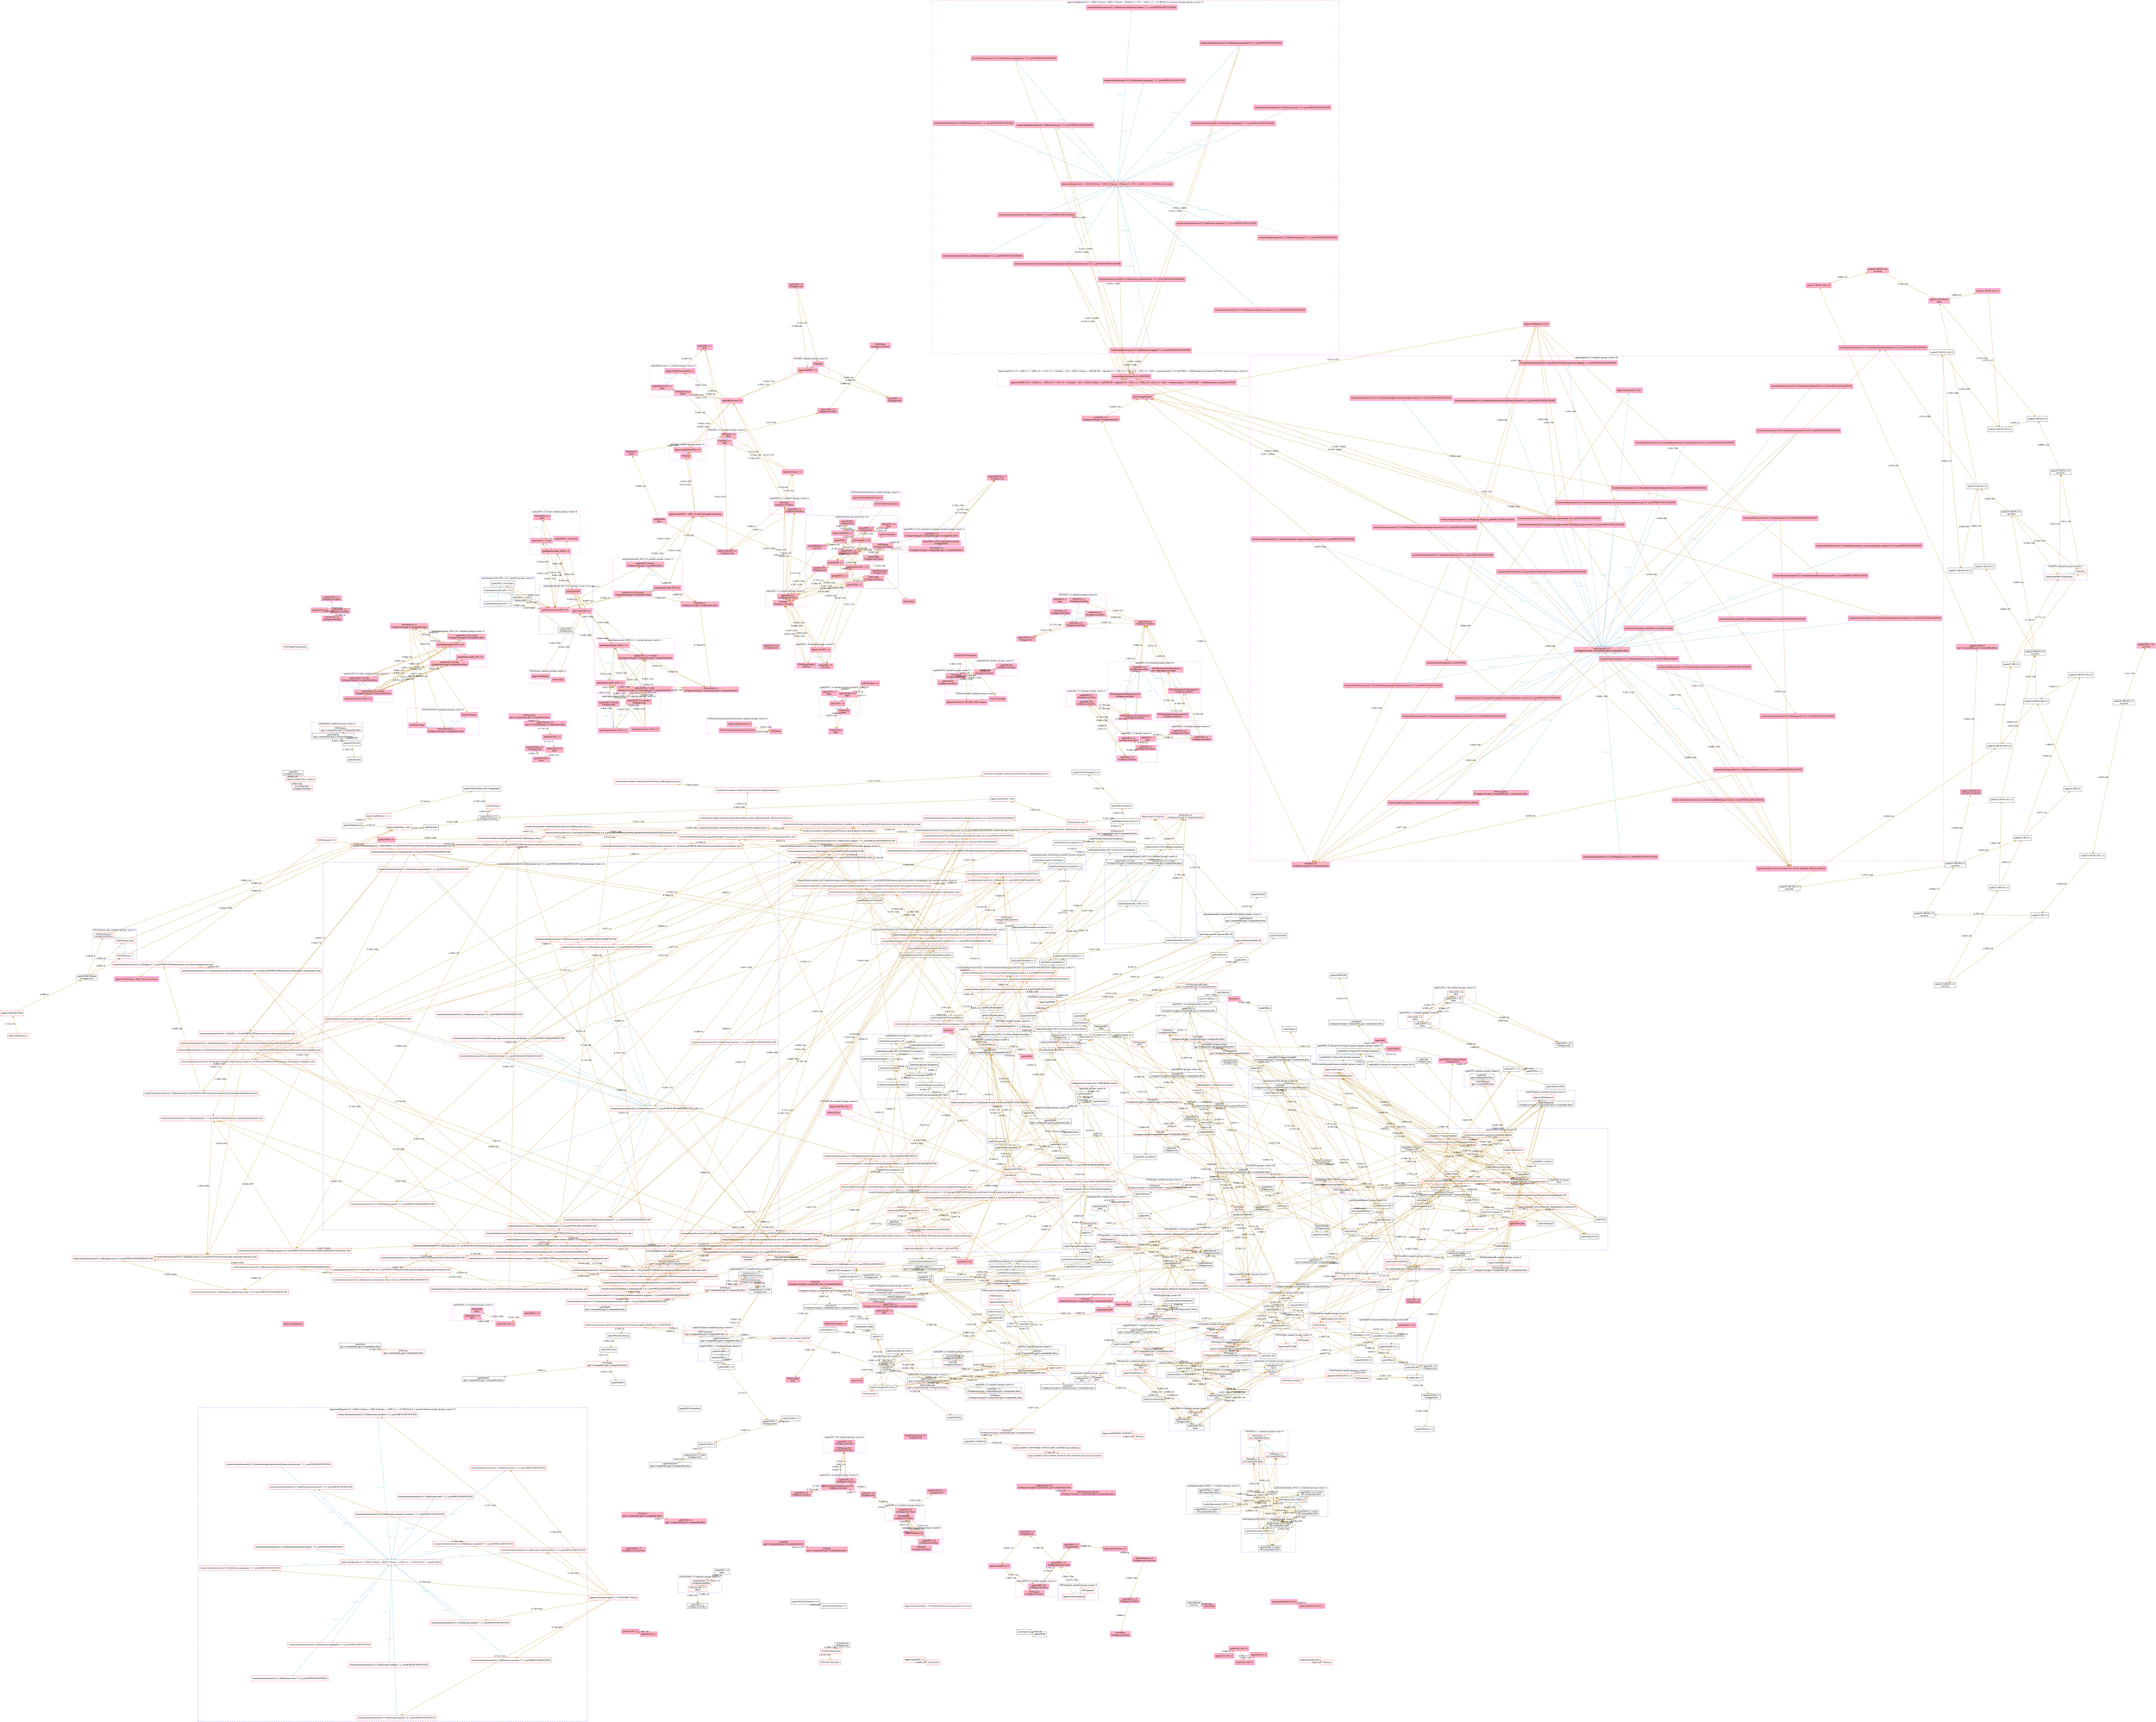 digraph LicenseGraph {
  newrank = true;
  ratio = "auto" ;
 graph [layout="fdp", rankdir=LR, overlap=false]
 node [shape=box, width=1];
 edge [style=solid, color=darkgoldenrod, width=1];
{rank=same "spdx/Adobe-2006" "spdx/ADSL" "spdx/AFL-1.1" "spdx/AFL-3.0" "FSF/AcademicFreeLicense2.0" "spdx/deprecated_GPL-1.0+" "spdx/deprecated_GPL-1.0" "spdx/GPL-1.0-only" "spdx/AGPL-3.0-only" "spdx/AGPL-3.0-or-later" "spdx/deprecated_AGPL-3.0" "spdx/Aladdin" "spdx/ANTLR-PD" "Approved/Apache Software Foundation products NOTICE" "spdx/Apache-2.0" "FSF/Squeak" "Approved/Squeak-old" "FSF/Ms-SS" "spdx/Artistic-2.0" "spdx/Beerware" "spdx/BSD-1-Clause" "spdx/Linux-OpenIB" "spdx/BSD-Protection" "spdx/CC-BY-ND-1.0" "FSF/CC0" "spdx/MPL-2.0-no-copyleft-exception" "spdx/MPL-2.0" "FSF/MPL-2.0" "spdx/Motosoto" "spdx/CDLA-Permissive-1.0" "FSF/CeCILL" "spdx/copyleft-next-0.3.0" "spdx/HaskellReport" "spdx/Newsletr" "spdx/CrystalStacker" "spdx/MIT-0" "spdx/RSA-MD" "spdx/deprecated_GFDL-1.1" "spdx/GFDL-1.1-or-later" "spdx/GFDL-1.1-only" "spdx/deprecated_LGPL-2.0+" "spdx/deprecated_LGPL-2.0" "spdx/LGPL-2.0-only" "spdx/LGPL-2.0-or-later" "spdx/LGPLLR" "spdx/Rdisc" "spdx/Dotseqn" "spdx/dvipdfm" "spdx/mpich2" "spdx/EPL-1.0" "Approved/epl-v10" "FSF/EPL" "Approved/UtahPublicLicense" "FSF/UtahPublicLicense" "spdx/gSOAP-1.3b" "spdx/EUPL-1.0" "spdx/Fair" "spdx/Frameworx-1.0" "FSF/Nokia" "spdx/FSFUL" "FSF/NASA" "spdx/NGPL" "spdx/IBM-pibs" "spdx/IJG" "Approved/Apache-2.0(1)" "research/elasticsearch-6.2.3/modules/transport-netty4/transport-netty4-6.2.3.jar#/META-INF/LICENSE" "research/elasticsearch-6.2.3/modules/percolator/percolator-6.2.3.jar#/META-INF/LICENSE" "research/elasticsearch-6.2.3/lib/joda-time-2.9.9.jar#/META-INF/LICENSE" "spdx/IPA" "FSF/FreeArt" "Approved/Free-Art-L-1.3" "FSF/Arphic" "Approved/Arphic" "spdx/Linux-syscall-note" "spdx/LLVM-exception" "FSF/PublicDomain" "spdx/MS-PL" "spdx/NASA-1.3" "spdx/OCLC-2.0" "spdx/PDDL-1.0" "spdx/OFL-1.0" "spdx/OGL-UK-1.0" "spdx/OLDAP-2.6" "spdx/RPL-1.5" "spdx/Ruby" "spdx/SAX-PD" "spdx/SGI-B-1.0" "spdx/SISSL-1.2" "spdx/Vim" "spdx/Zimbra-1.4" "Approved/ACDL-1.0" "FSF/apache2" "Approved/DESIGN_SCIENCE" "Approved/Apache-2.0(2)" "research/elasticsearch-6.2.3/lib/elasticsearch-core-6.2.3.jar#/META-INF/LICENSE" "research/elasticsearch-6.2.3/lib/elasticsearch-6.2.3.jar#/META-INF/LICENSE" "research/elasticsearch-6.2.3/lib/elasticsearch-launchers-6.2.3.jar#/META-INF/LICENSE" "research/elasticsearch-6.2.3/lib/elasticsearch-cli-6.2.3.jar#/META-INF/LICENSE" "research/cucumber-sandwich.jar#/cglib-license" "FSF/SunCommunitySourceLicense" "Approved/SunCSLv2.8" "Approved/LHA-SLA" "FSF/OpenPublicationL" "FSF/SystemC-3.0" "Approved/Apache-2.0 + BSD-2-Clause + BSD-3-Clause + Python-3 + ICU + LGPL-2.1 + CC-BY-SA-4.0 License" "Approved/Apache-2.0 + BSD-3-Clause + MIT NOTICE" "Approved/Jython-1" "research/elasticsearch-6.2.3/modules/lang-expression/lang-expression-6.2.3.jar#/META-INF/LICENSE" "research/elasticsearch-6.2.3/modules/lang-expression/lucene-expressions-7.2.1.jar#/META-INF/LICENSE" "research/elasticsearch-6.2.3/lib/lucene-spatial3d-7.2.1.jar#/META-INF/LICENSE" "research/elasticsearch-6.2.3/lib/lucene-misc-7.2.1.jar#/META-INF/LICENSE" "research/elasticsearch-6.2.3/lib/lucene-suggest-7.2.1.jar#/META-INF/LICENSE" "Approved/HESSLA" "Approved/mecab-ipadic-2.7.0-20070801 Notice" "Approved/SmartBear - On PremSoftware Licensing Terms of Use" "research/elasticsearch-6.2.3/lib/hppc-0.7.1.jar#/META-INF/MANIFEST.MF" "research/elasticsearch-6.2.3/lib/lucene-join-7.2.1.jar#/META-INF/MANIFEST.MF" "research/elasticsearch-6.2.3/lib/lucene-suggest-7.2.1.jar#/META-INF/MANIFEST.MF" "research/elasticsearch-6.2.3/lib/lucene-queries-7.2.1.jar#/META-INF/MANIFEST.MF" "research/elasticsearch-6.2.3/lib/lucene-queryparser-7.2.1.jar#/META-INF/LICENSE" "research/elasticsearch-6.2.3/modules/rank-eval/rank-eval-6.2.3.jar#/META-INF/LICENSE" }
    subgraph cluster_same_texts_1 { style=dashed;
        color=magenta; fillcolor=lightpink;
        label="spdx/AFL-2.0 similarl groups count=2";
   "spdx/AFL-2.0"  [label="spdx/AFL-2.0\nOsiApproved,libre",color=magenta, style=filled, fillcolor=lightpink;];
      "spdx/AFL-2.0" -> "spdx/AFL-2.1" [constraint=false,dir=both,style=bold,color=lightblue, fontcolor=lightblue, label="0.986+1"];
   "spdx/AFL-2.1"  [label="spdx/AFL-2.1\nOsiApproved,libre",color=magenta, style=filled, fillcolor=lightpink;];
    }
    subgraph cluster_same_texts_3 { style=dashed;
        color=magenta; fillcolor=lightpink;
        label="spdx/AFL-3.0 similarl groups count=6";
   "spdx/AFL-3.0"  [label="spdx/AFL-3.0\nOsiApproved,libre",color=magenta, style=filled, fillcolor=lightpink;];
      "spdx/AFL-3.0" -> "FSF/AcademicFreeLicense2.0" [constraint=false,dir=both,style=bold,color=lightblue, fontcolor=lightblue, label="0.990+0"];
   "FSF/AcademicFreeLicense2.0"  [label="FSF/AcademicFreeLicense2.0\nOsiApproved,libre",color=magenta, style=filled, fillcolor=lightpink;];
      "spdx/AFL-3.0" -> "FSF/AcademicFreeLicense1.2" [constraint=false,dir=both,style=bold,color=lightblue, fontcolor=lightblue, label="0.990+0"];
   "FSF/AcademicFreeLicense1.2"  [label="FSF/AcademicFreeLicense1.2\nOsiApproved,libre",color=magenta, style=filled, fillcolor=lightpink;];
      "spdx/AFL-3.0" -> "FSF/AcademicFreeLicense2.1" [constraint=false,dir=both,style=bold,color=lightblue, fontcolor=lightblue, label="0.990+0"];
   "FSF/AcademicFreeLicense2.1"  [label="FSF/AcademicFreeLicense2.1\nOsiApproved,libre",color=magenta, style=filled, fillcolor=lightpink;];
      "spdx/AFL-3.0" -> "FSF/AcademicFreeLicense1.1" [constraint=false,dir=both,style=bold,color=lightblue, fontcolor=lightblue, label="0.989+0"];
   "FSF/AcademicFreeLicense1.1"  [label="FSF/AcademicFreeLicense1.1\nOsiApproved,libre",color=magenta, style=filled, fillcolor=lightpink;];
      "spdx/AFL-3.0" -> "FSF/AcademicFreeLicense3.0" [constraint=false,dir=both,style=bold,color=lightblue, fontcolor=lightblue, label="0.990+0"];
   "FSF/AcademicFreeLicense3.0"  [label="FSF/AcademicFreeLicense3.0\nOsiApproved,libre",color=magenta, style=filled, fillcolor=lightpink;];
    }
    subgraph cluster_same_texts_8 { style=dashed;
        color=magenta; fillcolor=lightpink;
        label="spdx/AGPL-1.0-only similarl groups count=4";
   "spdx/AGPL-1.0-only"  [label="spdx/AGPL-1.0-only",color=magenta, style=filled, fillcolor=lightpink;];
      "spdx/AGPL-1.0-only" -> "spdx/deprecated_AGPL-1.0" [constraint=false,dir=both,style=bold,color=lightblue, fontcolor=lightblue, label="0.993+0"];
   "spdx/deprecated_AGPL-1.0"  [label="spdx/deprecated_AGPL-1.0",color=magenta, style=filled, fillcolor=lightpink;];
      "spdx/AGPL-1.0-only" -> "FSF/AGPLv1.0" [constraint=false,dir=both,style=bold,color=lightblue, fontcolor=lightblue, label="0.992+0"];
   "FSF/AGPLv1.0"  [label="FSF/AGPLv1.0\nlibre",color=magenta, style=filled, fillcolor=lightpink;];
      "spdx/AGPL-1.0-only" -> "spdx/AGPL-1.0-or-later" [constraint=false,dir=both,style=bold,color=lightblue, fontcolor=lightblue, label="0.996+0"];
   "spdx/AGPL-1.0-or-later"  [label="spdx/AGPL-1.0-or-later",color=magenta, style=filled, fillcolor=lightpink;];
    }
    subgraph cluster_same_texts_14 { style=dashed;
        color=magenta; fillcolor=lightpink;
        label="spdx/AGPL-3.0-only similarl groups count=3";
   "spdx/AGPL-3.0-only"  [label="spdx/AGPL-3.0-only\nOsiApproved,gpl-3-compatible,libre",color=magenta, style=filled, fillcolor=lightpink;];
      "spdx/AGPL-3.0-only" -> "spdx/deprecated_AGPL-3.0" [constraint=false,dir=both,style=bold,color=lightblue, fontcolor=lightblue, label="0.995+0"];
   "spdx/deprecated_AGPL-3.0"  [label="spdx/deprecated_AGPL-3.0",color=magenta, style=filled, fillcolor=lightpink;];
      "spdx/AGPL-3.0-only" -> "spdx/AGPL-3.0-or-later" [constraint=false,dir=both,style=bold,color=lightblue, fontcolor=lightblue, label="0.996+0"];
   "spdx/AGPL-3.0-or-later"  [label="spdx/AGPL-3.0-or-later\nOsiApproved,gpl-3-compatible,libre",color=magenta, style=filled, fillcolor=lightpink;];
    }
    subgraph cluster_same_texts_18 { style=dashed;
        color=magenta; fillcolor=lightpink;
        label="spdx/Apache-2.0 similarl groups count=35";
   "spdx/Apache-2.0"  [label="spdx/Apache-2.0\nOsiApproved,gpl-2-compatible,gpl-3-compatible,libre",color=magenta, style=filled, fillcolor=lightpink;];
      "spdx/Apache-2.0" -> "research/elasticsearch-6.2.3/modules/parent-join/parent-join-6.2.3.jar#/META-INF/LICENSE" [constraint=false,dir=both,style=bold,color=lightblue, fontcolor=lightblue, label="0.987+0"];
   "research/elasticsearch-6.2.3/modules/parent-join/parent-join-6.2.3.jar#/META-INF/LICENSE"  [label="research/elasticsearch-6.2.3/modules/parent-join/parent-join-6.2.3.jar#/META-INF/LICENSE",color=magenta, style=filled, fillcolor=lightpink;];
      "spdx/Apache-2.0" -> "research/elasticsearch-6.2.3/modules/percolator/percolator-6.2.3.jar#/META-INF/LICENSE" [constraint=false,dir=both,style=bold,color=lightblue, fontcolor=lightblue, label="0.987+0"];
   "research/elasticsearch-6.2.3/modules/percolator/percolator-6.2.3.jar#/META-INF/LICENSE"  [label="research/elasticsearch-6.2.3/modules/percolator/percolator-6.2.3.jar#/META-INF/LICENSE",color=magenta, style=filled, fillcolor=lightpink;];
      "spdx/Apache-2.0" -> "research/elasticsearch-6.2.3/modules/analysis-common/analysis-common-6.2.3.jar#/META-INF/LICENSE" [constraint=false,dir=both,style=bold,color=lightblue, fontcolor=lightblue, label="0.987+0"];
   "research/elasticsearch-6.2.3/modules/analysis-common/analysis-common-6.2.3.jar#/META-INF/LICENSE"  [label="research/elasticsearch-6.2.3/modules/analysis-common/analysis-common-6.2.3.jar#/META-INF/LICENSE",color=magenta, style=filled, fillcolor=lightpink;];
      "spdx/Apache-2.0" -> "research/elasticsearch-6.2.3/modules/tribe/tribe-6.2.3.jar#/META-INF/LICENSE" [constraint=false,dir=both,style=bold,color=lightblue, fontcolor=lightblue, label="0.986+0"];
   "research/elasticsearch-6.2.3/modules/tribe/tribe-6.2.3.jar#/META-INF/LICENSE"  [label="research/elasticsearch-6.2.3/modules/tribe/tribe-6.2.3.jar#/META-INF/LICENSE",color=magenta, style=filled, fillcolor=lightpink;];
      "spdx/Apache-2.0" -> "research/elasticsearch-6.2.3/modules/transport-netty4/transport-netty4-6.2.3.jar#/META-INF/LICENSE" [constraint=false,dir=both,style=bold,color=lightblue, fontcolor=lightblue, label="0.986+0"];
   "research/elasticsearch-6.2.3/modules/transport-netty4/transport-netty4-6.2.3.jar#/META-INF/LICENSE"  [label="research/elasticsearch-6.2.3/modules/transport-netty4/transport-netty4-6.2.3.jar#/META-INF/LICENSE",color=magenta, style=filled, fillcolor=lightpink;];
      "spdx/Apache-2.0" -> "research/elasticsearch-6.2.3/modules/reindex/commons-logging-1.1.3.jar#/META-INF/LICENSE" [constraint=false,dir=both,style=bold,color=lightblue, fontcolor=lightblue, label="0.986+0"];
   "research/elasticsearch-6.2.3/modules/reindex/commons-logging-1.1.3.jar#/META-INF/LICENSE"  [label="research/elasticsearch-6.2.3/modules/reindex/commons-logging-1.1.3.jar#/META-INF/LICENSE",color=magenta, style=filled, fillcolor=lightpink;];
      "spdx/Apache-2.0" -> "research/elasticsearch-6.2.3/lib/elasticsearch-launchers-6.2.3.jar#/META-INF/LICENSE" [constraint=false,dir=both,style=bold,color=lightblue, fontcolor=lightblue, label="0.986+0"];
   "research/elasticsearch-6.2.3/lib/elasticsearch-launchers-6.2.3.jar#/META-INF/LICENSE"  [label="research/elasticsearch-6.2.3/lib/elasticsearch-launchers-6.2.3.jar#/META-INF/LICENSE",color=magenta, style=filled, fillcolor=lightpink;];
      "spdx/Apache-2.0" -> "FSF/apache2" [constraint=false,dir=both,style=bold,color=lightblue, fontcolor=lightblue, label="0.979+0"];
   "FSF/apache2"  [label="FSF/apache2\nOsiApproved,gpl-2-compatible,gpl-3-compatible,libre",color=magenta, style=filled, fillcolor=lightpink;];
      "spdx/Apache-2.0" -> "research/elasticsearch-6.2.3/lib/elasticsearch-6.2.3.jar#/META-INF/LICENSE" [constraint=false,dir=both,style=bold,color=lightblue, fontcolor=lightblue, label="0.984+0"];
   "research/elasticsearch-6.2.3/lib/elasticsearch-6.2.3.jar#/META-INF/LICENSE"  [label="research/elasticsearch-6.2.3/lib/elasticsearch-6.2.3.jar#/META-INF/LICENSE",color=magenta, style=filled, fillcolor=lightpink;];
      "spdx/Apache-2.0" -> "research/elasticsearch-6.2.3/lib/elasticsearch-core-6.2.3.jar#/META-INF/LICENSE" [constraint=false,dir=both,style=bold,color=lightblue, fontcolor=lightblue, label="0.984+0"];
   "research/elasticsearch-6.2.3/lib/elasticsearch-core-6.2.3.jar#/META-INF/LICENSE"  [label="research/elasticsearch-6.2.3/lib/elasticsearch-core-6.2.3.jar#/META-INF/LICENSE",color=magenta, style=filled, fillcolor=lightpink;];
      "spdx/Apache-2.0" -> "research/elasticsearch-6.2.3/lib/elasticsearch-cli-6.2.3.jar#/META-INF/LICENSE" [constraint=false,dir=both,style=bold,color=lightblue, fontcolor=lightblue, label="0.984+0"];
   "research/elasticsearch-6.2.3/lib/elasticsearch-cli-6.2.3.jar#/META-INF/LICENSE"  [label="research/elasticsearch-6.2.3/lib/elasticsearch-cli-6.2.3.jar#/META-INF/LICENSE",color=magenta, style=filled, fillcolor=lightpink;];
      "spdx/Apache-2.0" -> "research/cucumber-sandwich.jar#/cglib-license" [constraint=false,dir=both,style=bold,color=lightblue, fontcolor=lightblue, label="0.984+0"];
   "research/cucumber-sandwich.jar#/cglib-license"  [label="research/cucumber-sandwich.jar#/cglib-license",color=magenta, style=filled, fillcolor=lightpink;];
      "spdx/Apache-2.0" -> "research/elasticsearch-6.2.3/lib/joda-time-2.9.9.jar#/META-INF/LICENSE" [constraint=false,dir=both,style=bold,color=lightblue, fontcolor=lightblue, label="0.988+0"];
   "research/elasticsearch-6.2.3/lib/joda-time-2.9.9.jar#/META-INF/LICENSE"  [label="research/elasticsearch-6.2.3/lib/joda-time-2.9.9.jar#/META-INF/LICENSE",color=magenta, style=filled, fillcolor=lightpink;];
      "spdx/Apache-2.0" -> "Approved/Apache-2.0(2)" [constraint=false,dir=both,style=bold,color=lightblue, fontcolor=lightblue, label="0.977+0"];
   "Approved/Apache-2.0(2)"  [label="Approved/Apache-2.0(2)",color=magenta, style=filled, fillcolor=lightpink;];
      "spdx/Apache-2.0" -> "research/elasticsearch-6.2.3/lib/log4j-api-2.9.1.jar#/META-INF/LICENSE" [constraint=false,dir=both,style=bold,color=lightblue, fontcolor=lightblue, label="0.985+0"];
   "research/elasticsearch-6.2.3/lib/log4j-api-2.9.1.jar#/META-INF/LICENSE"  [label="research/elasticsearch-6.2.3/lib/log4j-api-2.9.1.jar#/META-INF/LICENSE",color=magenta, style=filled, fillcolor=lightpink;];
      "spdx/Apache-2.0" -> "research/elasticsearch-6.2.3/lib/log4j-core-2.9.1.jar#/META-INF/LICENSE" [constraint=false,dir=both,style=bold,color=lightblue, fontcolor=lightblue, label="0.980+0"];
   "research/elasticsearch-6.2.3/lib/log4j-core-2.9.1.jar#/META-INF/LICENSE"  [label="research/elasticsearch-6.2.3/lib/log4j-core-2.9.1.jar#/META-INF/LICENSE",color=magenta, style=filled, fillcolor=lightpink;];
      "spdx/Apache-2.0" -> "research/elasticsearch-6.2.3/modules/repository-url/repository-url-6.2.3.jar#/META-INF/LICENSE" [constraint=false,dir=both,style=bold,color=lightblue, fontcolor=lightblue, label="0.985+0"];
   "research/elasticsearch-6.2.3/modules/repository-url/repository-url-6.2.3.jar#/META-INF/LICENSE"  [label="research/elasticsearch-6.2.3/modules/repository-url/repository-url-6.2.3.jar#/META-INF/LICENSE",color=magenta, style=filled, fillcolor=lightpink;];
      "spdx/Apache-2.0" -> "research/elasticsearch-6.2.3/modules/lang-painless/elasticsearch-scripting-painless-spi-6.2.3.jar#/META-INF/LICENSE" [constraint=false,dir=both,style=bold,color=lightblue, fontcolor=lightblue, label="0.984+0"];
   "research/elasticsearch-6.2.3/modules/lang-painless/elasticsearch-scripting-painless-spi-6.2.3.jar#/META-INF/LICENSE"  [label="research/elasticsearch-6.2.3/modules/lang-painless/elasticsearch-scripting-painless-spi-6.2.3.jar#/META-INF/LICENSE",color=magenta, style=filled, fillcolor=lightpink;];
      "spdx/Apache-2.0" -> "research/elasticsearch-6.2.3/modules/aggs-matrix-stats/aggs-matrix-stats-6.2.3.jar#/META-INF/LICENSE" [constraint=false,dir=both,style=bold,color=lightblue, fontcolor=lightblue, label="0.983+0"];
   "research/elasticsearch-6.2.3/modules/aggs-matrix-stats/aggs-matrix-stats-6.2.3.jar#/META-INF/LICENSE"  [label="research/elasticsearch-6.2.3/modules/aggs-matrix-stats/aggs-matrix-stats-6.2.3.jar#/META-INF/LICENSE",color=magenta, style=filled, fillcolor=lightpink;];
      "spdx/Apache-2.0" -> "research/elasticsearch-6.2.3/modules/reindex/commons-codec-1.10.jar#/META-INF/LICENSE" [constraint=false,dir=both,style=bold,color=lightblue, fontcolor=lightblue, label="0.982+0"];
   "research/elasticsearch-6.2.3/modules/reindex/commons-codec-1.10.jar#/META-INF/LICENSE"  [label="research/elasticsearch-6.2.3/modules/reindex/commons-codec-1.10.jar#/META-INF/LICENSE",color=magenta, style=filled, fillcolor=lightpink;];
      "spdx/Apache-2.0" -> "research/elasticsearch-6.2.3/lib/plugin-classloader-6.2.3.jar#/META-INF/LICENSE" [constraint=false,dir=both,style=bold,color=lightblue, fontcolor=lightblue, label="0.971+0"];
   "research/elasticsearch-6.2.3/lib/plugin-classloader-6.2.3.jar#/META-INF/LICENSE"  [label="research/elasticsearch-6.2.3/lib/plugin-classloader-6.2.3.jar#/META-INF/LICENSE",color=magenta, style=filled, fillcolor=lightpink;];
      "spdx/Apache-2.0" -> "research/elasticsearch-6.2.3/lib/plugin-cli-6.2.3.jar#/META-INF/LICENSE" [constraint=false,dir=both,style=bold,color=lightblue, fontcolor=lightblue, label="0.977+0"];
   "research/elasticsearch-6.2.3/lib/plugin-cli-6.2.3.jar#/META-INF/LICENSE"  [label="research/elasticsearch-6.2.3/lib/plugin-cli-6.2.3.jar#/META-INF/LICENSE",color=magenta, style=filled, fillcolor=lightpink;];
      "spdx/Apache-2.0" -> "research/elasticsearch-6.2.3/modules/lang-mustache/lang-mustache-6.2.3.jar#/META-INF/LICENSE" [constraint=false,dir=both,style=bold,color=lightblue, fontcolor=lightblue, label="0.983+0"];
   "research/elasticsearch-6.2.3/modules/lang-mustache/lang-mustache-6.2.3.jar#/META-INF/LICENSE"  [label="research/elasticsearch-6.2.3/modules/lang-mustache/lang-mustache-6.2.3.jar#/META-INF/LICENSE",color=magenta, style=filled, fillcolor=lightpink;];
      "spdx/Apache-2.0" -> "research/elasticsearch-6.2.3/LICENSE" [constraint=false,dir=both,style=bold,color=lightblue, fontcolor=lightblue, label="0.983+0"];
   "research/elasticsearch-6.2.3/LICENSE"  [label="research/elasticsearch-6.2.3/LICENSE",color=magenta, style=filled, fillcolor=lightpink;];
      "spdx/Apache-2.0" -> "research/elasticsearch-6.2.3/modules/lang-expression/lang-expression-6.2.3.jar#/META-INF/LICENSE" [constraint=false,dir=both,style=bold,color=lightblue, fontcolor=lightblue, label="0.970+0"];
   "research/elasticsearch-6.2.3/modules/lang-expression/lang-expression-6.2.3.jar#/META-INF/LICENSE"  [label="research/elasticsearch-6.2.3/modules/lang-expression/lang-expression-6.2.3.jar#/META-INF/LICENSE",color=magenta, style=filled, fillcolor=lightpink;];
      "spdx/Apache-2.0" -> "research/elasticsearch-6.2.3/modules/lang-painless/lang-painless-6.2.3.jar#/META-INF/LICENSE" [constraint=false,dir=both,style=bold,color=lightblue, fontcolor=lightblue, label="0.985+0"];
   "research/elasticsearch-6.2.3/modules/lang-painless/lang-painless-6.2.3.jar#/META-INF/LICENSE"  [label="research/elasticsearch-6.2.3/modules/lang-painless/lang-painless-6.2.3.jar#/META-INF/LICENSE",color=magenta, style=filled, fillcolor=lightpink;];
      "spdx/Apache-2.0" -> "research/elasticsearch-6.2.3/modules/ingest-common/ingest-common-6.2.3.jar#/META-INF/LICENSE" [constraint=false,dir=both,style=bold,color=lightblue, fontcolor=lightblue, label="0.984+0"];
   "research/elasticsearch-6.2.3/modules/ingest-common/ingest-common-6.2.3.jar#/META-INF/LICENSE"  [label="research/elasticsearch-6.2.3/modules/ingest-common/ingest-common-6.2.3.jar#/META-INF/LICENSE",color=magenta, style=filled, fillcolor=lightpink;];
      "spdx/Apache-2.0" -> "research/elasticsearch-6.2.3/modules/mapper-extras/mapper-extras-6.2.3.jar#/META-INF/LICENSE" [constraint=false,dir=both,style=bold,color=lightblue, fontcolor=lightblue, label="0.983+0"];
   "research/elasticsearch-6.2.3/modules/mapper-extras/mapper-extras-6.2.3.jar#/META-INF/LICENSE"  [label="research/elasticsearch-6.2.3/modules/mapper-extras/mapper-extras-6.2.3.jar#/META-INF/LICENSE",color=magenta, style=filled, fillcolor=lightpink;];
      "spdx/Apache-2.0" -> "research/elasticsearch-6.2.3/modules/reindex/httpasyncclient-4.1.2.jar#/META-INF/LICENSE" [constraint=false,dir=both,style=bold,color=lightblue, fontcolor=lightblue, label="0.983+0"];
   "research/elasticsearch-6.2.3/modules/reindex/httpasyncclient-4.1.2.jar#/META-INF/LICENSE"  [label="research/elasticsearch-6.2.3/modules/reindex/httpasyncclient-4.1.2.jar#/META-INF/LICENSE",color=magenta, style=filled, fillcolor=lightpink;];
      "spdx/Apache-2.0" -> "research/elasticsearch-6.2.3/modules/rank-eval/rank-eval-6.2.3.jar#/META-INF/LICENSE" [constraint=false,dir=both,style=bold,color=lightblue, fontcolor=lightblue, label="0.985+0"];
   "research/elasticsearch-6.2.3/modules/rank-eval/rank-eval-6.2.3.jar#/META-INF/LICENSE"  [label="research/elasticsearch-6.2.3/modules/rank-eval/rank-eval-6.2.3.jar#/META-INF/LICENSE",color=magenta, style=filled, fillcolor=lightpink;];
      "spdx/Apache-2.0" -> "research/elasticsearch-6.2.3/modules/reindex/elasticsearch-rest-client-6.2.3.jar#/META-INF/LICENSE" [constraint=false,dir=both,style=bold,color=lightblue, fontcolor=lightblue, label="0.983+0"];
   "research/elasticsearch-6.2.3/modules/reindex/elasticsearch-rest-client-6.2.3.jar#/META-INF/LICENSE"  [label="research/elasticsearch-6.2.3/modules/reindex/elasticsearch-rest-client-6.2.3.jar#/META-INF/LICENSE",color=magenta, style=filled, fillcolor=lightpink;];
      "spdx/Apache-2.0" -> "research/elasticsearch-6.2.3/modules/reindex/httpcore-nio-4.4.5.jar#/META-INF/LICENSE" [constraint=false,dir=both,style=bold,color=lightblue, fontcolor=lightblue, label="0.981+0"];
   "research/elasticsearch-6.2.3/modules/reindex/httpcore-nio-4.4.5.jar#/META-INF/LICENSE"  [label="research/elasticsearch-6.2.3/modules/reindex/httpcore-nio-4.4.5.jar#/META-INF/LICENSE",color=magenta, style=filled, fillcolor=lightpink;];
      "spdx/Apache-2.0" -> "research/elasticsearch-6.2.3/modules/reindex/reindex-6.2.3.jar#/META-INF/LICENSE" [constraint=false,dir=both,style=bold,color=lightblue, fontcolor=lightblue, label="0.983+0"];
   "research/elasticsearch-6.2.3/modules/reindex/reindex-6.2.3.jar#/META-INF/LICENSE"  [label="research/elasticsearch-6.2.3/modules/reindex/reindex-6.2.3.jar#/META-INF/LICENSE",color=magenta, style=filled, fillcolor=lightpink;];
      "spdx/Apache-2.0" -> "research/elasticsearch-6.2.3/modules/reindex/httpclient-4.5.2.jar#/META-INF/LICENSE" [constraint=false,dir=both,style=bold,color=lightblue, fontcolor=lightblue, label="0.984+0"];
   "research/elasticsearch-6.2.3/modules/reindex/httpclient-4.5.2.jar#/META-INF/LICENSE"  [label="research/elasticsearch-6.2.3/modules/reindex/httpclient-4.5.2.jar#/META-INF/LICENSE",color=magenta, style=filled, fillcolor=lightpink;];
    }
    subgraph cluster_same_texts_26 { style=dashed;
        color=magenta; fillcolor=lightpink;
        label="spdx/APSL-2.0 similarl groups count=2";
   "spdx/APSL-2.0"  [label="spdx/APSL-2.0\nOsiApproved,libre",color=magenta, style=filled, fillcolor=lightpink;];
      "spdx/APSL-2.0" -> "FSF/apsl2" [constraint=false,dir=both,style=bold,color=lightblue, fontcolor=lightblue, label="0.994+0"];
   "FSF/apsl2"  [label="FSF/apsl2\nOsiApproved,libre",color=magenta, style=filled, fillcolor=lightpink;];
    }
    subgraph cluster_same_texts_27 { style=dashed;
        color=blue;
        label="spdx/Artistic-1.0 similarl groups count=2";
   "spdx/Artistic-1.0"  [label="spdx/Artistic-1.0\nOsiApproved,non-free"];
      "spdx/Artistic-1.0" -> "FSF/ArtisticLicense" [constraint=false,dir=both,style=bold,color=lightblue, fontcolor=lightblue, label="0.987-1"];
   "FSF/ArtisticLicense"  [label="FSF/ArtisticLicense\nOsiApproved,non-free",color=red];
    }
    subgraph cluster_same_texts_28 { style=dashed;
        color=blue;
        label="spdx/Bison-exception-2.2 similarl groups count=2";
   "spdx/Bison-exception-2.2"  [label="spdx/Bison-exception-2.2"];
      "spdx/Bison-exception-2.2" -> "spdx/deprecated_GPL-2.0-with-bison-exception" [constraint=false,dir=both,style=bold,color=lightblue, fontcolor=lightblue, label="0.994+0"];
   "spdx/deprecated_GPL-2.0-with-bison-exception"  [label="spdx/deprecated_GPL-2.0-with-bison-exception"];
    }
    subgraph cluster_same_texts_29 { style=dashed;
        color=magenta; fillcolor=lightpink;
        label="spdx/BitTorrent-1.1 similarl groups count=3";
   "spdx/BitTorrent-1.1"  [label="spdx/BitTorrent-1.1\nlibre",color=magenta, style=filled, fillcolor=lightpink;];
      "spdx/BitTorrent-1.1" -> "FSF/bittorrent" [constraint=false,dir=both,style=bold,color=lightblue, fontcolor=lightblue, label="0.994+0"];
   "FSF/bittorrent"  [label="FSF/bittorrent\nlibre",color=magenta, style=filled, fillcolor=lightpink;];
      "spdx/BitTorrent-1.1" -> "Approved/BitTorrentOSL1.1" [constraint=false,dir=both,style=bold,color=lightblue, fontcolor=lightblue, label="0.995+0"];
   "Approved/BitTorrentOSL1.1"  [label="Approved/BitTorrentOSL1.1",color=magenta, style=filled, fillcolor=lightpink;];
    }
    subgraph cluster_same_texts_31 { style=dashed;
        color=blue;
        label="spdx/BSD-3-Clause-No-Nuclear-License similarl groups count=2";
   "spdx/BSD-3-Clause-No-Nuclear-License"  [label="spdx/BSD-3-Clause-No-Nuclear-License"];
      "spdx/BSD-3-Clause-No-Nuclear-License" -> "spdx/BSD-3-Clause-No-Nuclear-Warranty" [constraint=false,dir=both,style=bold,color=lightblue, fontcolor=lightblue, label="0.995-1"];
   "spdx/BSD-3-Clause-No-Nuclear-Warranty"  [label="spdx/BSD-3-Clause-No-Nuclear-Warranty"];
    }
    subgraph cluster_same_texts_33 { style=dashed;
        color=blue;
        label="spdx/BSL-1.0 similarl groups count=2";
   "spdx/BSL-1.0"  [label="spdx/BSL-1.0\nOsiApproved,gpl-2-compatible,gpl-3-compatible,libre"];
      "spdx/BSL-1.0" -> "FSF/boost" [constraint=false,dir=both,style=bold,color=lightblue, fontcolor=lightblue, label="0.987+0"];
   "FSF/boost"  [label="FSF/boost\nOsiApproved,gpl-2-compatible,gpl-3-compatible,libre",color=red];
    }
    subgraph cluster_same_texts_34 { style=dashed;
        color=magenta; fillcolor=lightpink;
        label="spdx/CPL-1.0 similarl groups count=2";
   "spdx/CPL-1.0"  [label="spdx/CPL-1.0\nOsiApproved,libre",color=magenta, style=filled, fillcolor=lightpink;];
      "spdx/CPL-1.0" -> "FSF/CommonPublicLicense10" [constraint=false,dir=both,style=bold,color=lightblue, fontcolor=lightblue, label="0.993+0"];
   "FSF/CommonPublicLicense10"  [label="FSF/CommonPublicLicense10\nOsiApproved,libre",color=magenta, style=filled, fillcolor=lightpink;];
    }
    subgraph cluster_same_texts_40 { style=dashed;
        color=blue;
        label="spdx/deprecated_GFDL-1.1 similarl groups count=3";
   "spdx/deprecated_GFDL-1.1"  [label="spdx/deprecated_GFDL-1.1"];
      "spdx/deprecated_GFDL-1.1" -> "spdx/GFDL-1.1-only" [constraint=false,dir=both,style=bold,color=lightblue, fontcolor=lightblue, label="0.995+0"];
   "spdx/GFDL-1.1-only"  [label="spdx/GFDL-1.1-only\nfdl-compatible,libre"];
      "spdx/deprecated_GFDL-1.1" -> "spdx/GFDL-1.1-or-later" [constraint=false,dir=both,style=bold,color=lightblue, fontcolor=lightblue, label="0.997+0"];
   "spdx/GFDL-1.1-or-later"  [label="spdx/GFDL-1.1-or-later\nfdl-compatible,libre"];
    }
    subgraph cluster_same_texts_42 { style=dashed;
        color=blue;
        label="spdx/deprecated_GFDL-1.2 similarl groups count=3";
   "spdx/deprecated_GFDL-1.2"  [label="spdx/deprecated_GFDL-1.2"];
      "spdx/deprecated_GFDL-1.2" -> "spdx/GFDL-1.2-or-later" [constraint=false,dir=both,style=bold,color=lightblue, fontcolor=lightblue, label="0.989+0"];
   "spdx/GFDL-1.2-or-later"  [label="spdx/GFDL-1.2-or-later\nfdl-compatible,libre"];
      "spdx/deprecated_GFDL-1.2" -> "spdx/GFDL-1.2-only" [constraint=false,dir=both,style=bold,color=lightblue, fontcolor=lightblue, label="0.991+0"];
   "spdx/GFDL-1.2-only"  [label="spdx/GFDL-1.2-only\nfdl-compatible,libre"];
    }
    subgraph cluster_same_texts_44 { style=dashed;
        color=blue;
        label="spdx/deprecated_GFDL-1.3 similarl groups count=3";
   "spdx/deprecated_GFDL-1.3"  [label="spdx/deprecated_GFDL-1.3"];
      "spdx/deprecated_GFDL-1.3" -> "spdx/GFDL-1.3-or-later" [constraint=false,dir=both,style=bold,color=lightblue, fontcolor=lightblue, label="0.993+0"];
   "spdx/GFDL-1.3-or-later"  [label="spdx/GFDL-1.3-or-later\nfdl-compatible,libre"];
      "spdx/deprecated_GFDL-1.3" -> "spdx/GFDL-1.3-only" [constraint=false,dir=both,style=bold,color=lightblue, fontcolor=lightblue, label="0.994+0"];
   "spdx/GFDL-1.3-only"  [label="spdx/GFDL-1.3-only\nfdl-compatible,libre"];
    }
    subgraph cluster_same_texts_46 { style=dashed;
        color=blue;
        label="spdx/deprecated_GPL-1.0+ similarl groups count=4";
   "spdx/deprecated_GPL-1.0+"  [label="spdx/deprecated_GPL-1.0+"];
      "spdx/deprecated_GPL-1.0+" -> "spdx/GPL-1.0-only" [constraint=false,dir=both,style=bold,color=lightblue, fontcolor=lightblue, label="0.991+0"];
   "spdx/GPL-1.0-only"  [label="spdx/GPL-1.0-only"];
      "spdx/deprecated_GPL-1.0+" -> "spdx/GPL-1.0-or-later" [constraint=false,dir=both,style=bold,color=lightblue, fontcolor=lightblue, label="0.990+0"];
   "spdx/GPL-1.0-or-later"  [label="spdx/GPL-1.0-or-later"];
      "spdx/deprecated_GPL-1.0+" -> "spdx/deprecated_GPL-1.0" [constraint=false,dir=both,style=bold,color=lightblue, fontcolor=lightblue, label="0.996+0"];
   "spdx/deprecated_GPL-1.0"  [label="spdx/deprecated_GPL-1.0"];
    }
    subgraph cluster_same_texts_53 { style=dashed;
        color=magenta; fillcolor=lightpink;
        label="spdx/deprecated_GPL-2.0 similarl groups count=3";
   "spdx/deprecated_GPL-2.0"  [label="spdx/deprecated_GPL-2.0",color=magenta, style=filled, fillcolor=lightpink;];
      "spdx/deprecated_GPL-2.0" -> "spdx/GPL-2.0-only" [constraint=false,dir=both,style=bold,color=lightblue, fontcolor=lightblue, label="0.994+0"];
   "spdx/GPL-2.0-only"  [label="spdx/GPL-2.0-only\nOsiApproved,gpl-2-compatible,libre",color=magenta, style=filled, fillcolor=lightpink;];
      "spdx/deprecated_GPL-2.0" -> "spdx/GPL-2.0-or-later" [constraint=false,dir=both,style=bold,color=lightblue, fontcolor=lightblue, label="0.994+0"];
   "spdx/GPL-2.0-or-later"  [label="spdx/GPL-2.0-or-later\nOsiApproved,gpl-2-compatible,libre",color=magenta, style=filled, fillcolor=lightpink;];
    }
    subgraph cluster_same_texts_55 { style=dashed;
        color=magenta; fillcolor=lightpink;
        label="spdx/deprecated_GPL-3.0+ similarl groups count=4";
   "spdx/deprecated_GPL-3.0+"  [label="spdx/deprecated_GPL-3.0+",color=magenta, style=filled, fillcolor=lightpink;];
      "spdx/deprecated_GPL-3.0+" -> "spdx/GPL-3.0-only" [constraint=false,dir=both,style=bold,color=lightblue, fontcolor=lightblue, label="0.995+0"];
   "spdx/GPL-3.0-only"  [label="spdx/GPL-3.0-only\nOsiApproved,gpl-3-compatible,libre",color=magenta, style=filled, fillcolor=lightpink;];
      "spdx/deprecated_GPL-3.0+" -> "spdx/GPL-3.0-or-later" [constraint=false,dir=both,style=bold,color=lightblue, fontcolor=lightblue, label="0.994+0"];
   "spdx/GPL-3.0-or-later"  [label="spdx/GPL-3.0-or-later\nOsiApproved,gpl-3-compatible,libre",color=magenta, style=filled, fillcolor=lightpink;];
      "spdx/deprecated_GPL-3.0+" -> "spdx/deprecated_GPL-3.0" [constraint=false,dir=both,style=bold,color=lightblue, fontcolor=lightblue, label="0.996+0"];
   "spdx/deprecated_GPL-3.0"  [label="spdx/deprecated_GPL-3.0",color=magenta, style=filled, fillcolor=lightpink;];
    }
    subgraph cluster_same_texts_61 { style=dashed;
        color=magenta; fillcolor=lightpink;
        label="spdx/deprecated_LGPL-2.0+ similarl groups count=4";
   "spdx/deprecated_LGPL-2.0+"  [label="spdx/deprecated_LGPL-2.0+",color=magenta, style=filled, fillcolor=lightpink;];
      "spdx/deprecated_LGPL-2.0+" -> "spdx/deprecated_LGPL-2.0" [constraint=false,dir=both,style=bold,color=lightblue, fontcolor=lightblue, label="0.996+0"];
   "spdx/deprecated_LGPL-2.0"  [label="spdx/deprecated_LGPL-2.0",color=magenta, style=filled, fillcolor=lightpink;];
      "spdx/deprecated_LGPL-2.0+" -> "spdx/LGPL-2.0-or-later" [constraint=false,dir=both,style=bold,color=lightblue, fontcolor=lightblue, label="0.995+0"];
   "spdx/LGPL-2.0-or-later"  [label="spdx/LGPL-2.0-or-later\nOsiApproved",color=magenta, style=filled, fillcolor=lightpink;];
      "spdx/deprecated_LGPL-2.0+" -> "spdx/LGPL-2.0-only" [constraint=false,dir=both,style=bold,color=lightblue, fontcolor=lightblue, label="0.996+0"];
   "spdx/LGPL-2.0-only"  [label="spdx/LGPL-2.0-only\nOsiApproved",color=magenta, style=filled, fillcolor=lightpink;];
    }
    subgraph cluster_same_texts_67 { style=dashed;
        color=magenta; fillcolor=lightpink;
        label="spdx/deprecated_LGPL-2.1+ similarl groups count=4";
   "spdx/deprecated_LGPL-2.1+"  [label="spdx/deprecated_LGPL-2.1+",color=magenta, style=filled, fillcolor=lightpink;];
      "spdx/deprecated_LGPL-2.1+" -> "spdx/LGPL-2.1-only" [constraint=false,dir=both,style=bold,color=lightblue, fontcolor=lightblue, label="0.995+0"];
   "spdx/LGPL-2.1-only"  [label="spdx/LGPL-2.1-only\nOsiApproved,gpl-2-compatible,gpl-3-compatible,libre",color=magenta, style=filled, fillcolor=lightpink;];
      "spdx/deprecated_LGPL-2.1+" -> "spdx/LGPL-2.1-or-later" [constraint=false,dir=both,style=bold,color=lightblue, fontcolor=lightblue, label="0.995+0"];
   "spdx/LGPL-2.1-or-later"  [label="spdx/LGPL-2.1-or-later\nOsiApproved,gpl-2-compatible,gpl-3-compatible,libre",color=magenta, style=filled, fillcolor=lightpink;];
      "spdx/deprecated_LGPL-2.1+" -> "spdx/deprecated_LGPL-2.1" [constraint=false,dir=both,style=bold,color=lightblue, fontcolor=lightblue, label="0.996+0"];
   "spdx/deprecated_LGPL-2.1"  [label="spdx/deprecated_LGPL-2.1",color=magenta, style=filled, fillcolor=lightpink;];
    }
    subgraph cluster_same_texts_73 { style=dashed;
        color=blue;
        label="spdx/deprecated_LGPL-3.0+ similarl groups count=4";
   "spdx/deprecated_LGPL-3.0+"  [label="spdx/deprecated_LGPL-3.0+"];
      "spdx/deprecated_LGPL-3.0+" -> "spdx/LGPL-3.0-or-later" [constraint=false,dir=both,style=bold,color=lightblue, fontcolor=lightblue, label="0.995+0"];
   "spdx/LGPL-3.0-or-later"  [label="spdx/LGPL-3.0-or-later\nOsiApproved,gpl-3-compatible,libre"];
      "spdx/deprecated_LGPL-3.0+" -> "spdx/LGPL-3.0-only" [constraint=false,dir=both,style=bold,color=lightblue, fontcolor=lightblue, label="0.995+0"];
   "spdx/LGPL-3.0-only"  [label="spdx/LGPL-3.0-only\nOsiApproved,gpl-3-compatible,libre"];
      "spdx/deprecated_LGPL-3.0+" -> "spdx/deprecated_LGPL-3.0" [constraint=false,dir=both,style=bold,color=lightblue, fontcolor=lightblue, label="0.996+0"];
   "spdx/deprecated_LGPL-3.0"  [label="spdx/deprecated_LGPL-3.0"];
    }
    subgraph cluster_same_texts_79 { style=dashed;
        color=blue;
        label="spdx/deprecated_StandardML-NJ similarl groups count=3";
   "spdx/deprecated_StandardML-NJ"  [label="spdx/deprecated_StandardML-NJ"];
      "spdx/deprecated_StandardML-NJ" -> "spdx/SMLNJ" [constraint=false,dir=both,style=bold,color=lightblue, fontcolor=lightblue, label="0.983+0"];
   "spdx/SMLNJ"  [label="spdx/SMLNJ\ngpl-2-compatible,gpl-3-compatible,libre"];
      "spdx/deprecated_StandardML-NJ" -> "Approved/StandardML-NJ" [constraint=false,dir=both,style=bold,color=lightblue, fontcolor=lightblue, label="0.984+0"];
   "Approved/StandardML-NJ"  [label="Approved/StandardML-NJ",color=red];
    }
    subgraph cluster_same_texts_81 { style=dashed;
        color=blue;
        label="spdx/deprecated_wxWindows similarl groups count=2";
   "spdx/deprecated_wxWindows"  [label="spdx/deprecated_wxWindows"];
      "spdx/deprecated_wxWindows" -> "spdx/WxWindows-exception-3.1" [constraint=false,dir=both,style=bold,color=lightblue, fontcolor=lightblue, label="0.987+0"];
   "spdx/WxWindows-exception-3.1"  [label="spdx/WxWindows-exception-3.1"];
    }
    subgraph cluster_same_texts_82 { style=dashed;
        color=blue;
        label="spdx/EFL-2.0 similarl groups count=3";
   "spdx/EFL-2.0"  [label="spdx/EFL-2.0\nOsiApproved,gpl-2-compatible,gpl-3-compatible,libre"];
      "spdx/EFL-2.0" -> "FSF/EPL2" [constraint=false,dir=both,style=bold,color=lightblue, fontcolor=lightblue, label="0.985+0"];
   "FSF/EPL2"  [label="FSF/EPL2\nOsiApproved,libre",color=red];
      "spdx/EFL-2.0" -> "FSF/Eiffel" [constraint=false,dir=both,style=bold,color=lightblue, fontcolor=lightblue, label="0.985+0"];
   "FSF/Eiffel"  [label="FSF/Eiffel\nOsiApproved,gpl-2-compatible,gpl-3-compatible,libre",color=red];
    }
    subgraph cluster_same_texts_84 { style=dashed;
        color=magenta; fillcolor=lightpink;
        label="spdx/EPL-1.0 similarl groups count=3";
   "spdx/EPL-1.0"  [label="spdx/EPL-1.0\nOsiApproved,libre",color=magenta, style=filled, fillcolor=lightpink;];
      "spdx/EPL-1.0" -> "FSF/EPL" [constraint=false,dir=both,style=bold,color=lightblue, fontcolor=lightblue, label="0.992+0"];
   "FSF/EPL"  [label="FSF/EPL\nOsiApproved,libre",color=magenta, style=filled, fillcolor=lightpink;];
      "spdx/EPL-1.0" -> "Approved/epl-v10" [constraint=false,dir=both,style=bold,color=lightblue, fontcolor=lightblue, label="0.993+0"];
   "Approved/epl-v10"  [label="Approved/epl-v10",color=magenta, style=filled, fillcolor=lightpink;];
    }
    subgraph cluster_same_texts_86 { style=dashed;
        color=blue;
        label="spdx/EUDatagrid similarl groups count=2";
   "spdx/EUDatagrid"  [label="spdx/EUDatagrid\nOsiApproved,gpl-2-compatible,gpl-3-compatible,libre"];
      "spdx/EUDatagrid" -> "FSF/EUDataGrid" [constraint=false,dir=both,style=bold,color=lightblue, fontcolor=lightblue, label="0.989+1"];
   "FSF/EUDataGrid"  [label="FSF/EUDataGrid\nOsiApproved,gpl-2-compatible,gpl-3-compatible,libre",color=red];
    }
    subgraph cluster_same_texts_87 { style=dashed;
        color=blue;
        label="spdx/FTL similarl groups count=2";
   "spdx/FTL"  [label="spdx/FTL\ngpl-3-compatible,libre"];
      "spdx/FTL" -> "FSF/freetype" [constraint=false,dir=both,style=bold,color=lightblue, fontcolor=lightblue, label="0.996+0"];
   "FSF/freetype"  [label="FSF/freetype\ngpl-3-compatible,libre",color=red];
    }
    subgraph cluster_same_texts_116 { style=dashed;
        color=blue;
        label="spdx/iMatix similarl groups count=2";
   "spdx/iMatix"  [label="spdx/iMatix\ngpl-2-compatible,gpl-3-compatible,libre"];
      "spdx/iMatix" -> "FSF/iMatix" [constraint=false,dir=both,style=bold,color=lightblue, fontcolor=lightblue, label="0.996+0"];
   "FSF/iMatix"  [label="FSF/iMatix\ngpl-2-compatible,gpl-3-compatible,libre",color=red];
    }
    subgraph cluster_same_texts_117 { style=dashed;
        color=magenta; fillcolor=lightpink;
        label="spdx/Intel-ACPI similarl groups count=3";
   "spdx/Intel-ACPI"  [label="spdx/Intel-ACPI",color=magenta, style=filled, fillcolor=lightpink;];
      "spdx/Intel-ACPI" -> "Approved/Intel" [constraint=false,dir=both,style=bold,color=lightblue, fontcolor=lightblue, label="0.995+0"];
   "Approved/Intel"  [label="Approved/Intel",color=magenta, style=filled, fillcolor=lightpink;];
      "spdx/Intel-ACPI" -> "FSF/intel" [constraint=false,dir=both,style=bold,color=lightblue, fontcolor=lightblue, label="0.995+0"];
   "FSF/intel"  [label="FSF/intel\nOsiApproved,gpl-2-compatible,gpl-3-compatible,libre",color=magenta, style=filled, fillcolor=lightpink;];
    }
    subgraph cluster_same_texts_119 { style=dashed;
        color=magenta; fillcolor=lightpink;
        label="spdx/IPL-1.0 similarl groups count=2";
   "spdx/IPL-1.0"  [label="spdx/IPL-1.0\nOsiApproved,libre",color=magenta, style=filled, fillcolor=lightpink;];
      "spdx/IPL-1.0" -> "FSF/IBMPL" [constraint=false,dir=both,style=bold,color=lightblue, fontcolor=lightblue, label="0.993+1"];
   "FSF/IBMPL"  [label="FSF/IBMPL\nOsiApproved,libre",color=magenta, style=filled, fillcolor=lightpink;];
    }
    subgraph cluster_same_texts_138 { style=dashed;
        color=magenta; fillcolor=lightpink;
        label="spdx/LPL-1.02 similarl groups count=2";
   "spdx/LPL-1.02"  [label="spdx/LPL-1.02\nOsiApproved,libre",color=magenta, style=filled, fillcolor=lightpink;];
      "spdx/LPL-1.02" -> "FSF/lucent102" [constraint=false,dir=both,style=bold,color=lightblue, fontcolor=lightblue, label="0.994+1"];
   "FSF/lucent102"  [label="FSF/lucent102\nOsiApproved,libre",color=magenta, style=filled, fillcolor=lightpink;];
    }
    subgraph cluster_same_texts_139 { style=dashed;
        color=blue;
        label="spdx/LPPL-1.2 similarl groups count=2";
   "spdx/LPPL-1.2"  [label="spdx/LPPL-1.2\nlibre"];
      "spdx/LPPL-1.2" -> "FSF/LPPL-1.2" [constraint=false,dir=both,style=bold,color=lightblue, fontcolor=lightblue, label="0.997+0"];
   "FSF/LPPL-1.2"  [label="FSF/LPPL-1.2\nlibre",color=red];
    }
    subgraph cluster_same_texts_140 { style=dashed;
        color=blue;
        label="spdx/LPPL-1.3a similarl groups count=2";
   "spdx/LPPL-1.3a"  [label="spdx/LPPL-1.3a\nlibre"];
      "spdx/LPPL-1.3a" -> "FSF/LPPL-1.3a" [constraint=false,dir=both,style=bold,color=lightblue, fontcolor=lightblue, label="0.997+0"];
   "FSF/LPPL-1.3a"  [label="FSF/LPPL-1.3a\nlibre",color=red];
    }
    subgraph cluster_same_texts_141 { style=dashed;
        color=magenta; fillcolor=lightpink;
        label="spdx/MPL-1.1 similarl groups count=2";
   "spdx/MPL-1.1"  [label="spdx/MPL-1.1\nOsiApproved,libre",color=magenta, style=filled, fillcolor=lightpink;];
      "spdx/MPL-1.1" -> "FSF/MPL" [constraint=false,dir=both,style=bold,color=lightblue, fontcolor=lightblue, label="0.992+0"];
   "FSF/MPL"  [label="FSF/MPL\nOsiApproved,libre",color=magenta, style=filled, fillcolor=lightpink;];
    }
    subgraph cluster_same_texts_142 { style=dashed;
        color=magenta; fillcolor=lightpink;
        label="spdx/MPL-2.0-no-copyleft-exception similarl groups count=3";
   "spdx/MPL-2.0-no-copyleft-exception"  [label="spdx/MPL-2.0-no-copyleft-exception\nOsiApproved",color=magenta, style=filled, fillcolor=lightpink;];
      "spdx/MPL-2.0-no-copyleft-exception" -> "FSF/MPL-2.0" [constraint=false,dir=both,style=bold,color=lightblue, fontcolor=lightblue, label="0.994+0"];
   "FSF/MPL-2.0"  [label="FSF/MPL-2.0\nOsiApproved,gpl-2-compatible,gpl-3-compatible,libre",color=magenta, style=filled, fillcolor=lightpink;];
      "spdx/MPL-2.0-no-copyleft-exception" -> "spdx/MPL-2.0" [constraint=false,dir=both,style=bold,color=lightblue, fontcolor=lightblue, label="0.995+0"];
   "spdx/MPL-2.0"  [label="spdx/MPL-2.0\nOsiApproved,gpl-2-compatible,gpl-3-compatible,libre",color=magenta, style=filled, fillcolor=lightpink;];
    }
    subgraph cluster_same_texts_146 { style=dashed;
        color=magenta; fillcolor=lightpink;
        label="spdx/MS-PL similarl groups count=2";
   "spdx/MS-PL"  [label="spdx/MS-PL\nOsiApproved,libre",color=magenta, style=filled, fillcolor=lightpink;];
      "spdx/MS-PL" -> "FSF/ms-pl" [constraint=false,dir=both,style=bold,color=lightblue, fontcolor=lightblue, label="0.992+0"];
   "FSF/ms-pl"  [label="FSF/ms-pl\nOsiApproved,libre",color=magenta, style=filled, fillcolor=lightpink;];
    }
    subgraph cluster_same_texts_147 { style=dashed;
        color=magenta; fillcolor=lightpink;
        label="spdx/MS-RL similarl groups count=2";
   "spdx/MS-RL"  [label="spdx/MS-RL\nOsiApproved,libre",color=magenta, style=filled, fillcolor=lightpink;];
      "spdx/MS-RL" -> "FSF/ms-rl" [constraint=false,dir=both,style=bold,color=lightblue, fontcolor=lightblue, label="0.992+0"];
   "FSF/ms-rl"  [label="FSF/ms-rl\nOsiApproved,libre",color=magenta, style=filled, fillcolor=lightpink;];
    }
    subgraph cluster_same_texts_148 { style=dashed;
        color=magenta; fillcolor=lightpink;
        label="spdx/ODbL-1.0 similarl groups count=2";
   "spdx/ODbL-1.0"  [label="spdx/ODbL-1.0\nlibre",color=magenta, style=filled, fillcolor=lightpink;];
      "spdx/ODbL-1.0" -> "FSF/ODbl" [constraint=false,dir=both,style=bold,color=lightblue, fontcolor=lightblue, label="0.997+0"];
   "FSF/ODbl"  [label="FSF/ODbl\nlibre",color=magenta, style=filled, fillcolor=lightpink;];
    }
    subgraph cluster_same_texts_149 { style=dashed;
        color=blue;
        label="spdx/OLDAP-1.1 similarl groups count=2";
   "spdx/OLDAP-1.1"  [label="spdx/OLDAP-1.1"];
      "spdx/OLDAP-1.1" -> "spdx/OLDAP-1.2" [constraint=false,dir=both,style=bold,color=lightblue, fontcolor=lightblue, label="0.986+1"];
   "spdx/OLDAP-1.2"  [label="spdx/OLDAP-1.2"];
    }
    subgraph cluster_same_texts_151 { style=dashed;
        color=blue;
        label="spdx/OLDAP-2.2.1 similarl groups count=2";
   "spdx/OLDAP-2.2.1"  [label="spdx/OLDAP-2.2.1"];
      "spdx/OLDAP-2.2.1" -> "spdx/OLDAP-2.2" [constraint=false,dir=both,style=bold,color=lightblue, fontcolor=lightblue, label="0.994-1"];
   "spdx/OLDAP-2.2"  [label="spdx/OLDAP-2.2"];
    }
    subgraph cluster_same_texts_152 { style=dashed;
        color=blue;
        label="spdx/OLDAP-2.2.2 similarl groups count=3";
   "spdx/OLDAP-2.2.2"  [label="spdx/OLDAP-2.2.2"];
      "spdx/OLDAP-2.2.2" -> "FSF/oldOpenLDAP" [constraint=false,dir=both,style=bold,color=lightblue, fontcolor=lightblue, label="0.989+0"];
   "FSF/oldOpenLDAP"  [label="FSF/oldOpenLDAP\nlibre",color=red];
      "spdx/OLDAP-2.2.2" -> "spdx/OLDAP-2.3" [constraint=false,dir=both,style=bold,color=lightblue, fontcolor=lightblue, label="0.995+0"];
   "spdx/OLDAP-2.3"  [label="spdx/OLDAP-2.3\nlibre"];
    }
    subgraph cluster_same_texts_157 { style=dashed;
        color=blue;
        label="spdx/OLDAP-2.7 similarl groups count=3";
   "spdx/OLDAP-2.7"  [label="spdx/OLDAP-2.7\ngpl-2-compatible,gpl-3-compatible,libre"];
      "spdx/OLDAP-2.7" -> "spdx/OLDAP-2.8" [constraint=false,dir=both,style=bold,color=lightblue, fontcolor=lightblue, label="0.991+0"];
   "spdx/OLDAP-2.8"  [label="spdx/OLDAP-2.8"];
      "spdx/OLDAP-2.7" -> "FSF/newOpenLDAP" [constraint=false,dir=both,style=bold,color=lightblue, fontcolor=lightblue, label="0.992+0"];
   "FSF/newOpenLDAP"  [label="FSF/newOpenLDAP\ngpl-2-compatible,gpl-3-compatible,libre",color=red];
    }
    subgraph cluster_same_texts_161 { style=dashed;
        color=blue;
        label="spdx/OpenSSL similarl groups count=3";
   "spdx/OpenSSL"  [label="spdx/OpenSSL\nlibre"];
      "spdx/OpenSSL" -> "FSF/OpenSSL" [constraint=false,dir=both,style=bold,color=lightblue, fontcolor=lightblue, label="0.992-1"];
   "FSF/OpenSSL"  [label="FSF/OpenSSL\nlibre",color=red];
      "spdx/OpenSSL" -> "Approved/OpenSSL" [constraint=false,dir=both,style=bold,color=lightblue, fontcolor=lightblue, label="0.994-1"];
   "Approved/OpenSSL"  [label="Approved/OpenSSL",color=red];
    }
    subgraph cluster_same_texts_163 { style=dashed;
        color=magenta; fillcolor=lightpink;
        label="spdx/OPL-1.0 similarl groups count=3";
   "spdx/OPL-1.0"  [label="spdx/OPL-1.0\nnon-free",color=magenta, style=filled, fillcolor=lightpink;];
      "spdx/OPL-1.0" -> "Approved/OPL-1.0" [constraint=false,dir=both,style=bold,color=lightblue, fontcolor=lightblue, label="0.991+0"];
   "Approved/OPL-1.0"  [label="Approved/OPL-1.0",color=magenta, style=filled, fillcolor=lightpink;];
      "spdx/OPL-1.0" -> "FSF/OpenPublicL" [constraint=false,dir=both,style=bold,color=lightblue, fontcolor=lightblue, label="0.995+0"];
   "FSF/OpenPublicL"  [label="FSF/OpenPublicL\nnon-free",color=magenta, style=filled, fillcolor=lightpink;];
    }
    subgraph cluster_same_texts_165 { style=dashed;
        color=magenta; fillcolor=lightpink;
        label="spdx/OSL-2.0 similarl groups count=2";
   "spdx/OSL-2.0"  [label="spdx/OSL-2.0\nOsiApproved,libre",color=magenta, style=filled, fillcolor=lightpink;];
      "spdx/OSL-2.0" -> "spdx/OSL-2.1" [constraint=false,dir=both,style=bold,color=lightblue, fontcolor=lightblue, label="0.984+1"];
   "spdx/OSL-2.1"  [label="spdx/OSL-2.1\nOsiApproved,libre",color=magenta, style=filled, fillcolor=lightpink;];
    }
    subgraph cluster_same_texts_167 { style=dashed;
        color=blue;
        label="spdx/PHP-3.0 similarl groups count=3";
   "spdx/PHP-3.0"  [label="spdx/PHP-3.0\nOsiApproved"];
      "spdx/PHP-3.0" -> "FSF/PHP-3.01" [constraint=false,dir=both,style=bold,color=lightblue, fontcolor=lightblue, label="0.994+1"];
   "FSF/PHP-3.01"  [label="FSF/PHP-3.01\nlibre",color=red];
      "spdx/PHP-3.0" -> "spdx/PHP-3.01" [constraint=false,dir=both,style=bold,color=lightblue, fontcolor=lightblue, label="0.996+1"];
   "spdx/PHP-3.01"  [label="spdx/PHP-3.01\nlibre"];
    }
    subgraph cluster_same_texts_171 { style=dashed;
        color=blue;
        label="spdx/QPL-1.0 similarl groups count=2";
   "spdx/QPL-1.0"  [label="spdx/QPL-1.0\nOsiApproved,libre"];
      "spdx/QPL-1.0" -> "FSF/QPL" [constraint=false,dir=both,style=bold,color=lightblue, fontcolor=lightblue, label="0.996+0"];
   "FSF/QPL"  [label="FSF/QPL\nOsiApproved,libre",color=red];
    }
    subgraph cluster_same_texts_172 { style=dashed;
        color=blue;
        label="spdx/SGI-B-2.0 similarl groups count=2";
   "spdx/SGI-B-2.0"  [label="spdx/SGI-B-2.0\ngpl-2-compatible,gpl-3-compatible,libre"];
      "spdx/SGI-B-2.0" -> "FSF/SGIFreeB" [constraint=false,dir=both,style=bold,color=lightblue, fontcolor=lightblue, label="0.992+0"];
   "FSF/SGIFreeB"  [label="FSF/SGIFreeB\ngpl-2-compatible,gpl-3-compatible,libre",color=red];
    }
    subgraph cluster_same_texts_173 { style=dashed;
        color=blue;
        label="spdx/Sleepycat similarl groups count=2";
   "spdx/Sleepycat"  [label="spdx/Sleepycat\nOsiApproved,gpl-2-compatible,gpl-3-compatible,libre"];
      "spdx/Sleepycat" -> "Approved/Sleepycat" [constraint=false,dir=both,style=bold,color=lightblue, fontcolor=lightblue, label="0.992+0"];
   "Approved/Sleepycat"  [label="Approved/Sleepycat",color=red];
    }
    subgraph cluster_same_texts_176 { style=dashed;
        color=magenta; fillcolor=lightpink;
        label="spdx/SPL-1.0 similarl groups count=2";
   "spdx/SPL-1.0"  [label="spdx/SPL-1.0\nOsiApproved,libre",color=magenta, style=filled, fillcolor=lightpink;];
      "spdx/SPL-1.0" -> "FSF/SPL" [constraint=false,dir=both,style=bold,color=lightblue, fontcolor=lightblue, label="0.994+0"];
   "FSF/SPL"  [label="FSF/SPL\nOsiApproved,libre",color=magenta, style=filled, fillcolor=lightpink;];
    }
    subgraph cluster_same_texts_177 { style=dashed;
        color=blue;
        label="spdx/Unlicense similarl groups count=2";
   "spdx/Unlicense"  [label="spdx/Unlicense\ngpl-2-compatible,gpl-3-compatible,libre"];
      "spdx/Unlicense" -> "FSF/Unlicense" [constraint=false,dir=both,style=bold,color=lightblue, fontcolor=lightblue, label="0.995+0"];
   "FSF/Unlicense"  [label="FSF/Unlicense\ngpl-2-compatible,gpl-3-compatible,libre",color=red];
    }
    subgraph cluster_same_texts_178 { style=dashed;
        color=blue;
        label="spdx/WTFPL similarl groups count=2";
   "spdx/WTFPL"  [label="spdx/WTFPL\ngpl-2-compatible,gpl-3-compatible,libre"];
      "spdx/WTFPL" -> "FSF/WTFPL-2.0" [constraint=false,dir=both,style=bold,color=lightblue, fontcolor=lightblue, label="0.994+0"];
   "FSF/WTFPL-2.0"  [label="FSF/WTFPL-2.0",color=red];
    }
    subgraph cluster_same_texts_180 { style=dashed;
        color=blue;
        label="spdx/X11 similarl groups count=3";
   "spdx/X11"  [label="spdx/X11\ngpl-2-compatible,gpl-3-compatible,libre"];
      "spdx/X11" -> "Approved/X11" [constraint=false,dir=both,style=bold,color=lightblue, fontcolor=lightblue, label="0.990-1"];
   "Approved/X11"  [label="Approved/X11",color=red];
      "spdx/X11" -> "FSF/X11License" [constraint=false,dir=both,style=bold,color=lightblue, fontcolor=lightblue, label="0.994-1"];
   "FSF/X11License"  [label="FSF/X11License\ngpl-2-compatible,gpl-3-compatible,libre",color=red];
    }
    subgraph cluster_same_texts_182 { style=dashed;
        color=blue;
        label="spdx/xinetd similarl groups count=2";
   "spdx/xinetd"  [label="spdx/xinetd\nlibre"];
      "spdx/xinetd" -> "FSF/xinetd" [constraint=false,dir=both,style=bold,color=lightblue, fontcolor=lightblue, label="0.995+0"];
   "FSF/xinetd"  [label="FSF/xinetd\nlibre",color=red];
    }
    subgraph cluster_same_texts_183 { style=dashed;
        color=magenta; fillcolor=lightpink;
        label="spdx/YPL-1.0 similarl groups count=4";
   "spdx/YPL-1.0"  [label="spdx/YPL-1.0",color=magenta, style=filled, fillcolor=lightpink;];
      "spdx/YPL-1.0" -> "FSF/Yahoo" [constraint=false,dir=both,style=bold,color=lightblue, fontcolor=lightblue, label="0.993-1"];
   "FSF/Yahoo"  [label="FSF/Yahoo\nlibre",color=magenta, style=filled, fillcolor=lightpink;];
      "spdx/YPL-1.0" -> "spdx/Zimbra-1.3" [constraint=false,dir=both,style=bold,color=lightblue, fontcolor=lightblue, label="0.991+1"];
   "spdx/Zimbra-1.3"  [label="spdx/Zimbra-1.3\nlibre",color=magenta, style=filled, fillcolor=lightpink;];
      "spdx/YPL-1.0" -> "spdx/YPL-1.1" [constraint=false,dir=both,style=bold,color=lightblue, fontcolor=lightblue, label="0.993-1"];
   "spdx/YPL-1.1"  [label="spdx/YPL-1.1\nlibre",color=magenta, style=filled, fillcolor=lightpink;];
    }
    subgraph cluster_same_texts_188 { style=dashed;
        color=blue;
        label="spdx/Zend-2.0 similarl groups count=2";
   "spdx/Zend-2.0"  [label="spdx/Zend-2.0\nlibre"];
      "spdx/Zend-2.0" -> "FSF/Zend" [constraint=false,dir=both,style=bold,color=lightblue, fontcolor=lightblue, label="0.993+0"];
   "FSF/Zend"  [label="FSF/Zend\nlibre",color=red];
    }
    subgraph cluster_same_texts_218 { style=dashed;
        color=blue;
        label="FSF/apache1.1 similarl groups count=2";
   "FSF/apache1.1"  [label="FSF/apache1.1\nOsiApproved,libre",color=red];
      "FSF/apache1.1" -> "Approved/Apache-1.1" [constraint=false,dir=both,style=bold,color=lightblue, fontcolor=lightblue, label="0.991+0"];
   "Approved/Apache-1.1"  [label="Approved/Apache-1.1",color=red];
    }
    subgraph cluster_same_texts_219 { style=dashed;
        color=blue;
        label="FSF/apache1 similarl groups count=2";
   "FSF/apache1"  [label="FSF/apache1\nlibre",color=red];
      "FSF/apache1" -> "Approved/Apache-1.0" [constraint=false,dir=both,style=bold,color=lightblue, fontcolor=lightblue, label="0.993+0"];
   "Approved/Apache-1.0"  [label="Approved/Apache-1.0",color=red];
    }
    subgraph cluster_same_texts_228 { style=dashed;
        color=magenta; fillcolor=lightpink;
        label="FSF/Arphic similarl groups count=2";
   "FSF/Arphic"  [label="FSF/Arphic",color=magenta, style=filled, fillcolor=lightpink;];
      "FSF/Arphic" -> "Approved/Arphic" [constraint=false,dir=both,style=bold,color=lightblue, fontcolor=lightblue, label="0.996+0"];
   "Approved/Arphic"  [label="Approved/Arphic",color=magenta, style=filled, fillcolor=lightpink;];
    }
    subgraph cluster_same_texts_230 { style=dashed;
        color=blue;
        label="FSF/BerkeleyDB similarl groups count=2";
   "FSF/BerkeleyDB"  [label="FSF/BerkeleyDB\nOsiApproved,gpl-2-compatible,gpl-3-compatible,libre",color=red];
      "FSF/BerkeleyDB" -> "Approved/BerkeleyDB" [constraint=false,dir=both,style=bold,color=lightblue, fontcolor=lightblue, label="0.995+0"];
   "Approved/BerkeleyDB"  [label="Approved/BerkeleyDB",color=red];
    }
    subgraph cluster_same_texts_234 { style=dashed;
        color=blue;
        label="FSF/ClarifiedArtistic similarl groups count=2";
   "FSF/ClarifiedArtistic"  [label="FSF/ClarifiedArtistic\ngpl-2-compatible,gpl-3-compatible,libre",color=red];
      "FSF/ClarifiedArtistic" -> "FSF/DOR" [constraint=false,dir=both,style=bold,color=lightblue, fontcolor=lightblue, label="0.997+0"];
   "FSF/DOR"  [label="FSF/DOR",color=red];
    }
    subgraph cluster_same_texts_236 { style=dashed;
        color=blue;
        label="FSF/CryptixGeneralLicense similarl groups count=2";
   "FSF/CryptixGeneralLicense"  [label="FSF/CryptixGeneralLicense",color=red];
      "FSF/CryptixGeneralLicense" -> "Approved/Cryptix" [constraint=false,dir=both,style=bold,color=lightblue, fontcolor=lightblue, label="0.993+0"];
   "Approved/Cryptix"  [label="Approved/Cryptix",color=red];
    }
    subgraph cluster_same_texts_238 { style=dashed;
        color=blue;
        label="FSF/ecfonts similarl groups count=2";
   "FSF/ecfonts"  [label="FSF/ecfonts",color=red];
      "FSF/ecfonts" -> "Approved/LaTeX_ecfonts" [constraint=false,dir=both,style=bold,color=lightblue, fontcolor=lightblue, label="0.994+0"];
   "Approved/LaTeX_ecfonts"  [label="Approved/LaTeX_ecfonts",color=red];
    }
    subgraph cluster_same_texts_246 { style=dashed;
        color=blue;
        label="FSF/Expat similarl groups count=2";
   "FSF/Expat"  [label="FSF/Expat\nOsiApproved,gpl-2-compatible,gpl-3-compatible,libre",color=red];
      "FSF/Expat" -> "Approved/Expat" [constraint=false,dir=both,style=bold,color=lightblue, fontcolor=lightblue, label="0.991+0"];
   "Approved/Expat"  [label="Approved/Expat",color=red];
    }
    subgraph cluster_same_texts_247 { style=dashed;
        color=blue;
        label="FSF/FDLv1.1 similarl groups count=3";
   "FSF/FDLv1.1"  [label="FSF/FDLv1.1\nfdl-compatible,libre",color=red];
      "FSF/FDLv1.1" -> "FSF/FDLv1.3" [constraint=false,dir=both,style=bold,color=lightblue, fontcolor=lightblue, label="0.997+0"];
   "FSF/FDLv1.3"  [label="FSF/FDLv1.3\nfdl-compatible,libre",color=red];
      "FSF/FDLv1.1" -> "FSF/FDLv1.2" [constraint=false,dir=both,style=bold,color=lightblue, fontcolor=lightblue, label="0.997+0"];
   "FSF/FDLv1.2"  [label="FSF/FDLv1.2\nfdl-compatible,libre",color=red];
    }
    subgraph cluster_same_texts_253 { style=dashed;
        color=blue;
        label="FSF/FreeArt similarl groups count=2";
   "FSF/FreeArt"  [label="FSF/FreeArt",color=red];
      "FSF/FreeArt" -> "Approved/Free-Art-L-1.3" [constraint=false,dir=both,style=bold,color=lightblue, fontcolor=lightblue, label="0.997+0"];
   "Approved/Free-Art-L-1.3"  [label="Approved/Free-Art-L-1.3",color=red];
    }
    subgraph cluster_same_texts_254 { style=dashed;
        color=blue;
        label="FSF/FreeBSD similarl groups count=2";
   "FSF/FreeBSD"  [label="FSF/FreeBSD\nfdl-compatible,gpl-2-compatible,gpl-3-compatible,libre",color=red];
      "FSF/FreeBSD" -> "Approved/FreeBSDDL" [constraint=false,dir=both,style=bold,color=lightblue, fontcolor=lightblue, label="0.995+0"];
   "Approved/FreeBSDDL"  [label="Approved/FreeBSDDL",color=red];
    }
    subgraph cluster_same_texts_256 { style=dashed;
        color=magenta; fillcolor=lightpink;
        label="FSF/GNUGPLv3 similarl groups count=3";
   "FSF/GNUGPLv3"  [label="FSF/GNUGPLv3\nOsiApproved,gpl-3-compatible,libre",color=magenta, style=filled, fillcolor=lightpink;];
      "FSF/GNUGPLv3" -> "FSF/GPLFonts" [constraint=false,dir=both,style=bold,color=lightblue, fontcolor=lightblue, label="0.996+0"];
   "FSF/GPLFonts"  [label="FSF/GPLFonts",color=magenta, style=filled, fillcolor=lightpink;];
      "FSF/GNUGPLv3" -> "FSF/GPLOther" [constraint=false,dir=both,style=bold,color=lightblue, fontcolor=lightblue, label="0.996+0"];
   "FSF/GPLOther"  [label="FSF/GPLOther",color=magenta, style=filled, fillcolor=lightpink;];
    }
    subgraph cluster_same_texts_258 { style=dashed;
        color=magenta; fillcolor=lightpink;
        label="FSF/GPL-PA similarl groups count=2";
   "FSF/GPL-PA"  [label="FSF/GPL-PA",color=magenta, style=filled, fillcolor=lightpink;];
      "FSF/GPL-PA" -> "Approved/GPL-PA-1.1" [constraint=false,dir=both,style=bold,color=lightblue, fontcolor=lightblue, label="0.997+0"];
   "Approved/GPL-PA-1.1"  [label="Approved/GPL-PA-1.1",color=magenta, style=filled, fillcolor=lightpink;];
    }
    subgraph cluster_same_texts_267 { style=dashed;
        color=magenta; fillcolor=lightpink;
        label="FSF/josl similarl groups count=2";
   "FSF/josl"  [label="FSF/josl",color=magenta, style=filled, fillcolor=lightpink;];
      "FSF/josl" -> "Approved/JabberOSLv1.0" [constraint=false,dir=both,style=bold,color=lightblue, fontcolor=lightblue, label="0.996+0"];
   "Approved/JabberOSLv1.0"  [label="Approved/JabberOSLv1.0",color=magenta, style=filled, fillcolor=lightpink;];
    }
    subgraph cluster_same_texts_278 { style=dashed;
        color=magenta; fillcolor=lightpink;
        label="FSF/NPL-1.0 similarl groups count=2";
   "FSF/NPL-1.0"  [label="FSF/NPL-1.0\nlibre",color=magenta, style=filled, fillcolor=lightpink;];
      "FSF/NPL-1.0" -> "FSF/NPL-1.1" [constraint=false,dir=both,style=bold,color=lightblue, fontcolor=lightblue, label="0.996+0"];
   "FSF/NPL-1.1"  [label="FSF/NPL-1.1\nlibre",color=magenta, style=filled, fillcolor=lightpink;];
    }
    subgraph cluster_same_texts_280 { style=dashed;
        color=magenta; fillcolor=lightpink;
        label="FSF/OculusRift similarl groups count=2";
   "FSF/OculusRift"  [label="FSF/OculusRift",color=magenta, style=filled, fillcolor=lightpink;];
      "FSF/OculusRift" -> "Approved/Oculus_VR_Rift_SDK_License" [constraint=false,dir=both,style=bold,color=lightblue, fontcolor=lightblue, label="0.998+0"];
   "Approved/Oculus_VR_Rift_SDK_License"  [label="Approved/Oculus_VR_Rift_SDK_License",color=magenta, style=filled, fillcolor=lightpink;];
    }
    subgraph cluster_same_texts_288 { style=dashed;
        color=blue;
        label="FSF/OriginalBSD similarl groups count=2";
   "FSF/OriginalBSD"  [label="FSF/OriginalBSD\nlibre",color=red];
      "FSF/OriginalBSD" -> "Approved/OriginalBSD" [constraint=false,dir=both,style=bold,color=lightblue, fontcolor=lightblue, label="0.993+0"];
   "Approved/OriginalBSD"  [label="Approved/OriginalBSD",color=red];
    }
    subgraph cluster_same_texts_289 { style=dashed;
        color=magenta; fillcolor=lightpink;
        label="FSF/OSL-1.0 similarl groups count=5";
   "FSF/OSL-1.0"  [label="FSF/OSL-1.0\nOsiApproved,libre",color=magenta, style=filled, fillcolor=lightpink;];
      "FSF/OSL-1.0" -> "FSF/OSL-1.1" [constraint=false,dir=both,style=bold,color=lightblue, fontcolor=lightblue, label="0.995+0"];
   "FSF/OSL-1.1"  [label="FSF/OSL-1.1\nlibre",color=magenta, style=filled, fillcolor=lightpink;];
      "FSF/OSL-1.0" -> "FSF/OSL-2.0" [constraint=false,dir=both,style=bold,color=lightblue, fontcolor=lightblue, label="0.995+0"];
   "FSF/OSL-2.0"  [label="FSF/OSL-2.0\nOsiApproved,libre",color=magenta, style=filled, fillcolor=lightpink;];
      "FSF/OSL-1.0" -> "FSF/OSL-3.0" [constraint=false,dir=both,style=bold,color=lightblue, fontcolor=lightblue, label="0.992+0"];
   "FSF/OSL-3.0"  [label="FSF/OSL-3.0\nOsiApproved,libre",color=magenta, style=filled, fillcolor=lightpink;];
      "FSF/OSL-1.0" -> "FSF/OSL-2.1" [constraint=false,dir=both,style=bold,color=lightblue, fontcolor=lightblue, label="0.995+0"];
   "FSF/OSL-2.1"  [label="FSF/OSL-2.1\nOsiApproved,libre",color=magenta, style=filled, fillcolor=lightpink;];
    }
    subgraph cluster_same_texts_311 { style=dashed;
        color=blue;
        label="FSF/PINE similarl groups count=2";
   "FSF/PINE"  [label="FSF/PINE",color=red];
      "FSF/PINE" -> "Approved/PINE" [constraint=false,dir=both,style=bold,color=lightblue, fontcolor=lightblue, label="0.996+0"];
   "Approved/PINE"  [label="Approved/PINE",color=red];
    }
    subgraph cluster_same_texts_312 { style=dashed;
        color=blue;
        label="FSF/PPL similarl groups count=2";
   "FSF/PPL"  [label="FSF/PPL",color=red];
      "FSF/PPL" -> "Approved/Peer-Production" [constraint=false,dir=both,style=bold,color=lightblue, fontcolor=lightblue, label="0.996+0"];
   "Approved/Peer-Production"  [label="Approved/Peer-Production",color=red];
    }
    subgraph cluster_same_texts_313 { style=dashed;
        color=blue;
        label="FSF/Python1.6b1 similarl groups count=3";
   "FSF/Python1.6b1"  [label="FSF/Python1.6b1",color=red];
      "FSF/Python1.6b1" -> "FSF/Python2.0" [constraint=false,dir=both,style=bold,color=lightblue, fontcolor=lightblue, label="0.994+0"];
   "FSF/Python2.0"  [label="FSF/Python2.0\nOsiApproved,libre",color=red];
      "FSF/Python1.6b1" -> "FSF/Python2.1" [constraint=false,dir=both,style=bold,color=lightblue, fontcolor=lightblue, label="0.994+0"];
   "FSF/Python2.1"  [label="FSF/Python2.1",color=red];
    }
    subgraph cluster_same_texts_320 { style=dashed;
        color=magenta; fillcolor=lightpink;
        label="FSF/RPL similarl groups count=2";
   "FSF/RPL"  [label="FSF/RPL",color=magenta, style=filled, fillcolor=lightpink;];
      "FSF/RPL" -> "Approved/RPL-1.3" [constraint=false,dir=both,style=bold,color=lightblue, fontcolor=lightblue, label="0.997+0"];
   "Approved/RPL-1.3"  [label="Approved/RPL-1.3",color=magenta, style=filled, fillcolor=lightpink;];
    }
    subgraph cluster_same_texts_321 { style=dashed;
        color=blue;
        label="FSF/Scilab similarl groups count=2";
   "FSF/Scilab"  [label="FSF/Scilab",color=red];
      "FSF/Scilab" -> "Approved/SCILAB" [constraint=false,dir=both,style=bold,color=lightblue, fontcolor=lightblue, label="0.998+0"];
   "Approved/SCILAB"  [label="Approved/SCILAB",color=red];
    }
    subgraph cluster_same_texts_322 { style=dashed;
        color=blue;
        label="FSF/Scratch similarl groups count=2";
   "FSF/Scratch"  [label="FSF/Scratch",color=red];
      "FSF/Scratch" -> "Approved/Scratch-1.4" [constraint=false,dir=both,style=bold,color=lightblue, fontcolor=lightblue, label="0.995+0"];
   "Approved/Scratch-1.4"  [label="Approved/Scratch-1.4",color=red];
    }
    subgraph cluster_same_texts_324 { style=dashed;
        color=blue;
        label="FSF/SILOFL-1.0 similarl groups count=2";
   "FSF/SILOFL-1.0"  [label="FSF/SILOFL-1.0\nlibre",color=red];
      "FSF/SILOFL-1.0" -> "FSF/SILOFL-1.1" [constraint=false,dir=both,style=bold,color=lightblue, fontcolor=lightblue, label="0.996+0"];
   "FSF/SILOFL-1.1"  [label="FSF/SILOFL-1.1\nOsiApproved,libre",color=red];
    }
    subgraph cluster_same_texts_326 { style=dashed;
        color=blue;
        label="FSF/SML similarl groups count=2";
   "FSF/SML"  [label="FSF/SML",color=red];
      "FSF/SML" -> "Approved/SimpleM-1.1" [constraint=false,dir=both,style=bold,color=lightblue, fontcolor=lightblue, label="0.997+0"];
   "Approved/SimpleM-1.1"  [label="Approved/SimpleM-1.1",color=red];
    }
    subgraph cluster_same_texts_328 { style=dashed;
        color=blue;
        label="FSF/Squeak similarl groups count=2";
   "FSF/Squeak"  [label="FSF/Squeak",color=red];
      "FSF/Squeak" -> "Approved/Squeak-old" [constraint=false,dir=both,style=bold,color=lightblue, fontcolor=lightblue, label="0.995+0"];
   "Approved/Squeak-old"  [label="Approved/Squeak-old",color=red];
    }
    subgraph cluster_same_texts_329 { style=dashed;
        color=magenta; fillcolor=lightpink;
        label="FSF/SunCommunitySourceLicense similarl groups count=2";
   "FSF/SunCommunitySourceLicense"  [label="FSF/SunCommunitySourceLicense",color=magenta, style=filled, fillcolor=lightpink;];
      "FSF/SunCommunitySourceLicense" -> "Approved/SunCSLv2.8" [constraint=false,dir=both,style=bold,color=lightblue, fontcolor=lightblue, label="0.997+0"];
   "Approved/SunCSLv2.8"  [label="Approved/SunCSLv2.8",color=magenta, style=filled, fillcolor=lightpink;];
    }
    subgraph cluster_same_texts_330 { style=dashed;
        color=blue;
        label="FSF/Truecrypt-3.0 similarl groups count=2";
   "FSF/Truecrypt-3.0"  [label="FSF/Truecrypt-3.0",color=red];
      "FSF/Truecrypt-3.0" -> "Approved/TrueCrypt-3.0" [constraint=false,dir=both,style=bold,color=lightblue, fontcolor=lightblue, label="0.997+0"];
   "Approved/TrueCrypt-3.0"  [label="Approved/TrueCrypt-3.0",color=red];
    }
    subgraph cluster_same_texts_332 { style=dashed;
        color=magenta; fillcolor=lightpink;
        label="FSF/UtahPublicLicense similarl groups count=2";
   "FSF/UtahPublicLicense"  [label="FSF/UtahPublicLicense",color=magenta, style=filled, fillcolor=lightpink;];
      "FSF/UtahPublicLicense" -> "Approved/UtahPublicLicense" [constraint=false,dir=both,style=bold,color=lightblue, fontcolor=lightblue, label="0.995+0"];
   "Approved/UtahPublicLicense"  [label="Approved/UtahPublicLicense",color=magenta, style=filled, fillcolor=lightpink;];
    }
    subgraph cluster_same_texts_333 { style=dashed;
        color=blue;
        label="FSF/WebM similarl groups count=2";
   "FSF/WebM"  [label="FSF/WebM",color=red];
      "FSF/WebM" -> "Approved/WebM" [constraint=false,dir=both,style=bold,color=lightblue, fontcolor=lightblue, label="0.990+0"];
   "Approved/WebM"  [label="Approved/WebM",color=red];
    }
    subgraph cluster_same_texts_341 { style=dashed;
        color=blue;
        label="FSF/Zope2.0 similarl groups count=2";
   "FSF/Zope2.0"  [label="FSF/Zope2.0\nOsiApproved,gpl-2-compatible,gpl-3-compatible,libre",color=red];
      "FSF/Zope2.0" -> "FSF/Zope2.1" [constraint=false,dir=both,style=bold,color=lightblue, fontcolor=lightblue, label="0.995+0"];
   "FSF/Zope2.1"  [label="FSF/Zope2.1\ngpl-2-compatible,gpl-3-compatible,libre",color=red];
    }
    subgraph cluster_same_texts_345 { style=dashed;
        color=blue;
        label="Approved/Apache-2.0 + BSD-2-Clause + BSD-3-Clause + LGPL-2.1 + CC-BY-SA-4.0 + mecab Notice similarl groups count=17";
   "Approved/Apache-2.0 + BSD-2-Clause + BSD-3-Clause + LGPL-2.1 + CC-BY-SA-4.0 + mecab Notice"  [label="Approved/Apache-2.0 + BSD-2-Clause + BSD-3-Clause + LGPL-2.1 + CC-BY-SA-4.0 + mecab Notice",color=red];
      "Approved/Apache-2.0 + BSD-2-Clause + BSD-3-Clause + LGPL-2.1 + CC-BY-SA-4.0 + mecab Notice" -> "research/elasticsearch-6.2.3/lib/lucene-core-7.2.1.jar#/META-INF/NOTICE" [constraint=false,dir=both,style=bold,color=lightblue, fontcolor=lightblue, label="0.992+0"];
   "research/elasticsearch-6.2.3/lib/lucene-core-7.2.1.jar#/META-INF/NOTICE"  [label="research/elasticsearch-6.2.3/lib/lucene-core-7.2.1.jar#/META-INF/NOTICE",color=red];
      "Approved/Apache-2.0 + BSD-2-Clause + BSD-3-Clause + LGPL-2.1 + CC-BY-SA-4.0 + mecab Notice" -> "research/elasticsearch-6.2.3/lib/lucene-backward-codecs-7.2.1.jar#/META-INF/NOTICE" [constraint=false,dir=both,style=bold,color=lightblue, fontcolor=lightblue, label="0.990+0"];
   "research/elasticsearch-6.2.3/lib/lucene-backward-codecs-7.2.1.jar#/META-INF/NOTICE"  [label="research/elasticsearch-6.2.3/lib/lucene-backward-codecs-7.2.1.jar#/META-INF/NOTICE",color=red];
      "Approved/Apache-2.0 + BSD-2-Clause + BSD-3-Clause + LGPL-2.1 + CC-BY-SA-4.0 + mecab Notice" -> "research/elasticsearch-6.2.3/lib/lucene-grouping-7.2.1.jar#/META-INF/NOTICE" [constraint=false,dir=both,style=bold,color=lightblue, fontcolor=lightblue, label="0.990+0"];
   "research/elasticsearch-6.2.3/lib/lucene-grouping-7.2.1.jar#/META-INF/NOTICE"  [label="research/elasticsearch-6.2.3/lib/lucene-grouping-7.2.1.jar#/META-INF/NOTICE",color=red];
      "Approved/Apache-2.0 + BSD-2-Clause + BSD-3-Clause + LGPL-2.1 + CC-BY-SA-4.0 + mecab Notice" -> "research/elasticsearch-6.2.3/lib/lucene-join-7.2.1.jar#/META-INF/NOTICE" [constraint=false,dir=both,style=bold,color=lightblue, fontcolor=lightblue, label="0.988+0"];
   "research/elasticsearch-6.2.3/lib/lucene-join-7.2.1.jar#/META-INF/NOTICE"  [label="research/elasticsearch-6.2.3/lib/lucene-join-7.2.1.jar#/META-INF/NOTICE",color=red];
      "Approved/Apache-2.0 + BSD-2-Clause + BSD-3-Clause + LGPL-2.1 + CC-BY-SA-4.0 + mecab Notice" -> "research/elasticsearch-6.2.3/lib/lucene-queries-7.2.1.jar#/META-INF/NOTICE" [constraint=false,dir=both,style=bold,color=lightblue, fontcolor=lightblue, label="0.988+0"];
   "research/elasticsearch-6.2.3/lib/lucene-queries-7.2.1.jar#/META-INF/NOTICE"  [label="research/elasticsearch-6.2.3/lib/lucene-queries-7.2.1.jar#/META-INF/NOTICE",color=red];
      "Approved/Apache-2.0 + BSD-2-Clause + BSD-3-Clause + LGPL-2.1 + CC-BY-SA-4.0 + mecab Notice" -> "research/elasticsearch-6.2.3/lib/lucene-highlighter-7.2.1.jar#/META-INF/NOTICE" [constraint=false,dir=both,style=bold,color=lightblue, fontcolor=lightblue, label="0.987+0"];
   "research/elasticsearch-6.2.3/lib/lucene-highlighter-7.2.1.jar#/META-INF/NOTICE"  [label="research/elasticsearch-6.2.3/lib/lucene-highlighter-7.2.1.jar#/META-INF/NOTICE",color=red];
      "Approved/Apache-2.0 + BSD-2-Clause + BSD-3-Clause + LGPL-2.1 + CC-BY-SA-4.0 + mecab Notice" -> "research/elasticsearch-6.2.3/lib/lucene-memory-7.2.1.jar#/META-INF/NOTICE" [constraint=false,dir=both,style=bold,color=lightblue, fontcolor=lightblue, label="0.987+0"];
   "research/elasticsearch-6.2.3/lib/lucene-memory-7.2.1.jar#/META-INF/NOTICE"  [label="research/elasticsearch-6.2.3/lib/lucene-memory-7.2.1.jar#/META-INF/NOTICE",color=red];
      "Approved/Apache-2.0 + BSD-2-Clause + BSD-3-Clause + LGPL-2.1 + CC-BY-SA-4.0 + mecab Notice" -> "research/elasticsearch-6.2.3/lib/lucene-analyzers-common-7.2.1.jar#/META-INF/NOTICE" [constraint=false,dir=both,style=bold,color=lightblue, fontcolor=lightblue, label="0.993+0"];
   "research/elasticsearch-6.2.3/lib/lucene-analyzers-common-7.2.1.jar#/META-INF/NOTICE"  [label="research/elasticsearch-6.2.3/lib/lucene-analyzers-common-7.2.1.jar#/META-INF/NOTICE",color=red];
      "Approved/Apache-2.0 + BSD-2-Clause + BSD-3-Clause + LGPL-2.1 + CC-BY-SA-4.0 + mecab Notice" -> "research/elasticsearch-6.2.3/lib/lucene-spatial-7.2.1.jar#/META-INF/NOTICE" [constraint=false,dir=both,style=bold,color=lightblue, fontcolor=lightblue, label="0.986+0"];
   "research/elasticsearch-6.2.3/lib/lucene-spatial-7.2.1.jar#/META-INF/NOTICE"  [label="research/elasticsearch-6.2.3/lib/lucene-spatial-7.2.1.jar#/META-INF/NOTICE",color=red];
      "Approved/Apache-2.0 + BSD-2-Clause + BSD-3-Clause + LGPL-2.1 + CC-BY-SA-4.0 + mecab Notice" -> "research/elasticsearch-6.2.3/lib/lucene-suggest-7.2.1.jar#/META-INF/NOTICE" [constraint=false,dir=both,style=bold,color=lightblue, fontcolor=lightblue, label="0.985+0"];
   "research/elasticsearch-6.2.3/lib/lucene-suggest-7.2.1.jar#/META-INF/NOTICE"  [label="research/elasticsearch-6.2.3/lib/lucene-suggest-7.2.1.jar#/META-INF/NOTICE",color=red];
      "Approved/Apache-2.0 + BSD-2-Clause + BSD-3-Clause + LGPL-2.1 + CC-BY-SA-4.0 + mecab Notice" -> "research/elasticsearch-6.2.3/lib/lucene-misc-7.2.1.jar#/META-INF/NOTICE" [constraint=false,dir=both,style=bold,color=lightblue, fontcolor=lightblue, label="0.985+0"];
   "research/elasticsearch-6.2.3/lib/lucene-misc-7.2.1.jar#/META-INF/NOTICE"  [label="research/elasticsearch-6.2.3/lib/lucene-misc-7.2.1.jar#/META-INF/NOTICE",color=red];
      "Approved/Apache-2.0 + BSD-2-Clause + BSD-3-Clause + LGPL-2.1 + CC-BY-SA-4.0 + mecab Notice" -> "research/elasticsearch-6.2.3/lib/lucene-spatial-extras-7.2.1.jar#/META-INF/NOTICE" [constraint=false,dir=both,style=bold,color=lightblue, fontcolor=lightblue, label="0.984+0"];
   "research/elasticsearch-6.2.3/lib/lucene-spatial-extras-7.2.1.jar#/META-INF/NOTICE"  [label="research/elasticsearch-6.2.3/lib/lucene-spatial-extras-7.2.1.jar#/META-INF/NOTICE",color=red];
      "Approved/Apache-2.0 + BSD-2-Clause + BSD-3-Clause + LGPL-2.1 + CC-BY-SA-4.0 + mecab Notice" -> "research/elasticsearch-6.2.3/lib/lucene-queryparser-7.2.1.jar#/META-INF/NOTICE" [constraint=false,dir=both,style=bold,color=lightblue, fontcolor=lightblue, label="0.985+0"];
   "research/elasticsearch-6.2.3/lib/lucene-queryparser-7.2.1.jar#/META-INF/NOTICE"  [label="research/elasticsearch-6.2.3/lib/lucene-queryparser-7.2.1.jar#/META-INF/NOTICE",color=red];
      "Approved/Apache-2.0 + BSD-2-Clause + BSD-3-Clause + LGPL-2.1 + CC-BY-SA-4.0 + mecab Notice" -> "research/elasticsearch-6.2.3/lib/lucene-sandbox-7.2.1.jar#/META-INF/NOTICE" [constraint=false,dir=both,style=bold,color=lightblue, fontcolor=lightblue, label="0.984+0"];
   "research/elasticsearch-6.2.3/lib/lucene-sandbox-7.2.1.jar#/META-INF/NOTICE"  [label="research/elasticsearch-6.2.3/lib/lucene-sandbox-7.2.1.jar#/META-INF/NOTICE",color=red];
      "Approved/Apache-2.0 + BSD-2-Clause + BSD-3-Clause + LGPL-2.1 + CC-BY-SA-4.0 + mecab Notice" -> "research/elasticsearch-6.2.3/modules/lang-expression/lucene-expressions-7.2.1.jar#/META-INF/NOTICE" [constraint=false,dir=both,style=bold,color=lightblue, fontcolor=lightblue, label="0.984+0"];
   "research/elasticsearch-6.2.3/modules/lang-expression/lucene-expressions-7.2.1.jar#/META-INF/NOTICE"  [label="research/elasticsearch-6.2.3/modules/lang-expression/lucene-expressions-7.2.1.jar#/META-INF/NOTICE",color=red];
      "Approved/Apache-2.0 + BSD-2-Clause + BSD-3-Clause + LGPL-2.1 + CC-BY-SA-4.0 + mecab Notice" -> "research/elasticsearch-6.2.3/lib/lucene-spatial3d-7.2.1.jar#/META-INF/NOTICE" [constraint=false,dir=both,style=bold,color=lightblue, fontcolor=lightblue, label="0.985+0"];
   "research/elasticsearch-6.2.3/lib/lucene-spatial3d-7.2.1.jar#/META-INF/NOTICE"  [label="research/elasticsearch-6.2.3/lib/lucene-spatial3d-7.2.1.jar#/META-INF/NOTICE",color=red];
    }
    subgraph cluster_same_texts_353 { style=dashed;
        color=magenta; fillcolor=lightpink;
        label="Approved/Apache-2.0 + BSD-2-Clause + BSD-3-Clause + Python-3 + ICU + LGPL-2.1 + CC-BY-SA-4.0 License similarl groups count=17";
   "Approved/Apache-2.0 + BSD-2-Clause + BSD-3-Clause + Python-3 + ICU + LGPL-2.1 + CC-BY-SA-4.0 License"  [label="Approved/Apache-2.0 + BSD-2-Clause + BSD-3-Clause + Python-3 + ICU + LGPL-2.1 + CC-BY-SA-4.0 License",color=magenta, style=filled, fillcolor=lightpink;];
      "Approved/Apache-2.0 + BSD-2-Clause + BSD-3-Clause + Python-3 + ICU + LGPL-2.1 + CC-BY-SA-4.0 License" -> "research/elasticsearch-6.2.3/lib/lucene-grouping-7.2.1.jar#/META-INF/LICENSE" [constraint=false,dir=both,style=bold,color=lightblue, fontcolor=lightblue, label="0.991+0"];
   "research/elasticsearch-6.2.3/lib/lucene-grouping-7.2.1.jar#/META-INF/LICENSE"  [label="research/elasticsearch-6.2.3/lib/lucene-grouping-7.2.1.jar#/META-INF/LICENSE",color=magenta, style=filled, fillcolor=lightpink;];
      "Approved/Apache-2.0 + BSD-2-Clause + BSD-3-Clause + Python-3 + ICU + LGPL-2.1 + CC-BY-SA-4.0 License" -> "research/elasticsearch-6.2.3/lib/lucene-analyzers-common-7.2.1.jar#/META-INF/LICENSE" [constraint=false,dir=both,style=bold,color=lightblue, fontcolor=lightblue, label="0.991+0"];
   "research/elasticsearch-6.2.3/lib/lucene-analyzers-common-7.2.1.jar#/META-INF/LICENSE"  [label="research/elasticsearch-6.2.3/lib/lucene-analyzers-common-7.2.1.jar#/META-INF/LICENSE",color=magenta, style=filled, fillcolor=lightpink;];
      "Approved/Apache-2.0 + BSD-2-Clause + BSD-3-Clause + Python-3 + ICU + LGPL-2.1 + CC-BY-SA-4.0 License" -> "research/elasticsearch-6.2.3/lib/lucene-queryparser-7.2.1.jar#/META-INF/LICENSE" [constraint=false,dir=both,style=bold,color=lightblue, fontcolor=lightblue, label="0.990+0"];
   "research/elasticsearch-6.2.3/lib/lucene-queryparser-7.2.1.jar#/META-INF/LICENSE"  [label="research/elasticsearch-6.2.3/lib/lucene-queryparser-7.2.1.jar#/META-INF/LICENSE",color=magenta, style=filled, fillcolor=lightpink;];
      "Approved/Apache-2.0 + BSD-2-Clause + BSD-3-Clause + Python-3 + ICU + LGPL-2.1 + CC-BY-SA-4.0 License" -> "research/elasticsearch-6.2.3/lib/lucene-memory-7.2.1.jar#/META-INF/LICENSE" [constraint=false,dir=both,style=bold,color=lightblue, fontcolor=lightblue, label="0.990+0"];
   "research/elasticsearch-6.2.3/lib/lucene-memory-7.2.1.jar#/META-INF/LICENSE"  [label="research/elasticsearch-6.2.3/lib/lucene-memory-7.2.1.jar#/META-INF/LICENSE",color=magenta, style=filled, fillcolor=lightpink;];
      "Approved/Apache-2.0 + BSD-2-Clause + BSD-3-Clause + Python-3 + ICU + LGPL-2.1 + CC-BY-SA-4.0 License" -> "research/elasticsearch-6.2.3/lib/lucene-misc-7.2.1.jar#/META-INF/LICENSE" [constraint=false,dir=both,style=bold,color=lightblue, fontcolor=lightblue, label="0.990+0"];
   "research/elasticsearch-6.2.3/lib/lucene-misc-7.2.1.jar#/META-INF/LICENSE"  [label="research/elasticsearch-6.2.3/lib/lucene-misc-7.2.1.jar#/META-INF/LICENSE",color=magenta, style=filled, fillcolor=lightpink;];
      "Approved/Apache-2.0 + BSD-2-Clause + BSD-3-Clause + Python-3 + ICU + LGPL-2.1 + CC-BY-SA-4.0 License" -> "research/elasticsearch-6.2.3/lib/lucene-backward-codecs-7.2.1.jar#/META-INF/LICENSE" [constraint=false,dir=both,style=bold,color=lightblue, fontcolor=lightblue, label="0.990+0"];
   "research/elasticsearch-6.2.3/lib/lucene-backward-codecs-7.2.1.jar#/META-INF/LICENSE"  [label="research/elasticsearch-6.2.3/lib/lucene-backward-codecs-7.2.1.jar#/META-INF/LICENSE",color=magenta, style=filled, fillcolor=lightpink;];
      "Approved/Apache-2.0 + BSD-2-Clause + BSD-3-Clause + Python-3 + ICU + LGPL-2.1 + CC-BY-SA-4.0 License" -> "research/elasticsearch-6.2.3/lib/lucene-spatial3d-7.2.1.jar#/META-INF/LICENSE" [constraint=false,dir=both,style=bold,color=lightblue, fontcolor=lightblue, label="0.990+0"];
   "research/elasticsearch-6.2.3/lib/lucene-spatial3d-7.2.1.jar#/META-INF/LICENSE"  [label="research/elasticsearch-6.2.3/lib/lucene-spatial3d-7.2.1.jar#/META-INF/LICENSE",color=magenta, style=filled, fillcolor=lightpink;];
      "Approved/Apache-2.0 + BSD-2-Clause + BSD-3-Clause + Python-3 + ICU + LGPL-2.1 + CC-BY-SA-4.0 License" -> "research/elasticsearch-6.2.3/lib/lucene-core-7.2.1.jar#/META-INF/LICENSE" [constraint=false,dir=both,style=bold,color=lightblue, fontcolor=lightblue, label="0.993+0"];
   "research/elasticsearch-6.2.3/lib/lucene-core-7.2.1.jar#/META-INF/LICENSE"  [label="research/elasticsearch-6.2.3/lib/lucene-core-7.2.1.jar#/META-INF/LICENSE",color=magenta, style=filled, fillcolor=lightpink;];
      "Approved/Apache-2.0 + BSD-2-Clause + BSD-3-Clause + Python-3 + ICU + LGPL-2.1 + CC-BY-SA-4.0 License" -> "research/elasticsearch-6.2.3/lib/lucene-highlighter-7.2.1.jar#/META-INF/LICENSE" [constraint=false,dir=both,style=bold,color=lightblue, fontcolor=lightblue, label="0.990+0"];
   "research/elasticsearch-6.2.3/lib/lucene-highlighter-7.2.1.jar#/META-INF/LICENSE"  [label="research/elasticsearch-6.2.3/lib/lucene-highlighter-7.2.1.jar#/META-INF/LICENSE",color=magenta, style=filled, fillcolor=lightpink;];
      "Approved/Apache-2.0 + BSD-2-Clause + BSD-3-Clause + Python-3 + ICU + LGPL-2.1 + CC-BY-SA-4.0 License" -> "research/elasticsearch-6.2.3/lib/lucene-join-7.2.1.jar#/META-INF/LICENSE" [constraint=false,dir=both,style=bold,color=lightblue, fontcolor=lightblue, label="0.988+0"];
   "research/elasticsearch-6.2.3/lib/lucene-join-7.2.1.jar#/META-INF/LICENSE"  [label="research/elasticsearch-6.2.3/lib/lucene-join-7.2.1.jar#/META-INF/LICENSE",color=magenta, style=filled, fillcolor=lightpink;];
      "Approved/Apache-2.0 + BSD-2-Clause + BSD-3-Clause + Python-3 + ICU + LGPL-2.1 + CC-BY-SA-4.0 License" -> "research/elasticsearch-6.2.3/lib/lucene-sandbox-7.2.1.jar#/META-INF/LICENSE" [constraint=false,dir=both,style=bold,color=lightblue, fontcolor=lightblue, label="0.987+0"];
   "research/elasticsearch-6.2.3/lib/lucene-sandbox-7.2.1.jar#/META-INF/LICENSE"  [label="research/elasticsearch-6.2.3/lib/lucene-sandbox-7.2.1.jar#/META-INF/LICENSE",color=magenta, style=filled, fillcolor=lightpink;];
      "Approved/Apache-2.0 + BSD-2-Clause + BSD-3-Clause + Python-3 + ICU + LGPL-2.1 + CC-BY-SA-4.0 License" -> "research/elasticsearch-6.2.3/lib/lucene-queries-7.2.1.jar#/META-INF/LICENSE" [constraint=false,dir=both,style=bold,color=lightblue, fontcolor=lightblue, label="0.989+0"];
   "research/elasticsearch-6.2.3/lib/lucene-queries-7.2.1.jar#/META-INF/LICENSE"  [label="research/elasticsearch-6.2.3/lib/lucene-queries-7.2.1.jar#/META-INF/LICENSE",color=magenta, style=filled, fillcolor=lightpink;];
      "Approved/Apache-2.0 + BSD-2-Clause + BSD-3-Clause + Python-3 + ICU + LGPL-2.1 + CC-BY-SA-4.0 License" -> "research/elasticsearch-6.2.3/lib/lucene-spatial-extras-7.2.1.jar#/META-INF/LICENSE" [constraint=false,dir=both,style=bold,color=lightblue, fontcolor=lightblue, label="0.988+0"];
   "research/elasticsearch-6.2.3/lib/lucene-spatial-extras-7.2.1.jar#/META-INF/LICENSE"  [label="research/elasticsearch-6.2.3/lib/lucene-spatial-extras-7.2.1.jar#/META-INF/LICENSE",color=magenta, style=filled, fillcolor=lightpink;];
      "Approved/Apache-2.0 + BSD-2-Clause + BSD-3-Clause + Python-3 + ICU + LGPL-2.1 + CC-BY-SA-4.0 License" -> "research/elasticsearch-6.2.3/lib/lucene-spatial-7.2.1.jar#/META-INF/LICENSE" [constraint=false,dir=both,style=bold,color=lightblue, fontcolor=lightblue, label="0.988+0"];
   "research/elasticsearch-6.2.3/lib/lucene-spatial-7.2.1.jar#/META-INF/LICENSE"  [label="research/elasticsearch-6.2.3/lib/lucene-spatial-7.2.1.jar#/META-INF/LICENSE",color=magenta, style=filled, fillcolor=lightpink;];
      "Approved/Apache-2.0 + BSD-2-Clause + BSD-3-Clause + Python-3 + ICU + LGPL-2.1 + CC-BY-SA-4.0 License" -> "research/elasticsearch-6.2.3/lib/lucene-suggest-7.2.1.jar#/META-INF/LICENSE" [constraint=false,dir=both,style=bold,color=lightblue, fontcolor=lightblue, label="0.988+0"];
   "research/elasticsearch-6.2.3/lib/lucene-suggest-7.2.1.jar#/META-INF/LICENSE"  [label="research/elasticsearch-6.2.3/lib/lucene-suggest-7.2.1.jar#/META-INF/LICENSE",color=magenta, style=filled, fillcolor=lightpink;];
      "Approved/Apache-2.0 + BSD-2-Clause + BSD-3-Clause + Python-3 + ICU + LGPL-2.1 + CC-BY-SA-4.0 License" -> "research/elasticsearch-6.2.3/modules/lang-expression/lucene-expressions-7.2.1.jar#/META-INF/LICENSE" [constraint=false,dir=both,style=bold,color=lightblue, fontcolor=lightblue, label="0.989+0"];
   "research/elasticsearch-6.2.3/modules/lang-expression/lucene-expressions-7.2.1.jar#/META-INF/LICENSE"  [label="research/elasticsearch-6.2.3/modules/lang-expression/lucene-expressions-7.2.1.jar#/META-INF/LICENSE",color=magenta, style=filled, fillcolor=lightpink;];
    }
    subgraph cluster_same_texts_379 { style=dashed;
        color=magenta; fillcolor=lightpink;
        label="Approved/GPL-3.0 + LGPL-2.1 + MPL-2.0 + CC0-1.0 + Unicode + ICU + BSD-2-Clause + ANTLR-PD + Apache-2.0 + EPL-1.0 + EDL-1.0 + CPL-1.0 + MIT + mecab-ipadic-2.7.0-20070801 + HdrHistogram Licensed NOTICE similarl groups count=2";
   "Approved/GPL-3.0 + LGPL-2.1 + MPL-2.0 + CC0-1.0 + Unicode + ICU + BSD-2-Clause + ANTLR-PD + Apache-2.0 + EPL-1.0 + EDL-1.0 + CPL-1.0 + MIT + mecab-ipadic-2.7.0-20070801 + HdrHistogram Licensed NOTICE"  [label="Approved/GPL-3.0 + LGPL-2.1 + MPL-2.0 + CC0-1.0 + Unicode + ICU + BSD-2-Clause + ANTLR-PD + Apache-2.0 + EPL-1.0 + EDL-1.0 + CPL-1.0 + MIT + mecab-ipadic-2.7.0-20070801 + HdrHistogram Licensed NOTICE",color=magenta, style=filled, fillcolor=lightpink;];
      "Approved/GPL-3.0 + LGPL-2.1 + MPL-2.0 + CC0-1.0 + Unicode + ICU + BSD-2-Clause + ANTLR-PD + Apache-2.0 + EPL-1.0 + EDL-1.0 + CPL-1.0 + MIT + mecab-ipadic-2.7.0-20070801 + HdrHistogram Licensed NOTICE" -> "research/elasticsearch-6.2.3/NOTICE" [constraint=false,dir=both,style=bold,color=lightblue, fontcolor=lightblue, label="0.996+0"];
   "research/elasticsearch-6.2.3/NOTICE"  [label="research/elasticsearch-6.2.3/NOTICE",color=magenta, style=filled, fillcolor=lightpink;];
    }
    subgraph cluster_same_texts_385 { style=dashed;
        color=blue;
        label="Approved/MIT similarl groups count=2";
   "Approved/MIT"  [label="Approved/MIT",color=red];
      "Approved/MIT" -> "research/cucumber-sandwich.jar#/LICENSE" [constraint=false,dir=both,style=bold,color=lightblue, fontcolor=lightblue, label="0.993+0"];
   "research/cucumber-sandwich.jar#/LICENSE"  [label="research/cucumber-sandwich.jar#/LICENSE",color=red];
    }
    subgraph cluster_same_texts_449 { style=dashed;
        color=blue;
        label="research/elasticsearch-6.2.3/lib/hppc-0.7.1.jar#/META-INF/MANIFEST.MF similarl groups count=2";
   "research/elasticsearch-6.2.3/lib/hppc-0.7.1.jar#/META-INF/MANIFEST.MF"  [label="research/elasticsearch-6.2.3/lib/hppc-0.7.1.jar#/META-INF/MANIFEST.MF",color=red];
      "research/elasticsearch-6.2.3/lib/hppc-0.7.1.jar#/META-INF/MANIFEST.MF" -> "research/elasticsearch-6.2.3/lib/t-digest-3.0.jar#/META-INF/MANIFEST.MF" [constraint=false,dir=both,style=bold,color=lightblue, fontcolor=lightblue, label="0.990+0"];
   "research/elasticsearch-6.2.3/lib/t-digest-3.0.jar#/META-INF/MANIFEST.MF"  [label="research/elasticsearch-6.2.3/lib/t-digest-3.0.jar#/META-INF/MANIFEST.MF",color=red];
    }
    subgraph cluster_same_texts_450 { style=dashed;
        color=blue;
        label="research/elasticsearch-6.2.3/lib/jackson-core-2.8.10.jar#/META-INF/NOTICE similarl groups count=2";
   "research/elasticsearch-6.2.3/lib/jackson-core-2.8.10.jar#/META-INF/NOTICE"  [label="research/elasticsearch-6.2.3/lib/jackson-core-2.8.10.jar#/META-INF/NOTICE",color=red];
      "research/elasticsearch-6.2.3/lib/jackson-core-2.8.10.jar#/META-INF/NOTICE" -> "research/elasticsearch-6.2.3/lib/jackson-dataformat-yaml-2.8.10.jar#/META-INF/NOTICE" [constraint=false,dir=both,style=bold,color=lightblue, fontcolor=lightblue, label="0.996+0"];
   "research/elasticsearch-6.2.3/lib/jackson-dataformat-yaml-2.8.10.jar#/META-INF/NOTICE"  [label="research/elasticsearch-6.2.3/lib/jackson-dataformat-yaml-2.8.10.jar#/META-INF/NOTICE",color=red];
    }
    subgraph cluster_same_texts_516 { style=dashed;
        color=blue;
        label="research/elasticsearch-6.2.3/lib/lucene-core-7.2.1.jar#/META-INF/MANIFEST.MF similarl groups count=12";
   "research/elasticsearch-6.2.3/lib/lucene-core-7.2.1.jar#/META-INF/MANIFEST.MF"  [label="research/elasticsearch-6.2.3/lib/lucene-core-7.2.1.jar#/META-INF/MANIFEST.MF",color=red];
      "research/elasticsearch-6.2.3/lib/lucene-core-7.2.1.jar#/META-INF/MANIFEST.MF" -> "research/elasticsearch-6.2.3/lib/lucene-queryparser-7.2.1.jar#/META-INF/MANIFEST.MF" [constraint=false,dir=both,style=bold,color=lightblue, fontcolor=lightblue, label="0.986+0"];
   "research/elasticsearch-6.2.3/lib/lucene-queryparser-7.2.1.jar#/META-INF/MANIFEST.MF"  [label="research/elasticsearch-6.2.3/lib/lucene-queryparser-7.2.1.jar#/META-INF/MANIFEST.MF",color=red];
      "research/elasticsearch-6.2.3/lib/lucene-core-7.2.1.jar#/META-INF/MANIFEST.MF" -> "research/elasticsearch-6.2.3/lib/lucene-spatial-7.2.1.jar#/META-INF/MANIFEST.MF" [constraint=false,dir=both,style=bold,color=lightblue, fontcolor=lightblue, label="0.986+0"];
   "research/elasticsearch-6.2.3/lib/lucene-spatial-7.2.1.jar#/META-INF/MANIFEST.MF"  [label="research/elasticsearch-6.2.3/lib/lucene-spatial-7.2.1.jar#/META-INF/MANIFEST.MF",color=red];
      "research/elasticsearch-6.2.3/lib/lucene-core-7.2.1.jar#/META-INF/MANIFEST.MF" -> "research/elasticsearch-6.2.3/lib/lucene-misc-7.2.1.jar#/META-INF/MANIFEST.MF" [constraint=false,dir=both,style=bold,color=lightblue, fontcolor=lightblue, label="0.985+0"];
   "research/elasticsearch-6.2.3/lib/lucene-misc-7.2.1.jar#/META-INF/MANIFEST.MF"  [label="research/elasticsearch-6.2.3/lib/lucene-misc-7.2.1.jar#/META-INF/MANIFEST.MF",color=red];
      "research/elasticsearch-6.2.3/lib/lucene-core-7.2.1.jar#/META-INF/MANIFEST.MF" -> "research/elasticsearch-6.2.3/lib/lucene-sandbox-7.2.1.jar#/META-INF/MANIFEST.MF" [constraint=false,dir=both,style=bold,color=lightblue, fontcolor=lightblue, label="0.984+0"];
   "research/elasticsearch-6.2.3/lib/lucene-sandbox-7.2.1.jar#/META-INF/MANIFEST.MF"  [label="research/elasticsearch-6.2.3/lib/lucene-sandbox-7.2.1.jar#/META-INF/MANIFEST.MF",color=red];
      "research/elasticsearch-6.2.3/lib/lucene-core-7.2.1.jar#/META-INF/MANIFEST.MF" -> "research/elasticsearch-6.2.3/lib/lucene-spatial3d-7.2.1.jar#/META-INF/MANIFEST.MF" [constraint=false,dir=both,style=bold,color=lightblue, fontcolor=lightblue, label="0.984+0"];
   "research/elasticsearch-6.2.3/lib/lucene-spatial3d-7.2.1.jar#/META-INF/MANIFEST.MF"  [label="research/elasticsearch-6.2.3/lib/lucene-spatial3d-7.2.1.jar#/META-INF/MANIFEST.MF",color=red];
      "research/elasticsearch-6.2.3/lib/lucene-core-7.2.1.jar#/META-INF/MANIFEST.MF" -> "research/elasticsearch-6.2.3/lib/lucene-spatial-extras-7.2.1.jar#/META-INF/MANIFEST.MF" [constraint=false,dir=both,style=bold,color=lightblue, fontcolor=lightblue, label="0.982+1"];
   "research/elasticsearch-6.2.3/lib/lucene-spatial-extras-7.2.1.jar#/META-INF/MANIFEST.MF"  [label="research/elasticsearch-6.2.3/lib/lucene-spatial-extras-7.2.1.jar#/META-INF/MANIFEST.MF",color=red];
      "research/elasticsearch-6.2.3/lib/lucene-core-7.2.1.jar#/META-INF/MANIFEST.MF" -> "research/elasticsearch-6.2.3/lib/lucene-memory-7.2.1.jar#/META-INF/MANIFEST.MF" [constraint=false,dir=both,style=bold,color=lightblue, fontcolor=lightblue, label="0.981+0"];
   "research/elasticsearch-6.2.3/lib/lucene-memory-7.2.1.jar#/META-INF/MANIFEST.MF"  [label="research/elasticsearch-6.2.3/lib/lucene-memory-7.2.1.jar#/META-INF/MANIFEST.MF",color=red];
      "research/elasticsearch-6.2.3/lib/lucene-core-7.2.1.jar#/META-INF/MANIFEST.MF" -> "research/elasticsearch-6.2.3/lib/lucene-highlighter-7.2.1.jar#/META-INF/MANIFEST.MF" [constraint=false,dir=both,style=bold,color=lightblue, fontcolor=lightblue, label="0.987+0"];
   "research/elasticsearch-6.2.3/lib/lucene-highlighter-7.2.1.jar#/META-INF/MANIFEST.MF"  [label="research/elasticsearch-6.2.3/lib/lucene-highlighter-7.2.1.jar#/META-INF/MANIFEST.MF",color=red];
      "research/elasticsearch-6.2.3/lib/lucene-core-7.2.1.jar#/META-INF/MANIFEST.MF" -> "research/elasticsearch-6.2.3/lib/lucene-queries-7.2.1.jar#/META-INF/MANIFEST.MF" [constraint=false,dir=both,style=bold,color=lightblue, fontcolor=lightblue, label="0.978+0"];
   "research/elasticsearch-6.2.3/lib/lucene-queries-7.2.1.jar#/META-INF/MANIFEST.MF"  [label="research/elasticsearch-6.2.3/lib/lucene-queries-7.2.1.jar#/META-INF/MANIFEST.MF",color=red];
      "research/elasticsearch-6.2.3/lib/lucene-core-7.2.1.jar#/META-INF/MANIFEST.MF" -> "research/elasticsearch-6.2.3/lib/lucene-join-7.2.1.jar#/META-INF/MANIFEST.MF" [constraint=false,dir=both,style=bold,color=lightblue, fontcolor=lightblue, label="0.980+0"];
   "research/elasticsearch-6.2.3/lib/lucene-join-7.2.1.jar#/META-INF/MANIFEST.MF"  [label="research/elasticsearch-6.2.3/lib/lucene-join-7.2.1.jar#/META-INF/MANIFEST.MF",color=red];
      "research/elasticsearch-6.2.3/lib/lucene-core-7.2.1.jar#/META-INF/MANIFEST.MF" -> "research/elasticsearch-6.2.3/modules/lang-expression/lucene-expressions-7.2.1.jar#/META-INF/MANIFEST.MF" [constraint=false,dir=both,style=bold,color=lightblue, fontcolor=lightblue, label="0.971+0"];
   "research/elasticsearch-6.2.3/modules/lang-expression/lucene-expressions-7.2.1.jar#/META-INF/MANIFEST.MF"  [label="research/elasticsearch-6.2.3/modules/lang-expression/lucene-expressions-7.2.1.jar#/META-INF/MANIFEST.MF",color=red];
    }
    subgraph cluster_same_texts_853 { style=dashed;
        color=blue;
        label="research/elasticsearch-6.2.3/modules/lang-expression/antlr4-runtime-4.5.1-1.jar#/META-INF/MANIFEST.MF similarl groups count=2";
   "research/elasticsearch-6.2.3/modules/lang-expression/antlr4-runtime-4.5.1-1.jar#/META-INF/MANIFEST.MF"  [label="research/elasticsearch-6.2.3/modules/lang-expression/antlr4-runtime-4.5.1-1.jar#/META-INF/MANIFEST.MF",color=red];
      "research/elasticsearch-6.2.3/modules/lang-expression/antlr4-runtime-4.5.1-1.jar#/META-INF/MANIFEST.MF" -> "research/elasticsearch-6.2.3/modules/lang-painless/antlr4-runtime-4.5.3.jar#/META-INF/MANIFEST.MF" [constraint=false,dir=both,style=bold,color=lightblue, fontcolor=lightblue, label="0.997+0"];
   "research/elasticsearch-6.2.3/modules/lang-painless/antlr4-runtime-4.5.3.jar#/META-INF/MANIFEST.MF"  [label="research/elasticsearch-6.2.3/modules/lang-painless/antlr4-runtime-4.5.3.jar#/META-INF/MANIFEST.MF",color=red];
    }
    subgraph cluster_same_texts_854 { style=dashed;
        color=blue;
        label="research/elasticsearch-6.2.3/modules/lang-expression/antlr4-runtime-4.5.1-1.jar#/META-INF/maven/org.antlr/antlr4-runtime/pom.xml similarl groups count=2";
   "research/elasticsearch-6.2.3/modules/lang-expression/antlr4-runtime-4.5.1-1.jar#/META-INF/maven/org.antlr/antlr4-runtime/pom.xml"  [label="research/elasticsearch-6.2.3/modules/lang-expression/antlr4-runtime-4.5.1-1.jar#/META-INF/maven/org.antlr/antlr4-runtime/pom.xml",color=red];
      "research/elasticsearch-6.2.3/modules/lang-expression/antlr4-runtime-4.5.1-1.jar#/META-INF/maven/org.antlr/antlr4-runtime/pom.xml" -> "research/elasticsearch-6.2.3/modules/lang-painless/antlr4-runtime-4.5.3.jar#/META-INF/maven/org.antlr/antlr4-runtime/pom.xml" [constraint=false,dir=both,style=bold,color=lightblue, fontcolor=lightblue, label="0.997+0"];
   "research/elasticsearch-6.2.3/modules/lang-painless/antlr4-runtime-4.5.3.jar#/META-INF/maven/org.antlr/antlr4-runtime/pom.xml"  [label="research/elasticsearch-6.2.3/modules/lang-painless/antlr4-runtime-4.5.3.jar#/META-INF/maven/org.antlr/antlr4-runtime/pom.xml",color=red];
    }
    subgraph cluster_same_texts_975 { style=dashed;
        color=blue;
        label="research/elasticsearch-6.2.3/modules/reindex/httpasyncclient-4.1.2.jar#/META-INF/NOTICE similarl groups count=3";
   "research/elasticsearch-6.2.3/modules/reindex/httpasyncclient-4.1.2.jar#/META-INF/NOTICE"  [label="research/elasticsearch-6.2.3/modules/reindex/httpasyncclient-4.1.2.jar#/META-INF/NOTICE",color=red];
      "research/elasticsearch-6.2.3/modules/reindex/httpasyncclient-4.1.2.jar#/META-INF/NOTICE" -> "research/elasticsearch-6.2.3/modules/reindex/httpcore-nio-4.4.5.jar#/META-INF/NOTICE" [constraint=false,dir=both,style=bold,color=lightblue, fontcolor=lightblue, label="0.988+1"];
   "research/elasticsearch-6.2.3/modules/reindex/httpcore-nio-4.4.5.jar#/META-INF/NOTICE"  [label="research/elasticsearch-6.2.3/modules/reindex/httpcore-nio-4.4.5.jar#/META-INF/NOTICE",color=red];
      "research/elasticsearch-6.2.3/modules/reindex/httpasyncclient-4.1.2.jar#/META-INF/NOTICE" -> "research/elasticsearch-6.2.3/modules/reindex/httpclient-4.5.2.jar#/META-INF/NOTICE" [constraint=false,dir=both,style=bold,color=lightblue, fontcolor=lightblue, label="0.994+0"];
   "research/elasticsearch-6.2.3/modules/reindex/httpclient-4.5.2.jar#/META-INF/NOTICE"  [label="research/elasticsearch-6.2.3/modules/reindex/httpclient-4.5.2.jar#/META-INF/NOTICE",color=red];
    }
    subgraph cluster_78 { style=dashed; color=blue;
        label="spdx/AFL-1.2 groups count=4";
   "spdx/AFL-1.2"  [label="spdx/AFL-1.2\nOsiApproved,libre",color=magenta, style=filled, fillcolor=lightpink;];
   "spdx/OSL-1.1"  [label="spdx/OSL-1.1\nlibre",color=magenta, style=filled, fillcolor=lightpink;];
   "spdx/AFL-1.1"  [label="spdx/AFL-1.1\nOsiApproved,libre",color=magenta, style=filled, fillcolor=lightpink;];
   "spdx/OSL-1.0"  [label="spdx/OSL-1.0\nOsiApproved,libre",color=magenta, style=filled, fillcolor=lightpink;];
    }
    subgraph cluster_79 { style=dashed; color=blue;
        label="research/elasticsearch-6.2.3/modules/transport-netty4/netty-resolver-4.1.16.Final.jar#/META-INF/maven/io.netty/netty-resolver/pom.xml groups count=6";
   "research/elasticsearch-6.2.3/modules/transport-netty4/netty-resolver-4.1.16.Final.jar#/META-INF/maven/io.netty/netty-resolver/pom.xml"  [label="research/elasticsearch-6.2.3/modules/transport-netty4/netty-resolver-4.1.16.Final.jar#/META-INF/maven/io.netty/netty-resolver/pom.xml",color=red];
   "research/elasticsearch-6.2.3/modules/transport-netty4/netty-buffer-4.1.16.Final.jar#/META-INF/maven/io.netty/netty-buffer/pom.xml"  [label="research/elasticsearch-6.2.3/modules/transport-netty4/netty-buffer-4.1.16.Final.jar#/META-INF/maven/io.netty/netty-buffer/pom.xml",color=red];
   "spdx/Fair"  [label="spdx/Fair\nOsiApproved"];
   "research/cucumber-sandwich.jar#/NOTICE"  [label="research/cucumber-sandwich.jar#/NOTICE",color=red];
   "Approved/MIT-license comment in js.js"  [label="Approved/MIT-license comment in js.js",color=red];
   "Approved/Apache-2.0 + BSD-3-Clause + MIT NOTICE"  [label="Approved/Apache-2.0 + BSD-3-Clause + MIT NOTICE",color=red];
    }
    subgraph cluster_81 { style=dashed; color=blue;
        label="spdx/Zed groups count=6";
   "spdx/Zed"  [label="spdx/Zed"];
   "spdx/Dotseqn"  [label="spdx/Dotseqn"];
   "spdx/dvipdfm"  [label="spdx/dvipdfm"];
    }
    subgraph cluster_82 { style=dashed; color=blue;
        label="spdx/Crossword groups count=15";
   "spdx/Crossword"  [label="spdx/Crossword"];
   "spdx/NLPL"  [label="spdx/NLPL"];
   "Approved/WTFPL-1.0"  [label="Approved/WTFPL-1.0",color=red];
   "FSF/Ms-SS"  [label="FSF/Ms-SS",color=red];
   "spdx/Beerware"  [label="spdx/Beerware"];
   "spdx/Libtool-exception"  [label="spdx/Libtool-exception"];
   "research/elasticsearch-6.2.3/modules/lang-mustache/compiler-0.9.3.jar#/META-INF/MANIFEST.MF"  [label="research/elasticsearch-6.2.3/modules/lang-mustache/compiler-0.9.3.jar#/META-INF/MANIFEST.MF",color=red];
   "spdx/FSFULLR"  [label="spdx/FSFULLR"];
   "spdx/FSFAP"  [label="spdx/FSFAP\ngpl-2-compatible,gpl-3-compatible,libre"];
   "spdx/FSFUL"  [label="spdx/FSFUL"];
   "research/elasticsearch-6.2.3/lib/jts-1.13.jar#/META-INF/MANIFEST.MF"  [label="research/elasticsearch-6.2.3/lib/jts-1.13.jar#/META-INF/MANIFEST.MF",color=red];
    }
    subgraph cluster_84 { style=dashed; color=blue;
        label="spdx/Nokia-Qt-exception-1.1 groups count=16";
   "spdx/Nokia-Qt-exception-1.1"  [label="spdx/Nokia-Qt-exception-1.1"];
   "spdx/OCCT-exception-1.0"  [label="spdx/OCCT-exception-1.0"];
   "spdx/openvpn-openssl-exception"  [label="spdx/openvpn-openssl-exception"];
   "spdx/deprecated_GPL-2.0-with-GCC-exception"  [label="spdx/deprecated_GPL-2.0-with-GCC-exception"];
   "spdx/Font-exception-2.0"  [label="spdx/Font-exception-2.0"];
   "spdx/mif-exception"  [label="spdx/mif-exception"];
   "spdx/i2p-gpl-java-exception"  [label="spdx/i2p-gpl-java-exception"];
   "spdx/Bootloader-exception"  [label="spdx/Bootloader-exception"];
   "spdx/GCC-exception-2.0"  [label="spdx/GCC-exception-2.0"];
   "spdx/PS-or-PDF-font-exception-20170817"  [label="spdx/PS-or-PDF-font-exception-20170817"];
   "spdx/gnu-javamail-exception"  [label="spdx/gnu-javamail-exception"];
    }
    subgraph cluster_85 { style=dashed; color=blue;
        label="Approved/WTFPL-2.0 groups count=16";
   "Approved/WTFPL-2.0"  [label="Approved/WTFPL-2.0",color=red];
   "spdx/Glulxe"  [label="spdx/Glulxe"];
    }
    subgraph cluster_87 { style=dashed; color=blue;
        label="spdx/Motosoto groups count=18";
   "spdx/Motosoto"  [label="spdx/Motosoto\nOsiApproved",color=magenta, style=filled, fillcolor=lightpink;];
   "spdx/RSCPL"  [label="spdx/RSCPL\nOsiApproved",color=magenta, style=filled, fillcolor=lightpink;];
   "spdx/SugarCRM-1.1.3"  [label="spdx/SugarCRM-1.1.3",color=magenta, style=filled, fillcolor=lightpink;];
   "FSF/CDDL"  [label="FSF/CDDL\nOsiApproved,libre",color=magenta, style=filled, fillcolor=lightpink;];
   "spdx/RHeCos-1.1"  [label="spdx/RHeCos-1.1\nnon-free",color=magenta, style=filled, fillcolor=lightpink;];
   "spdx/MPL-1.0"  [label="spdx/MPL-1.0\nOsiApproved",color=magenta, style=filled, fillcolor=lightpink;];
   "FSF/Nokia"  [label="FSF/Nokia\nOsiApproved,libre",color=magenta, style=filled, fillcolor=lightpink;];
   "spdx/Nokia"  [label="spdx/Nokia\nOsiApproved,libre",color=magenta, style=filled, fillcolor=lightpink;];
   "spdx/SNIA"  [label="spdx/SNIA",color=magenta, style=filled, fillcolor=lightpink;];
   "spdx/CDDL-1.1"  [label="spdx/CDDL-1.1",color=magenta, style=filled, fillcolor=lightpink;];
   "spdx/gSOAP-1.3b"  [label="spdx/gSOAP-1.3b",color=magenta, style=filled, fillcolor=lightpink;];
   "spdx/NPL-1.0"  [label="spdx/NPL-1.0\nlibre",color=magenta, style=filled, fillcolor=lightpink;];
   "spdx/FreeImage"  [label="spdx/FreeImage",color=magenta, style=filled, fillcolor=lightpink;];
   "Approved/SISSL-1.1"  [label="Approved/SISSL-1.1",color=magenta, style=filled, fillcolor=lightpink;];
   "spdx/CDDL-1.0"  [label="spdx/CDDL-1.0\nOsiApproved,libre",color=magenta, style=filled, fillcolor=lightpink;];
   "spdx/ErlPL-1.1"  [label="spdx/ErlPL-1.1",color=magenta, style=filled, fillcolor=lightpink;];
   "spdx/SISSL"  [label="spdx/SISSL\nOsiApproved",color=magenta, style=filled, fillcolor=lightpink;];
   "spdx/SISSL-1.2"  [label="spdx/SISSL-1.2",color=magenta, style=filled, fillcolor=lightpink;];
    }
    subgraph cluster_88 { style=dashed; color=blue;
        label="spdx/deprecated_GPL-2.0+ groups count=22";
   "spdx/deprecated_GPL-2.0+"  [label="spdx/deprecated_GPL-2.0+",color=magenta, style=filled, fillcolor=lightpink;];
   "Approved/GPL-2.0"  [label="Approved/GPL-2.0",color=magenta, style=filled, fillcolor=lightpink;];
   "spdx/NGPL"  [label="spdx/NGPL\nOsiApproved"];
   "spdx/LGPLLR"  [label="spdx/LGPLLR",color=magenta, style=filled, fillcolor=lightpink;];
    }
    subgraph cluster_89 { style=dashed; color=blue;
        label="spdx/HaskellReport groups count=22";
   "spdx/HaskellReport"  [label="spdx/HaskellReport"];
   "spdx/Leptonica"  [label="spdx/Leptonica"];
   "spdx/Spencer-86"  [label="spdx/Spencer-86"];
   "spdx/psfrag"  [label="spdx/psfrag"];
   "spdx/Newsletr"  [label="spdx/Newsletr"];
    }
    subgraph cluster_92 { style=dashed; color=blue;
        label="spdx/Spencer-94 groups count=24";
   "spdx/Spencer-94"  [label="spdx/Spencer-94"];
   "spdx/Zlib"  [label="spdx/Zlib\nOsiApproved,gpl-2-compatible,gpl-3-compatible,libre"];
    }
    subgraph cluster_93 { style=dashed; color=blue;
        label="spdx/HPND groups count=28";
   "spdx/HPND"  [label="spdx/HPND\nOsiApproved,gpl-2-compatible,gpl-3-compatible,libre"];
   "FSF/HPND"  [label="FSF/HPND\nOsiApproved,gpl-2-compatible,gpl-3-compatible,libre",color=red];
   "spdx/ISC"  [label="spdx/ISC\nOsiApproved,gpl-2-compatible,gpl-3-compatible,libre"];
   "spdx/GL2PS"  [label="spdx/GL2PS"];
   "spdx/NTP"  [label="spdx/NTP\nOsiApproved"];
   "Approved/ISC-Contributors-License"  [label="Approved/ISC-Contributors-License",color=red];
   "spdx/APAFML"  [label="spdx/APAFML"];
   "FSF/ISC"  [label="FSF/ISC\nOsiApproved,gpl-2-compatible,gpl-3-compatible,libre",color=red];
   "spdx/0BSD"  [label="spdx/0BSD\nOsiApproved"];
    }
    subgraph cluster_95 { style=dashed; color=blue;
        label="FSF/ZLib groups count=29";
   "FSF/ZLib"  [label="FSF/ZLib\ngpl-2-compatible,gpl-3-compatible,libre",color=red];
   "spdx/zlib-acknowledgement"  [label="spdx/zlib-acknowledgement"];
   "spdx/deprecated_Nunit"  [label="spdx/deprecated_Nunit"];
   "spdx/Borceux"  [label="spdx/Borceux"];
   "spdx/Cube"  [label="spdx/Cube"];
    }
    subgraph cluster_97 { style=dashed; color=blue;
        label="FSF/JSON groups count=30";
   "FSF/JSON"  [label="FSF/JSON\nnon-free",color=red];
   "spdx/MIT"  [label="spdx/MIT\nOsiApproved,gpl-2-compatible,gpl-3-compatible,libre"];
   "spdx/MIT-feh"  [label="spdx/MIT-feh"];
   "research/cucumber-sandwich.jar#/objenesis-license"  [label="research/cucumber-sandwich.jar#/objenesis-license",color=red];
   "spdx/Linux-OpenIB"  [label="spdx/Linux-OpenIB"];
   "spdx/MIT-0"  [label="spdx/MIT-0\nOsiApproved"];
   "spdx/curl"  [label="spdx/curl"];
   "spdx/EFL-1.0"  [label="spdx/EFL-1.0\nOsiApproved"];
    }
    subgraph cluster_99 { style=dashed; color=blue;
        label="spdx/Xnet groups count=32";
   "spdx/Xnet"  [label="spdx/Xnet\nOsiApproved"];
   "spdx/JSON"  [label="spdx/JSON\nnon-free"];
    }
    subgraph cluster_101 { style=dashed; color=blue;
        label="spdx/Caldera groups count=53";
   "spdx/Caldera"  [label="spdx/Caldera"];
   "spdx/Sendmail-8.23"  [label="spdx/Sendmail-8.23"];
   "spdx/TMate"  [label="spdx/TMate"];
   "research/cucumber-sandwich.jar#/licenses/thoughtworks.TXT"  [label="research/cucumber-sandwich.jar#/licenses/thoughtworks.TXT",color=red];
   "spdx/Sendmail"  [label="spdx/Sendmail"];
   "Approved/Jython-2"  [label="Approved/Jython-2",color=red];
   "spdx/TOSL"  [label="spdx/TOSL"];
   "Approved/ASM=Java_bytecode_manipulation_framework"  [label="Approved/ASM=Java_bytecode_manipulation_framework",color=red];
   "spdx/BSD-4-Clause-UC"  [label="spdx/BSD-4-Clause-UC"];
   "research/cucumber-sandwich.jar#/asm-license"  [label="research/cucumber-sandwich.jar#/asm-license",color=red];
   "Approved/edl-v10"  [label="Approved/edl-v10",color=red];
   "spdx/BSD-3-Clause"  [label="spdx/BSD-3-Clause\nOsiApproved,gpl-2-compatible,gpl-3-compatible,libre"];
   "spdx/BSD-4-Clause"  [label="spdx/BSD-4-Clause\nlibre"];
   "research/cucumber-sandwich.jar#/hamcrest-license"  [label="research/cucumber-sandwich.jar#/hamcrest-license",color=red];
   "spdx/Mup"  [label="spdx/Mup"];
   "spdx/BSD-2-Clause-NetBSD"  [label="spdx/BSD-2-Clause-NetBSD"];
   "spdx/Spencer-99"  [label="spdx/Spencer-99"];
   "research/cucumber-sandwich.jar#/licenses/javolution.license.TXT"  [label="research/cucumber-sandwich.jar#/licenses/javolution.license.TXT",color=red];
   "spdx/BSD-Source-Code"  [label="spdx/BSD-Source-Code"];
   "FSF/ModifiedBSD"  [label="FSF/ModifiedBSD\nOsiApproved,gpl-2-compatible,gpl-3-compatible,libre",color=red];
   "spdx/BSD-2-Clause"  [label="spdx/BSD-2-Clause\nOsiApproved"];
   "spdx/BSD-1-Clause"  [label="spdx/BSD-1-Clause"];
   "spdx/TCP-wrappers"  [label="spdx/TCP-wrappers"];
   "spdx/Xerox"  [label="spdx/Xerox"];
   "spdx/Wsuipa"  [label="spdx/Wsuipa"];
   "spdx/IBM-pibs"  [label="spdx/IBM-pibs",color=magenta, style=filled, fillcolor=lightpink;];
   "spdx/XSkat"  [label="spdx/XSkat"];
    }
    subgraph cluster_103 { style=dashed; color=blue;
        label="spdx/BSD-3-Clause-Attribution groups count=60";
   "spdx/BSD-3-Clause-Attribution"  [label="spdx/BSD-3-Clause-Attribution"];
   "spdx/OLDAP-2.0"  [label="spdx/OLDAP-2.0"];
   "spdx/OLDAP-2.0.1"  [label="spdx/OLDAP-2.0.1"];
   "spdx/bzip2-1.0.5"  [label="spdx/bzip2-1.0.5",color=magenta, style=filled, fillcolor=lightpink;];
   "spdx/Plexus"  [label="spdx/Plexus"];
   "spdx/bzip2-1.0.6"  [label="spdx/bzip2-1.0.6"];
    }
    subgraph cluster_106 { style=dashed; color=blue;
        label="spdx/OLDAP-2.1 groups count=69";
   "spdx/OLDAP-2.1"  [label="spdx/OLDAP-2.1"];
   "spdx/OLDAP-2.4"  [label="spdx/OLDAP-2.4"];
   "spdx/OLDAP-2.5"  [label="spdx/OLDAP-2.5"];
   "spdx/OLDAP-2.6"  [label="spdx/OLDAP-2.6"];
   "spdx/OML"  [label="spdx/OML"];
    }
    subgraph cluster_109 { style=dashed; color=blue;
        label="spdx/Apache-1.0 groups count=79";
   "spdx/Apache-1.0"  [label="spdx/Apache-1.0\nlibre"];
   "FSF/Phorum"  [label="FSF/Phorum",color=red];
   "spdx/Apache-1.1"  [label="spdx/Apache-1.1\nOsiApproved,libre"];
   "Approved/Apache Software Foundation products NOTICE"  [label="Approved/Apache Software Foundation products NOTICE",color=red];
   "spdx/Entessa"  [label="spdx/Entessa\nOsiApproved"];
   "research/cucumber-sandwich.jar#/licenses/extreme.indiana.edu.license.TXT"  [label="research/cucumber-sandwich.jar#/licenses/extreme.indiana.edu.license.TXT",color=red];
   "spdx/Saxpath"  [label="spdx/Saxpath"];
    }
      "spdx/0BSD" -> "FSF/ISC" [label="0.955+5"];
      "spdx/psfrag" -> "spdx/0BSD" [label="0.537+17"];
      "spdx/psfrag" -> "spdx/Leptonica" [label="0.544+17"];
      "spdx/psfrag" -> "spdx/Wsuipa" [label="0.584+9"];
      "spdx/psfrag" -> "FSF/ecfonts" [label="0.502+166"];
      "FSF/ISC" -> "Approved/ISC-Contributors-License" [label="0.984+3"];
      "FSF/ISC" -> "spdx/EFL-1.0" [label="0.592+16"];
      "Approved/ISC-Contributors-License" -> "FSF/Eiffel" [label="0.553+14"];
      "Approved/ISC-Contributors-License" -> "FSF/EPL2" [label="0.550+14"];
      "Approved/ISC-Contributors-License" -> "spdx/GL2PS" [label="0.563+6"];
      "spdx/ISC" -> "FSF/HPND" [label="0.847+8"];
      "spdx/GL2PS" -> "spdx/ISC" [label="0.518+1"];
      "spdx/GL2PS" -> "FSF/gnuplot" [label="0.561+41"];
      "spdx/NTP" -> "spdx/ISC" [label="0.701+14"];
      "spdx/NTP" -> "spdx/Latex2e" [label="0.604+1"];
      "spdx/NTP" -> "spdx/Multics" [label="0.583+103"];
      "spdx/NTP" -> "spdx/TU-Berlin-2.0" [label="0.525+47"];
      "spdx/HPND" -> "FSF/StandardMLofNJ" [label="0.851+7"];
      "spdx/HPND" -> "spdx/OML" [label="0.524+57"];
      "FSF/HPND" -> "spdx/HPND" [label="0.978+4"];
      "FSF/HPND" -> "spdx/PostgreSQL" [label="0.592+14"];
      "FSF/HPND" -> "spdx/W3C-20150513" [label="0.508+65"];
      "spdx/deprecated_StandardML-NJ" -> "Approved/CUP_parser" [label="0.755+26"];
   "spdx/MIT-CMU"  [label="spdx/MIT-CMU"];
      "spdx/MIT-CMU" -> "spdx/deprecated_StandardML-NJ" [label="0.837+0"];
      "spdx/MIT-CMU" -> "spdx/SMLNJ" [label="0.855+0"];
      "spdx/MIT-CMU" -> "spdx/Net-SNMP" [label="0.688+970"];
      "Approved/StandardML-NJ" -> "spdx/MIT-CMU" [label="0.851+0"];
      "spdx/SMLNJ" -> "spdx/NetCDF" [label="0.578+64"];
      "spdx/SMLNJ" -> "Approved/CUP_parser" [label="0.756+26"];
   "spdx/389-exception"  [label="spdx/389-exception"];
      "spdx/389-exception" -> "spdx/CLISP-exception-2.0" [label="0.501+72"];
   "spdx/deprecated_eCos-2.0"  [label="spdx/deprecated_eCos-2.0"];
      "spdx/deprecated_eCos-2.0" -> "spdx/389-exception" [label="0.697+33"];
   "spdx/AAL"  [label="spdx/AAL\nOsiApproved"];
      "FSF/ModifiedBSD" -> "spdx/AAL" [label="0.492+97"];
      "FSF/ModifiedBSD" -> "spdx/BSD-Source-Code" [label="0.877+0"];
      "FSF/ModifiedBSD" -> "spdx/Spencer-99" [label="0.650+4"];
   "spdx/Abstyles"  [label="spdx/Abstyles"];
   "spdx/Latex2e"  [label="spdx/Latex2e"];
      "spdx/Latex2e" -> "spdx/Abstyles" [label="0.772+9"];
   "spdx/Adobe-2006"  [label="spdx/Adobe-2006"];
      "spdx/Adobe-2006" -> "spdx/AML" [label="0.483+27"];
   "spdx/AML"  [label="spdx/AML",color=magenta, style=filled, fillcolor=lightpink;];
   "spdx/BSD-3-Clause-No-Nuclear-License-2014"  [label="spdx/BSD-3-Clause-No-Nuclear-License-2014"];
      "spdx/BSD-3-Clause-No-Nuclear-License-2014" -> "spdx/AML" [label="0.514+52"];
      "spdx/BSD-3-Clause-No-Nuclear-License-2014" -> "spdx/Intel" [label="0.623+29"];
   "spdx/Adobe-Glyph"  [label="spdx/Adobe-Glyph"];
   "spdx/ICU"  [label="spdx/ICU"];
      "spdx/ICU" -> "spdx/Adobe-Glyph" [label="0.506+1"];
      "spdx/ICU" -> "spdx/Unicode-DFS-2015" [label="0.691+135"];
      "spdx/ICU" -> "spdx/JasPer-2.0" [label="0.591+96"];
   "spdx/ADSL"  [label="spdx/ADSL"];
      "spdx/ADSL" -> "spdx/Afmparse" [label="0.462+32"];
   "spdx/Afmparse"  [label="spdx/Afmparse"];
      "spdx/APAFML" -> "spdx/Afmparse" [label="0.564+25"];
      "spdx/APAFML" -> "spdx/NTP" [label="0.503+9"];
      "spdx/APAFML" -> "FSF/Scilab" [label="0.491+1123"];
      "spdx/APAFML" -> "Approved/SCILAB" [label="0.492+1123"];
      "spdx/AFL-1.1" -> "spdx/AFL-1.2" [label="0.925+25"];
      "spdx/AFL-1.2" -> "spdx/AFL-2.1" [label="0.705+292"];
      "spdx/AFL-1.2" -> "spdx/AFL-2.0" [label="0.681+291"];
      "spdx/AFL-1.2" -> "FSF/AcademicFreeLicense3.0" [label="0.543+394"];
      "spdx/OSL-1.0" -> "spdx/OSL-1.1" [label="0.950+59"];
      "spdx/AFL-2.0" -> "spdx/OSL-1.0" [label="0.837+7"];
      "spdx/AFL-2.0" -> "FSF/AcademicFreeLicense1.2" [label="0.718+103"];
      "spdx/AFL-2.1" -> "spdx/OSL-1.0" [label="0.846+6"];
      "spdx/AFL-2.1" -> "FSF/AcademicFreeLicense1.2" [label="0.739+102"];
      "spdx/OSL-1.1" -> "spdx/OSL-2.1" [label="0.946+4"];
      "spdx/OSL-1.1" -> "spdx/OSL-2.0" [label="0.936+3"];
      "spdx/OSL-2.1" -> "FSF/AcademicFreeLicense2.1" [label="0.746+33"];
      "spdx/OSL-2.1" -> "FSF/AcademicFreeLicense1.1" [label="0.748+33"];
      "spdx/OSL-2.0" -> "FSF/AcademicFreeLicense2.1" [label="0.731+34"];
      "spdx/OSL-2.0" -> "FSF/AcademicFreeLicense1.1" [label="0.733+34"];
      "FSF/AcademicFreeLicense3.0" -> "spdx/OSL-3.0" [label="0.970+0"];
      "FSF/AcademicFreeLicense2.1" -> "spdx/OSL-3.0" [label="0.970+0"];
      "FSF/AcademicFreeLicense1.2" -> "spdx/OSL-3.0" [label="0.970+0"];
      "FSF/AcademicFreeLicense1.1" -> "spdx/OSL-3.0" [label="0.971+0"];
      "spdx/AFL-3.0" -> "spdx/OSL-3.0" [label="0.965+0"];
   "spdx/OSL-3.0"  [label="spdx/OSL-3.0\nOsiApproved,libre",color=magenta, style=filled, fillcolor=lightpink;];
      "spdx/OSL-3.0" -> "FSF/OSL-1.0" [label="0.950+25"];
      "spdx/OSL-3.0" -> "FSF/OSL-2.0" [label="0.948+25"];
      "spdx/OSL-3.0" -> "FSF/OSL-2.1" [label="0.945+25"];
      "FSF/AcademicFreeLicense2.0" -> "spdx/OSL-3.0" [label="0.971+0"];
      "spdx/AGPL-1.0-only" -> "spdx/deprecated_GPL-2.0+" [label="0.819+100"];
      "Approved/GPL-2.0" -> "spdx/AGPL-1.0-only" [label="0.941+68"];
      "Approved/GPL-2.0" -> "spdx/AGPL-1.0-or-later" [label="0.942+68"];
      "Approved/GPL-2.0" -> "spdx/deprecated_AGPL-1.0" [label="0.942+68"];
      "Approved/GPL-2.0" -> "FSF/AGPLv1.0" [label="0.941+68"];
      "spdx/deprecated_GPL-2.0+" -> "spdx/deprecated_GPL-2.0" [label="0.990+27"];
      "spdx/deprecated_GPL-2.0+" -> "spdx/GPL-2.0-only" [label="0.988+27"];
      "spdx/deprecated_GPL-2.0+" -> "spdx/GPL-2.0-or-later" [label="0.987+27"];
      "spdx/AGPL-1.0-or-later" -> "spdx/deprecated_GPL-2.0+" [label="0.821+100"];
      "spdx/deprecated_AGPL-1.0" -> "spdx/deprecated_GPL-2.0+" [label="0.825+100"];
      "spdx/deprecated_GPL-1.0+" -> "spdx/deprecated_GPL-2.0+" [label="0.674+347"];
      "spdx/deprecated_GPL-1.0" -> "spdx/deprecated_GPL-2.0+" [label="0.681+347"];
      "spdx/GPL-1.0-only" -> "spdx/deprecated_GPL-2.0+" [label="0.679+347"];
      "spdx/GPL-1.0-or-later" -> "spdx/deprecated_GPL-2.0+" [label="0.677+347"];
      "FSF/AGPLv1.0" -> "spdx/deprecated_GPL-2.0+" [label="0.818+100"];
      "spdx/deprecated_GPL-2.0" -> "Approved/CDDL + GPL-2.0-with-classpath-exception" [label="0.631+1341"];
      "spdx/deprecated_GPL-2.0" -> "FSF/GPLv2" [label="0.900+47"];
      "spdx/GPL-2.0-only" -> "Approved/CDDL + GPL-2.0-with-classpath-exception" [label="0.631+1341"];
      "spdx/GPL-2.0-only" -> "FSF/GPLv2" [label="0.898+47"];
      "spdx/GPL-2.0-or-later" -> "Approved/CDDL + GPL-2.0-with-classpath-exception" [label="0.634+1341"];
      "spdx/GPL-2.0-or-later" -> "FSF/GPLv2" [label="0.902+47"];
      "spdx/AGPL-3.0-only" -> "spdx/deprecated_GPL-3.0+" [label="0.885+18"];
      "spdx/AGPL-3.0-only" -> "spdx/GPL-3.0-or-later" [label="0.884+18"];
      "spdx/AGPL-3.0-only" -> "spdx/GPL-3.0-only" [label="0.881+18"];
      "spdx/AGPL-3.0-only" -> "spdx/deprecated_GPL-3.0" [label="0.881+18"];
   "FSF/AGPLv3.0"  [label="FSF/AGPLv3.0\nOsiApproved,gpl-3-compatible,libre",color=magenta, style=filled, fillcolor=lightpink;];
      "FSF/AGPLv3.0" -> "FSF/GPLFonts" [label="0.823+29"];
      "FSF/AGPLv3.0" -> "FSF/GNUGPLv3" [label="0.816+29"];
      "FSF/AGPLv3.0" -> "FSF/GPLOther" [label="0.819+29"];
      "spdx/GPL-3.0-or-later" -> "FSF/AGPLv3.0" [label="0.826+41"];
      "spdx/GPL-3.0-only" -> "FSF/AGPLv3.0" [label="0.823+41"];
      "spdx/deprecated_GPL-3.0+" -> "FSF/AGPLv3.0" [label="0.823+41"];
      "spdx/deprecated_GPL-3.0" -> "FSF/AGPLv3.0" [label="0.819+41"];
      "spdx/AGPL-3.0-or-later" -> "spdx/deprecated_GPL-3.0+" [label="0.881+18"];
      "spdx/AGPL-3.0-or-later" -> "spdx/GPL-3.0-or-later" [label="0.881+18"];
      "spdx/AGPL-3.0-or-later" -> "spdx/GPL-3.0-only" [label="0.877+18"];
      "spdx/AGPL-3.0-or-later" -> "spdx/deprecated_GPL-3.0" [label="0.877+18"];
      "spdx/deprecated_AGPL-3.0" -> "spdx/deprecated_GPL-3.0+" [label="0.884+18"];
      "spdx/deprecated_AGPL-3.0" -> "spdx/GPL-3.0-or-later" [label="0.882+18"];
      "spdx/deprecated_AGPL-3.0" -> "spdx/GPL-3.0-only" [label="0.879+18"];
      "spdx/deprecated_AGPL-3.0" -> "spdx/deprecated_GPL-3.0" [label="0.880+18"];
   "spdx/Aladdin"  [label="spdx/Aladdin\nnon-free"];
      "spdx/Aladdin" -> "spdx/Glide" [label="0.436+82"];
   "spdx/Glide"  [label="spdx/Glide",color=magenta, style=filled, fillcolor=lightpink;];
   "spdx/AMDPLPA"  [label="spdx/AMDPLPA"];
   "spdx/Intel"  [label="spdx/Intel\nOsiApproved,gpl-2-compatible,gpl-3-compatible,libre"];
      "spdx/Intel" -> "spdx/AMDPLPA" [label="0.454+276"];
   "spdx/AMPAS"  [label="spdx/AMPAS",color=magenta, style=filled, fillcolor=lightpink;];
   "spdx/BSD-3-Clause-Clear"  [label="spdx/BSD-3-Clause-Clear\ngpl-2-compatible,gpl-3-compatible,libre"];
      "spdx/BSD-3-Clause-Clear" -> "spdx/AMPAS" [label="0.561+33"];
   "spdx/ANTLR-PD"  [label="spdx/ANTLR-PD"];
      "spdx/ANTLR-PD" -> "spdx/Noweb" [label="0.504+15"];
      "spdx/ANTLR-PD" -> "spdx/iMatix" [label="0.463+184"];
      "spdx/ANTLR-PD" -> "FSF/iMatix" [label="0.454+184"];
   "spdx/Noweb"  [label="spdx/Noweb"];
      "spdx/Apache-1.0" -> "FSF/apache1" [label="0.954+2"];
      "spdx/Apache-1.0" -> "Approved/Apache-1.0" [label="0.951+2"];
      "FSF/Phorum" -> "spdx/Apache-1.0" [label="0.763+2"];
      "FSF/OriginalBSD" -> "spdx/Apache-1.0" [label="0.712+45"];
      "FSF/OriginalBSD" -> "spdx/BSD-3-Clause-LBNL" [label="0.638+27"];
      "FSF/OriginalBSD" -> "spdx/Caldera" [label="0.715+47"];
      "FSF/OriginalBSD" -> "spdx/NRL" [label="0.737+94"];
      "FSF/apache1" -> "spdx/PHP-3.0" [label="0.686+22"];
      "FSF/apache1" -> "spdx/PHP-3.01" [label="0.686+23"];
      "FSF/apache1" -> "FSF/PHP-3.01" [label="0.693+23"];
      "FSF/apache1" -> "spdx/ZPL-1.1" [label="0.567+26"];
      "Approved/Apache-1.0" -> "spdx/PHP-3.0" [label="0.689+22"];
      "Approved/Apache-1.0" -> "spdx/PHP-3.01" [label="0.689+23"];
      "Approved/Apache-1.0" -> "FSF/PHP-3.01" [label="0.696+23"];
      "spdx/Apache-1.1" -> "FSF/Phorum" [label="0.841+4"];
      "Approved/Apache-1.1" -> "spdx/Apache-1.1" [label="0.952+6"];
      "FSF/apache1.1" -> "spdx/Apache-1.1" [label="0.948+6"];
      "Approved/Apache Software Foundation products NOTICE" -> "spdx/Apache-1.1" [label="0.730+179"];
      "Approved/Apache Software Foundation products NOTICE" -> "research/elasticsearch-6.2.3/modules/reindex/httpasyncclient-4.1.2.jar#/META-INF/NOTICE" [label="0.973+1"];
      "Approved/Apache Software Foundation products NOTICE" -> "research/elasticsearch-6.2.3/modules/reindex/httpclient-4.5.2.jar#/META-INF/NOTICE" [label="0.970+1"];
      "spdx/Apache-2.0" -> "Approved/Open Source License for Oracle Berkeley DB Java Edition" [label="0.686+142"];
      "spdx/Crossword" -> "spdx/APAFML" [label="0.562+9"];
      "spdx/Crossword" -> "spdx/psfrag" [label="0.585+0"];
      "spdx/Crossword" -> "spdx/MakeIndex" [label="0.514+117"];
   "spdx/APL-1.0"  [label="spdx/APL-1.0\nOsiApproved",color=magenta, style=filled, fillcolor=lightpink;];
      "spdx/Xerox" -> "spdx/APL-1.0" [label="0.395+3322"];
      "spdx/Xerox" -> "spdx/BSD-2-Clause" [label="0.557+23"];
   "spdx/APSL-1.0"  [label="spdx/APSL-1.0\nOsiApproved,non-free",color=magenta, style=filled, fillcolor=lightpink;];
      "spdx/APSL-1.0" -> "spdx/APSL-1.2" [label="0.796+18"];
      "FSF/Squeak" -> "spdx/APSL-1.0" [label="0.392+744"];
      "Approved/Squeak-old" -> "spdx/APSL-1.0" [label="0.407+744"];
   "spdx/APSL-1.1"  [label="spdx/APSL-1.1\nOsiApproved",color=magenta, style=filled, fillcolor=lightpink;];
      "spdx/APSL-1.1" -> "Approved/Watcom-1.0" [label="0.686+45"];
      "spdx/APSL-2.0" -> "spdx/APSL-1.1" [label="0.724+1"];
      "FSF/apsl2" -> "spdx/APSL-1.1" [label="0.709+1"];
   "spdx/APSL-1.2"  [label="spdx/APSL-1.2\nOsiApproved",color=magenta, style=filled, fillcolor=lightpink;];
      "spdx/APSL-1.2" -> "Approved/APSL-2.0" [label="0.904+12"];
   "Approved/APSL-2.0"  [label="Approved/APSL-2.0",color=magenta, style=filled, fillcolor=lightpink;];
      "Approved/APSL-2.0" -> "spdx/APSL-2.0" [label="0.991+14"];
      "Approved/APSL-2.0" -> "FSF/apsl2" [label="0.991+14"];
   "Approved/Watcom-1.0"  [label="Approved/Watcom-1.0",color=magenta, style=filled, fillcolor=lightpink;];
      "Approved/Watcom-1.0" -> "spdx/Watcom-1.0" [label="0.995+6"];
   "spdx/Watcom-1.0"  [label="spdx/Watcom-1.0\nOsiApproved,non-free",color=magenta, style=filled, fillcolor=lightpink;];
      "spdx/Watcom-1.0" -> "spdx/RPSL-1.0" [label="0.585+760"];
   "FSF/RPSL"  [label="FSF/RPSL\nOsiApproved,libre",color=magenta, style=filled, fillcolor=lightpink;];
   "spdx/RPSL-1.0"  [label="spdx/RPSL-1.0\nOsiApproved,libre",color=magenta, style=filled, fillcolor=lightpink;];
      "spdx/RPSL-1.0" -> "FSF/RPSL" [label="0.996+3"];
   "spdx/Artistic-1.0-cl8"  [label="spdx/Artistic-1.0-cl8\nOsiApproved"];
      "spdx/Artistic-1.0-cl8" -> "spdx/OLDAP-1.1" [label="0.912+17"];
      "spdx/Artistic-1.0-cl8" -> "spdx/OLDAP-1.2" [label="0.902+18"];
      "spdx/Artistic-1.0" -> "spdx/Artistic-1.0-cl8" [label="0.967+23"];
      "FSF/ArtisticLicense" -> "spdx/Artistic-1.0-cl8" [label="0.958+24"];
   "spdx/Artistic-1.0-Perl"  [label="spdx/Artistic-1.0-Perl\nOsiApproved"];
      "spdx/Artistic-1.0-Perl" -> "spdx/ClArtistic" [label="0.952+32"];
   "spdx/OLDAP-1.4"  [label="spdx/OLDAP-1.4"];
      "spdx/OLDAP-1.4" -> "spdx/Artistic-1.0-Perl" [label="0.854+9"];
      "spdx/OLDAP-1.1" -> "spdx/NBPL-1.0" [label="0.976+6"];
      "spdx/OLDAP-1.2" -> "spdx/NBPL-1.0" [label="0.964+5"];
   "spdx/NBPL-1.0"  [label="spdx/NBPL-1.0"];
      "spdx/NBPL-1.0" -> "spdx/OGTSL" [label="0.713+7"];
   "spdx/OLDAP-1.3"  [label="spdx/OLDAP-1.3"];
      "spdx/OLDAP-1.3" -> "spdx/OLDAP-1.4" [label="0.982+6"];
   "spdx/OGTSL"  [label="spdx/OGTSL\nOsiApproved"];
      "spdx/OGTSL" -> "spdx/OLDAP-1.3" [label="0.718+15"];
   "spdx/ClArtistic"  [label="spdx/ClArtistic\ngpl-2-compatible,gpl-3-compatible,libre"];
      "FSF/Ms-SS" -> "spdx/Artistic-1.0" [label="0.520+341"];
      "FSF/Ms-SS" -> "spdx/WTFPL" [label="0.533+27"];
      "FSF/Ms-SS" -> "FSF/WTFPL-2.0" [label="0.531+27"];
      "FSF/Ms-SS" -> "FSF/GPL-PA" [label="0.439+1300"];
      "FSF/Ms-SS" -> "Approved/GPL-PA-1.1" [label="0.436+1300"];
   "FSF/Ruby"  [label="FSF/Ruby\ngpl-2-compatible,gpl-3-compatible,libre",color=red];
      "FSF/Ruby" -> "spdx/Artistic-1.0" [label="0.671+190"];
      "FSF/Ruby" -> "FSF/ArtisticLicense" [label="0.666+189"];
   "spdx/Artistic-2.0"  [label="spdx/Artistic-2.0\nOsiApproved,gpl-2-compatible,gpl-3-compatible,libre",color=magenta, style=filled, fillcolor=lightpink;];
      "spdx/Artistic-2.0" -> "FSF/ArtisticLicense2" [label="0.987+10"];
   "FSF/ArtisticLicense2"  [label="FSF/ArtisticLicense2\nOsiApproved,gpl-2-compatible,gpl-3-compatible,libre",color=magenta, style=filled, fillcolor=lightpink;];
   "spdx/Autoconf-exception-2.0"  [label="spdx/Autoconf-exception-2.0"];
      "spdx/Autoconf-exception-2.0" -> "spdx/deprecated_GPL-2.0-with-autoconf-exception" [label="0.992+6"];
   "spdx/deprecated_GPL-2.0-with-font-exception"  [label="spdx/deprecated_GPL-2.0-with-font-exception"];
      "spdx/deprecated_GPL-2.0-with-font-exception" -> "spdx/Autoconf-exception-2.0" [label="0.549+84"];
      "spdx/deprecated_GPL-2.0-with-font-exception" -> "spdx/Bison-exception-2.2" [label="0.665+8"];
      "spdx/deprecated_GPL-2.0-with-font-exception" -> "spdx/Classpath-exception-2.0" [label="0.658+20"];
      "spdx/deprecated_GPL-2.0-with-font-exception" -> "spdx/deprecated_GPL-2.0-with-bison-exception" [label="0.666+8"];
      "spdx/deprecated_GPL-2.0-with-font-exception" -> "spdx/u-boot-exception-2.0" [label="0.537+9"];
   "spdx/deprecated_GPL-2.0-with-autoconf-exception"  [label="spdx/deprecated_GPL-2.0-with-autoconf-exception"];
      "spdx/deprecated_GPL-2.0-with-autoconf-exception" -> "spdx/deprecated_GPL-3.0-with-autoconf-exception" [label="0.507+16"];
   "spdx/Autoconf-exception-3.0"  [label="spdx/Autoconf-exception-3.0"];
      "spdx/Autoconf-exception-3.0" -> "spdx/deprecated_GPL-3.0-with-autoconf-exception" [label="0.967+6"];
      "spdx/deprecated_GPL-2.0-with-bison-exception" -> "spdx/Autoconf-exception-3.0" [label="0.551+92"];
      "spdx/deprecated_GPL-2.0-with-bison-exception" -> "spdx/Qt-GPL-exception-1.0" [label="0.638+14"];
      "spdx/Bison-exception-2.2" -> "spdx/Autoconf-exception-3.0" [label="0.547+92"];
      "spdx/Bison-exception-2.2" -> "spdx/Qt-GPL-exception-1.0" [label="0.622+14"];
   "spdx/deprecated_GPL-3.0-with-autoconf-exception"  [label="spdx/deprecated_GPL-3.0-with-autoconf-exception"];
      "spdx/deprecated_GPL-3.0-with-autoconf-exception" -> "spdx/GCC-exception-3.1" [label="0.636+132"];
   "spdx/GCC-exception-3.1"  [label="spdx/GCC-exception-3.1"];
      "spdx/GCC-exception-3.1" -> "spdx/deprecated_GPL-3.0-with-GCC-exception" [label="0.992+3"];
   "spdx/OpenJDK-assembly-exception-1.0"  [label="spdx/OpenJDK-assembly-exception-1.0"];
      "spdx/OpenJDK-assembly-exception-1.0" -> "spdx/GCC-exception-3.1" [label="0.523+159"];
   "spdx/deprecated_GPL-3.0-with-GCC-exception"  [label="spdx/deprecated_GPL-3.0-with-GCC-exception"];
   "spdx/Bahyph"  [label="spdx/Bahyph"];
   "spdx/TU-Berlin-1.0"  [label="spdx/TU-Berlin-1.0"];
      "spdx/TU-Berlin-1.0" -> "spdx/Bahyph" [label="0.477+58"];
      "spdx/TU-Berlin-1.0" -> "spdx/TU-Berlin-2.0" [label="0.907+52"];
   "spdx/Barr"  [label="spdx/Barr"];
      "spdx/Zed" -> "spdx/Barr" [label="0.542+28"];
      "spdx/Zed" -> "spdx/Borceux" [label="0.515+39"];
      "spdx/Zed" -> "spdx/psfrag" [label="0.564+13"];
      "spdx/Zed" -> "research/elasticsearch-6.2.3/modules/lang-expression/antlr4-runtime-4.5.1-1.jar#/META-INF/maven/org.antlr/antlr4-runtime/pom.xml" [label="0.594+33"];
      "spdx/Zed" -> "research/elasticsearch-6.2.3/README.textile" [label="0.366+755"];
      "spdx/Beerware" -> "Approved/WTFPL-1.0" [label="0.514+5"];
      "Approved/WTFPL-1.0" -> "spdx/WTFPL" [label="0.887+5"];
      "Approved/WTFPL-1.0" -> "FSF/WTFPL-2.0" [label="0.886+5"];
      "spdx/Libtool-exception" -> "Approved/WTFPL-1.0" [label="0.573+7"];
      "spdx/Libtool-exception" -> "spdx/gnu-javamail-exception" [label="0.740+6"];
      "spdx/Libtool-exception" -> "spdx/PS-or-PDF-font-exception-20170817" [label="0.522+17"];
      "spdx/Libtool-exception" -> "spdx/Qwt-exception-1.0" [label="0.530+81"];
      "research/elasticsearch-6.2.3/modules/lang-mustache/compiler-0.9.3.jar#/META-INF/MANIFEST.MF" -> "Approved/WTFPL-1.0" [label="0.570+14"];
      "research/elasticsearch-6.2.3/modules/lang-mustache/compiler-0.9.3.jar#/META-INF/MANIFEST.MF" -> "research/elasticsearch-6.2.3/modules/lang-painless/antlr4-runtime-4.5.3.jar#/META-INF/maven/org.antlr/antlr4-runtime/pom.xml" [label="0.760+40"];
      "research/elasticsearch-6.2.3/modules/lang-mustache/compiler-0.9.3.jar#/META-INF/MANIFEST.MF" -> "research/elasticsearch-6.2.3/modules/reindex/commons-logging-1.1.3.jar#/META-INF/MANIFEST.MF" [label="0.736+143"];
   "spdx/eCos-exception-2.0"  [label="spdx/eCos-exception-2.0"];
      "spdx/eCos-exception-2.0" -> "spdx/Bison-exception-2.2" [label="0.627+8"];
      "spdx/eCos-exception-2.0" -> "spdx/deprecated_GPL-2.0-with-bison-exception" [label="0.631+8"];
      "spdx/eCos-exception-2.0" -> "spdx/u-boot-exception-2.0" [label="0.526+9"];
      "spdx/eCos-exception-2.0" -> "spdx/LZMA-exception" [label="0.574+1"];
   "FSF/eCos2.0"  [label="FSF/eCos2.0\ngpl-2-compatible,gpl-3-compatible,libre",color=red];
      "FSF/eCos2.0" -> "spdx/deprecated_eCos-2.0" [label="0.934+13"];
   "spdx/Fawkes-Runtime-exception"  [label="spdx/Fawkes-Runtime-exception"];
      "spdx/Fawkes-Runtime-exception" -> "FSF/eCos2.0" [label="0.632+9"];
      "spdx/Fawkes-Runtime-exception" -> "spdx/freertos-exception-2.0" [label="0.626+33"];
      "spdx/Fawkes-Runtime-exception" -> "spdx/OpenJDK-assembly-exception-1.0" [label="0.578+25"];
   "spdx/Qt-GPL-exception-1.0"  [label="spdx/Qt-GPL-exception-1.0"];
      "spdx/Qt-GPL-exception-1.0" -> "spdx/deprecated_GPL-2.0-with-classpath-exception" [label="0.544+5"];
   "spdx/Classpath-exception-2.0"  [label="spdx/Classpath-exception-2.0"];
      "spdx/Classpath-exception-2.0" -> "spdx/Qt-GPL-exception-1.0" [label="0.552+2"];
   "spdx/BitTorrent-1.0"  [label="spdx/BitTorrent-1.0",color=magenta, style=filled, fillcolor=lightpink;];
      "spdx/BitTorrent-1.0" -> "spdx/BitTorrent-1.1" [label="0.865+275"];
      "spdx/BitTorrent-1.0" -> "Approved/BitTorrentOSL1.1" [label="0.863+275"];
      "spdx/BitTorrent-1.0" -> "FSF/bittorrent" [label="0.857+275"];
      "spdx/BitTorrent-1.0" -> "Approved/JabberOSLv1.0" [label="0.644+1443"];
      "spdx/BitTorrent-1.0" -> "FSF/josl" [label="0.636+1443"];
      "spdx/BitTorrent-1.0" -> "FSF/RPL" [label="0.553+723"];
      "spdx/BitTorrent-1.0" -> "Approved/RPL-1.3" [label="0.555+723"];
      "spdx/MPL-1.1" -> "spdx/BitTorrent-1.0" [label="0.617+29"];
      "spdx/MPL-1.1" -> "spdx/CUA-OPL-1.0" [label="0.891+1"];
      "spdx/MPL-1.1" -> "spdx/Interbase-1.0" [label="0.762+92"];
      "FSF/MPL" -> "spdx/BitTorrent-1.0" [label="0.612+29"];
      "FSF/MPL" -> "spdx/CUA-OPL-1.0" [label="0.893+1"];
      "FSF/MPL" -> "spdx/Interbase-1.0" [label="0.752+92"];
      "Approved/BitTorrentOSL1.1" -> "spdx/NPL-1.1" [label="0.540+24"];
      "FSF/bittorrent" -> "FSF/NPL-1.0" [label="0.540+20"];
   "Approved/CDDL + GPL-2.0-with-classpath-exception"  [label="Approved/CDDL + GPL-2.0-with-classpath-exception",color=magenta, style=filled, fillcolor=lightpink;];
      "Approved/CDDL + GPL-2.0-with-classpath-exception" -> "Approved/JabberOSLv1.0" [label="0.675+597"];
      "Approved/CDDL + GPL-2.0-with-classpath-exception" -> "FSF/josl" [label="0.673+597"];
      "spdx/Bootloader-exception" -> "spdx/mif-exception" [label="0.725+3"];
      "spdx/Bootloader-exception" -> "spdx/i2p-gpl-java-exception" [label="0.637+2"];
      "spdx/GCC-exception-2.0" -> "spdx/Bootloader-exception" [label="0.908+1"];
      "spdx/PS-or-PDF-font-exception-20170817" -> "spdx/Bootloader-exception" [label="0.530+2"];
      "spdx/deprecated_GPL-2.0-with-GCC-exception" -> "spdx/eCos-exception-2.0" [label="0.656+3"];
      "spdx/deprecated_GPL-2.0-with-GCC-exception" -> "spdx/openvpn-openssl-exception" [label="0.655+2"];
      "spdx/mif-exception" -> "spdx/deprecated_GPL-2.0-with-GCC-exception" [label="0.709+3"];
      "spdx/deprecated_wxWindows" -> "spdx/Fawkes-Runtime-exception" [label="0.538+2"];
   "spdx/OCaml-LGPL-linking-exception"  [label="spdx/OCaml-LGPL-linking-exception"];
      "spdx/OCaml-LGPL-linking-exception" -> "spdx/Fawkes-Runtime-exception" [label="0.614+23"];
      "spdx/OCaml-LGPL-linking-exception" -> "spdx/DigiRule-FOSS-exception" [label="0.410+201"];
      "spdx/WxWindows-exception-3.1" -> "spdx/Fawkes-Runtime-exception" [label="0.544+2"];
      "spdx/openvpn-openssl-exception" -> "spdx/deprecated_GPL-2.0-with-font-exception" [label="0.739+1"];
      "spdx/openvpn-openssl-exception" -> "spdx/LZMA-exception" [label="0.595+2"];
      "spdx/openvpn-openssl-exception" -> "spdx/OCCT-exception-1.0" [label="0.620+14"];
      "spdx/Font-exception-2.0" -> "spdx/openvpn-openssl-exception" [label="0.729+5"];
      "spdx/i2p-gpl-java-exception" -> "spdx/Font-exception-2.0" [label="0.639+1"];
      "spdx/Borceux" -> "spdx/deprecated_Nunit" [label="0.500+19"];
      "spdx/Borceux" -> "spdx/Qhull" [label="0.469+47"];
      "spdx/Borceux" -> "spdx/xinetd" [label="0.492+83"];
      "spdx/deprecated_Nunit" -> "spdx/zlib-acknowledgement" [label="0.988+2"];
      "spdx/Cube" -> "spdx/deprecated_Nunit" [label="0.835+0"];
      "spdx/Cube" -> "FSF/xinetd" [label="0.504+64"];
      "spdx/BSD-1-Clause" -> "spdx/BSD-2-Clause" [label="0.912+14"];
      "spdx/BSD-2-Clause" -> "spdx/BSD-Source-Code" [label="0.893+3"];
      "spdx/BSD-2-Clause" -> "spdx/Spencer-99" [label="0.640+7"];
      "spdx/Linux-OpenIB" -> "spdx/BSD-2-Clause" [label="0.747+29"];
      "spdx/Linux-OpenIB" -> "research/cucumber-sandwich.jar#/LICENSE" [label="0.702+15"];
      "spdx/Linux-OpenIB" -> "spdx/Intel-ACPI" [label="0.488+411"];
      "spdx/Linux-OpenIB" -> "FSF/intel" [label="0.485+411"];
      "spdx/Linux-OpenIB" -> "Approved/Intel" [label="0.477+411"];
      "spdx/TCP-wrappers" -> "spdx/BSD-2-Clause" [label="0.599+51"];
      "spdx/BSD-2-Clause-NetBSD" -> "FSF/CryptixGeneralLicense" [label="0.934+1"];
      "spdx/BSD-2-Clause-NetBSD" -> "Approved/Cryptix" [label="0.934+1"];
      "spdx/BSD-Source-Code" -> "spdx/BSD-2-Clause-NetBSD" [label="0.851+4"];
      "FSF/CryptixGeneralLicense" -> "Approved/FreeBSDDL" [label="0.823+9"];
      "FSF/CryptixGeneralLicense" -> "spdx/Mup" [label="0.791+4"];
      "FSF/CryptixGeneralLicense" -> "spdx/TOSL" [label="0.741+60"];
      "FSF/CryptixGeneralLicense" -> "research/cucumber-sandwich.jar#/licenses/javolution.license.TXT" [label="0.813+3"];
      "spdx/Spencer-99" -> "FSF/CryptixGeneralLicense" [label="0.669+1"];
      "spdx/Spencer-99" -> "Approved/Cryptix" [label="0.654+1"];
      "Approved/Cryptix" -> "Approved/FreeBSDDL" [label="0.830+9"];
      "Approved/Cryptix" -> "spdx/Mup" [label="0.784+4"];
      "Approved/Cryptix" -> "spdx/TOSL" [label="0.738+60"];
      "Approved/Cryptix" -> "research/cucumber-sandwich.jar#/licenses/javolution.license.TXT" [label="0.819+3"];
      "spdx/BSD-3-Clause" -> "FSF/FreeBSD" [label="0.781+4"];
      "spdx/BSD-3-Clause" -> "Approved/Jython-2" [label="0.920+3"];
      "spdx/BSD-3-Clause" -> "spdx/BSD-2-Clause-Patent" [label="0.599+78"];
      "spdx/BSD-3-Clause" -> "spdx/BSD-3-Clause-No-Nuclear-License" [label="0.677+17"];
      "spdx/BSD-3-Clause" -> "spdx/BSD-3-Clause-No-Nuclear-Warranty" [label="0.691+16"];
      "spdx/BSD-3-Clause" -> "spdx/Naumen" [label="0.787+38"];
      "spdx/BSD-3-Clause" -> "spdx/Sendmail" [label="0.636+181"];
      "spdx/Mup" -> "spdx/BSD-3-Clause" [label="0.756+1"];
      "spdx/Mup" -> "spdx/OML" [label="0.541+26"];
      "FSF/WebM" -> "spdx/BSD-3-Clause" [label="0.944+0"];
      "Approved/WebM" -> "spdx/BSD-3-Clause" [label="0.945+0"];
      "research/cucumber-sandwich.jar#/asm-license" -> "Approved/OriginalBSD" [label="0.799+44"];
      "research/cucumber-sandwich.jar#/asm-license" -> "FSF/OriginalBSD" [label="0.802+44"];
      "research/cucumber-sandwich.jar#/asm-license" -> "research/cucumber-sandwich.jar#/hamcrest-license" [label="0.899+1"];
      "research/cucumber-sandwich.jar#/asm-license" -> "spdx/ZPL-2.1" [label="0.759+49"];
      "research/cucumber-sandwich.jar#/asm-license" -> "spdx/Net-SNMP" [label="0.691+945"];
      "Approved/Jython-2" -> "research/cucumber-sandwich.jar#/asm-license" [label="0.927+0"];
      "Approved/Jython-2" -> "spdx/BSD-4-Clause" [label="0.882+9"];
      "Approved/Jython-2" -> "spdx/Sendmail-8.23" [label="0.617+183"];
      "research/cucumber-sandwich.jar#/licenses/javolution.license.TXT" -> "FSF/WebM" [label="0.797+2"];
      "research/cucumber-sandwich.jar#/licenses/javolution.license.TXT" -> "Approved/WebM" [label="0.804+2"];
   "spdx/BSD-2-Clause-FreeBSD"  [label="spdx/BSD-2-Clause-FreeBSD\nfdl-compatible,gpl-2-compatible,gpl-3-compatible,libre"];
      "spdx/BSD-2-Clause-FreeBSD" -> "spdx/NRL" [label="0.658+137"];
      "FSF/FreeBSD" -> "spdx/BSD-2-Clause-FreeBSD" [label="0.968+0"];
      "Approved/FreeBSDDL" -> "spdx/BSD-2-Clause-FreeBSD" [label="0.972+0"];
   "spdx/BSD-2-Clause-Patent"  [label="spdx/BSD-2-Clause-Patent\nOsiApproved",color=magenta, style=filled, fillcolor=lightpink;];
      "spdx/BSD-3-Clause-Attribution" -> "spdx/Saxpath" [label="0.710+36"];
      "spdx/BSD-3-Clause-Attribution" -> "spdx/Zend-2.0" [label="0.693+74"];
      "spdx/BSD-3-Clause-Attribution" -> "FSF/Zend" [label="0.687+74"];
      "spdx/BSD-4-Clause" -> "spdx/BSD-3-Clause-Attribution" [label="0.867+2"];
      "spdx/BSD-4-Clause" -> "spdx/BSD-3-Clause-Clear" [label="0.866+6"];
      "spdx/BSD-4-Clause" -> "spdx/BSD-4-Clause-UC" [label="0.881+11"];
      "research/cucumber-sandwich.jar#/hamcrest-license" -> "spdx/BSD-3-Clause-Attribution" [label="0.858+10"];
      "research/cucumber-sandwich.jar#/hamcrest-license" -> "Approved/edl-v10" [label="0.869+2"];
      "research/cucumber-sandwich.jar#/hamcrest-license" -> "spdx/bzip2-1.0.6" [label="0.699+15"];
      "research/cucumber-sandwich.jar#/licenses/extreme.indiana.edu.license.TXT" -> "spdx/Entessa" [label="0.804+3"];
      "research/cucumber-sandwich.jar#/licenses/extreme.indiana.edu.license.TXT" -> "spdx/xpp" [label="0.619+24"];
      "research/cucumber-sandwich.jar#/licenses/extreme.indiana.edu.license.TXT" -> "FSF/XFree861.1License" [label="0.651+1"];
      "spdx/Saxpath" -> "research/cucumber-sandwich.jar#/licenses/extreme.indiana.edu.license.TXT" [label="0.746+12"];
      "spdx/Saxpath" -> "FSF/OpenSSL" [label="0.621+274"];
      "spdx/Saxpath" -> "Approved/OpenSSL" [label="0.626+274"];
      "spdx/Saxpath" -> "spdx/OpenSSL" [label="0.629+275"];
   "FSF/clearbsd"  [label="FSF/clearbsd\ngpl-2-compatible,gpl-3-compatible,libre",color=red];
      "FSF/clearbsd" -> "spdx/BSD-3-Clause-Clear" [label="0.936+4"];
   "spdx/BSD-3-Clause-LBNL"  [label="spdx/BSD-3-Clause-LBNL"];
      "spdx/BSD-3-Clause-LBNL" -> "spdx/EUDatagrid" [label="0.656+58"];
      "spdx/BSD-3-Clause-LBNL" -> "FSF/EUDataGrid" [label="0.655+59"];
      "Approved/OriginalBSD" -> "spdx/BSD-3-Clause-LBNL" [label="0.639+27"];
      "Approved/OriginalBSD" -> "spdx/Caldera" [label="0.724+47"];
      "Approved/OriginalBSD" -> "spdx/NRL" [label="0.727+94"];
      "spdx/EUDatagrid" -> "spdx/Condor-1.1" [label="0.580+233"];
      "spdx/Entessa" -> "spdx/EUDatagrid" [label="0.600+67"];
      "spdx/Entessa" -> "FSF/EUDataGrid" [label="0.579+68"];
      "spdx/Entessa" -> "Approved/Apache-1.1" [label="0.854+15"];
      "spdx/Entessa" -> "FSF/apache1.1" [label="0.845+15"];
      "FSF/EUDataGrid" -> "spdx/Condor-1.1" [label="0.592+232"];
      "Approved/ASM=Java_bytecode_manipulation_framework" -> "spdx/BSD-3-Clause-No-Nuclear-License-2014" [label="0.800+8"];
      "Approved/ASM=Java_bytecode_manipulation_framework" -> "FSF/Zope2.1" [label="0.719+57"];
      "Approved/ASM=Java_bytecode_manipulation_framework" -> "FSF/Zope2.0" [label="0.715+57"];
      "Approved/ASM=Java_bytecode_manipulation_framework" -> "spdx/TMate" [label="0.659+86"];
      "Approved/ASM=Java_bytecode_manipulation_framework" -> "FSF/clearbsd" [label="0.865+4"];
      "spdx/BSD-3-Clause-No-Nuclear-License" -> "spdx/BSD-3-Clause-No-Nuclear-License-2014" [label="0.757+1"];
      "spdx/BSD-3-Clause-No-Nuclear-Warranty" -> "spdx/BSD-3-Clause-No-Nuclear-License-2014" [label="0.768+2"];
      "Approved/edl-v10" -> "Approved/ASM=Java_bytecode_manipulation_framework" [label="0.876+4"];
      "Approved/edl-v10" -> "research/cucumber-sandwich.jar#/licenses/thoughtworks.TXT" [label="0.810+3"];
      "spdx/BSD-4-Clause-UC" -> "Approved/OriginalBSD" [label="0.891+24"];
      "spdx/BSD-4-Clause-UC" -> "FSF/OriginalBSD" [label="0.888+24"];
      "spdx/BSD-4-Clause-UC" -> "spdx/Net-SNMP" [label="0.680+925"];
   "spdx/BSD-Protection"  [label="spdx/BSD-Protection"];
      "spdx/JSON" -> "spdx/BSL-1.0" [label="0.581+13"];
      "spdx/JSON" -> "Approved/X11" [label="0.882+8"];
      "spdx/JSON" -> "spdx/ICU" [label="0.715+36"];
      "spdx/JSON" -> "spdx/MITNFA" [label="0.726+29"];
      "spdx/JSON" -> "spdx/Xnet" [label="0.740+9"];
      "spdx/JSON" -> "FSF/boost" [label="0.562+13"];
      "spdx/JSON" -> "Approved/MIT + own license NOTICE" [label="0.837+1"];
      "spdx/bzip2-1.0.5" -> "spdx/OLDAP-2.0.1" [label="0.662+13"];
      "spdx/bzip2-1.0.6" -> "spdx/bzip2-1.0.5" [label="0.919+10"];
      "spdx/bzip2-1.0.6" -> "spdx/Plexus" [label="0.699+8"];
      "spdx/OLDAP-2.0.1" -> "spdx/OLDAP-2.0" [label="0.978+1"];
      "spdx/Plexus" -> "spdx/OLDAP-2.0.1" [label="0.910+15"];
      "spdx/Plexus" -> "spdx/VSL-1.0" [label="0.682+25"];
      "FSF/ZLib" -> "spdx/bzip2-1.0.6" [label="0.633+44"];
      "FSF/ZLib" -> "spdx/Eurosym" [label="0.557+14"];
      "FSF/ZLib" -> "spdx/Info-ZIP" [label="0.591+210"];
      "spdx/Caldera" -> "spdx/Sleepycat" [label="0.664+166"];
      "spdx/Caldera" -> "Approved/Sleepycat" [label="0.660+166"];
      "research/cucumber-sandwich.jar#/licenses/thoughtworks.TXT" -> "spdx/Caldera" [label="0.646+85"];
      "spdx/Sleepycat" -> "FSF/BerkeleyDB" [label="0.918+153"];
      "spdx/Sleepycat" -> "Approved/BerkeleyDB" [label="0.919+153"];
      "spdx/Sendmail-8.23" -> "spdx/Sleepycat" [label="0.658+74"];
      "spdx/Sendmail-8.23" -> "Approved/Sleepycat" [label="0.665+74"];
      "spdx/TMate" -> "spdx/Sleepycat" [label="0.807+164"];
      "spdx/TMate" -> "Approved/Sleepycat" [label="0.797+164"];
      "Approved/Sleepycat" -> "FSF/BerkeleyDB" [label="0.915+153"];
      "Approved/Sleepycat" -> "Approved/BerkeleyDB" [label="0.917+153"];
   "spdx/CATOSL-1.1"  [label="spdx/CATOSL-1.1\nOsiApproved",color=magenta, style=filled, fillcolor=lightpink;];
      "spdx/IPL-1.0" -> "spdx/CATOSL-1.1" [label="0.453+561"];
      "spdx/IPL-1.0" -> "spdx/LPL-1.0" [label="0.930+8"];
   "spdx/CC-BY-1.0"  [label="spdx/CC-BY-1.0"];
      "spdx/CC-BY-1.0" -> "spdx/CC-BY-NC-1.0" [label="0.959+39"];
      "spdx/CC-BY-1.0" -> "spdx/CC-BY-ND-2.0" [label="0.787+16"];
   "spdx/CC-BY-NC-ND-1.0"  [label="spdx/CC-BY-NC-ND-1.0"];
      "spdx/CC-BY-NC-ND-1.0" -> "spdx/CC-BY-1.0" [label="0.939+38"];
   "spdx/CC-BY-SA-1.0"  [label="spdx/CC-BY-SA-1.0"];
      "spdx/CC-BY-SA-1.0" -> "spdx/CC-BY-NC-SA-1.0" [label="0.955+39"];
      "spdx/CC-BY-SA-1.0" -> "spdx/CC-BY-2.0" [label="0.805+5"];
   "spdx/CC-BY-NC-1.0"  [label="spdx/CC-BY-NC-1.0\nnon-free"];
      "spdx/CC-BY-NC-1.0" -> "spdx/CC-BY-SA-1.0" [label="0.950+48"];
   "spdx/CC-BY-NC-SA-1.0"  [label="spdx/CC-BY-NC-SA-1.0"];
      "spdx/CC-BY-NC-SA-1.0" -> "spdx/CC-BY-NC-2.0" [label="0.813+42"];
   "spdx/CC-BY-2.0"  [label="spdx/CC-BY-2.0"];
      "spdx/CC-BY-2.0" -> "spdx/CC-BY-2.5" [label="0.977+16"];
      "spdx/CC-BY-2.0" -> "spdx/CC-BY-NC-ND-2.0" [label="0.900+0"];
   "spdx/CC-BY-ND-2.5"  [label="spdx/CC-BY-ND-2.5\nnon-free"];
      "spdx/CC-BY-ND-2.5" -> "spdx/CC-BY-2.0" [label="0.954+59"];
      "spdx/CC-BY-ND-2.5" -> "spdx/CC-BY-ND-3.0" [label="0.702+349"];
      "spdx/CC-BY-ND-2.5" -> "spdx/CC-BY-ND-4.0" [label="0.506+361"];
   "spdx/CC-BY-2.5"  [label="spdx/CC-BY-2.5"];
      "spdx/CC-BY-2.5" -> "spdx/CC-BY-NC-ND-2.5" [label="0.900+1"];
   "spdx/CC-BY-ND-2.0"  [label="spdx/CC-BY-ND-2.0\nnon-free"];
      "spdx/CC-BY-ND-2.0" -> "spdx/CC-BY-ND-2.5" [label="0.982+17"];
   "spdx/CC-BY-SA-2.0"  [label="spdx/CC-BY-SA-2.0"];
      "spdx/CC-BY-SA-2.0" -> "spdx/CC-BY-SA-2.5" [label="0.983+16"];
   "spdx/CC-BY-NC-2.0"  [label="spdx/CC-BY-NC-2.0\nnon-free"];
      "spdx/CC-BY-NC-2.0" -> "spdx/CC-BY-SA-2.0" [label="0.869+46"];
      "spdx/CC-BY-NC-2.0" -> "spdx/CC-BY-NC-2.5" [label="0.981+16"];
   "spdx/CC-BY-SA-2.5"  [label="spdx/CC-BY-SA-2.5"];
      "spdx/CC-BY-SA-2.5" -> "spdx/CC-BY-SA-4.0" [label="0.502+286"];
      "spdx/CC-BY-SA-2.5" -> "spdx/CC-BY-NC-SA-2.0" [label="0.895+63"];
      "spdx/CC-BY-SA-2.5" -> "research/elasticsearch-6.2.3/modules/reindex/httpcore-4.4.5.jar#/META-INF/LICENSE" [label="0.614+588"];
   "spdx/CC-BY-NC-2.5"  [label="spdx/CC-BY-NC-2.5\nnon-free"];
      "spdx/CC-BY-NC-2.5" -> "spdx/CC-BY-SA-2.5" [label="0.864+46"];
      "spdx/CC-BY-NC-2.5" -> "Approved/Peer-Production" [label="0.559+353"];
      "spdx/CC-BY-NC-2.5" -> "FSF/PPL" [label="0.556+353"];
   "spdx/CC-BY-NC-ND-2.5"  [label="spdx/CC-BY-NC-ND-2.5"];
      "spdx/CC-BY-NC-ND-2.5" -> "spdx/CC-BY-NC-2.0" [label="0.971+59"];
      "spdx/CC-BY-NC-ND-2.5" -> "spdx/CC-BY-NC-ND-3.0" [label="0.694+337"];
   "spdx/CC-BY-NC-ND-2.0"  [label="spdx/CC-BY-NC-ND-2.0"];
      "spdx/CC-BY-NC-ND-2.0" -> "spdx/CC-BY-NC-ND-2.5" [label="0.982+17"];
   "spdx/CC-BY-3.0"  [label="spdx/CC-BY-3.0"];
      "spdx/CC-BY-3.0" -> "Approved/Peer-Production" [label="0.772+27"];
      "spdx/CC-BY-3.0" -> "FSF/PPL" [label="0.772+27"];
   "spdx/CC-BY-NC-ND-3.0"  [label="spdx/CC-BY-NC-ND-3.0"];
      "spdx/CC-BY-NC-ND-3.0" -> "spdx/CC-BY-3.0" [label="0.933+64"];
   "spdx/CC-BY-NC-3.0"  [label="spdx/CC-BY-NC-3.0\nnon-free"];
      "spdx/CC-BY-NC-3.0" -> "spdx/CC-BY-SA-3.0" [label="0.896+122"];
      "Approved/Peer-Production" -> "spdx/CC-BY-NC-3.0" [label="0.812+38"];
      "FSF/PPL" -> "spdx/CC-BY-NC-3.0" [label="0.811+38"];
   "spdx/CC-BY-SA-3.0"  [label="spdx/CC-BY-SA-3.0"];
      "spdx/CC-BY-SA-3.0" -> "spdx/CC-BY-NC-SA-3.0" [label="0.936+3"];
   "spdx/CC-BY-SA-4.0"  [label="spdx/CC-BY-SA-4.0\nlibre",color=magenta, style=filled, fillcolor=lightpink;];
      "spdx/CC-BY-SA-4.0" -> "spdx/CC-BY-SA-3.0" [label="0.513+181"];
      "spdx/CC-BY-SA-4.0" -> "spdx/CC-BY-NC-SA-4.0" [label="0.983+47"];
   "spdx/CC-BY-NC-SA-3.0"  [label="spdx/CC-BY-NC-SA-3.0"];
   "spdx/CC-BY-NC-SA-2.5"  [label="spdx/CC-BY-NC-SA-2.5"];
      "spdx/CC-BY-NC-SA-2.5" -> "spdx/CC-BY-NC-SA-3.0" [label="0.674+391"];
   "spdx/CC-BY-NC-SA-4.0"  [label="spdx/CC-BY-NC-SA-4.0",color=magenta, style=filled, fillcolor=lightpink;];
      "spdx/CC-BY-NC-SA-4.0" -> "spdx/CC-BY-NC-SA-3.0" [label="0.515+137"];
   "spdx/CC-BY-4.0"  [label="spdx/CC-BY-4.0\ngpl-2-compatible,gpl-3-compatible,libre",color=magenta, style=filled, fillcolor=lightpink;];
      "spdx/CC-BY-4.0" -> "spdx/CC-BY-NC-ND-4.0" [label="0.976+28"];
   "spdx/CC-BY-ND-4.0"  [label="spdx/CC-BY-ND-4.0\nnon-free,viewpoint",color=magenta, style=filled, fillcolor=lightpink;];
      "spdx/CC-BY-ND-4.0" -> "spdx/CC-BY-4.0" [label="0.992+18"];
   "spdx/CC-BY-NC-4.0"  [label="spdx/CC-BY-NC-4.0\nnon-free",color=magenta, style=filled, fillcolor=lightpink;];
      "spdx/CC-BY-NC-4.0" -> "spdx/CC-BY-SA-4.0" [label="0.944+58"];
   "spdx/CC-BY-NC-ND-4.0"  [label="spdx/CC-BY-NC-ND-4.0",color=magenta, style=filled, fillcolor=lightpink;];
      "spdx/CC-BY-NC-ND-4.0" -> "spdx/CC-BY-NC-4.0" [label="0.994+18"];
   "spdx/CC-BY-NC-SA-2.0"  [label="spdx/CC-BY-NC-SA-2.0"];
      "spdx/CC-BY-NC-SA-2.0" -> "spdx/CC-BY-NC-SA-2.5" [label="0.982+16"];
   "spdx/CC-BY-ND-1.0"  [label="spdx/CC-BY-ND-1.0\nnon-free"];
      "spdx/CC-BY-ND-1.0" -> "spdx/CC-BY-NC-ND-1.0" [label="0.953+39"];
      "spdx/CC-BY-ND-1.0" -> "spdx/CPOL-1.02" [label="0.411+92"];
   "spdx/CC-BY-ND-3.0"  [label="spdx/CC-BY-ND-3.0\nnon-free"];
      "spdx/CC-BY-ND-3.0" -> "spdx/CC-BY-NC-ND-3.0" [label="0.959+64"];
   "spdx/CC0-1.0"  [label="spdx/CC0-1.0\ngpl-2-compatible,gpl-3-compatible,libre",color=magenta, style=filled, fillcolor=lightpink;];
   "FSF/CC0"  [label="FSF/CC0\ngpl-2-compatible,gpl-3-compatible,libre",color=magenta, style=filled, fillcolor=lightpink;];
      "FSF/CC0" -> "spdx/CC0-1.0" [label="0.994+7"];
      "spdx/CDDL-1.0" -> "spdx/CDDL-1.1" [label="0.963+72"];
      "spdx/MPL-2.0-no-copyleft-exception" -> "spdx/CDDL-1.0" [label="0.517+73"];
      "spdx/MPL-2.0-no-copyleft-exception" -> "spdx/OSET-PL-2.1" [label="0.778+356"];
      "spdx/MPL-2.0" -> "spdx/CDDL-1.0" [label="0.518+73"];
      "spdx/MPL-2.0" -> "spdx/OSET-PL-2.1" [label="0.782+356"];
      "FSF/MPL-2.0" -> "spdx/CDDL-1.0" [label="0.523+73"];
      "FSF/MPL-2.0" -> "spdx/OSET-PL-2.1" [label="0.774+356"];
      "spdx/CDDL-1.1" -> "FSF/CDDL" [label="0.943+7"];
      "spdx/CDDL-1.1" -> "Approved/CDDL + GPL-2.0-with-classpath-exception" [label="0.595+1345"];
      "FSF/CDDL" -> "FSF/SPL" [label="0.576+448"];
      "FSF/CDDL" -> "spdx/SPL-1.0" [label="0.572+448"];
      "FSF/SPL" -> "FSF/MPL" [label="0.912+15"];
      "FSF/SPL" -> "spdx/MPL-1.1" [label="0.912+15"];
      "spdx/Motosoto" -> "FSF/SPL" [label="0.541+224"];
      "spdx/Motosoto" -> "spdx/SPL-1.0" [label="0.539+224"];
      "spdx/OPL-1.0" -> "FSF/SPL" [label="0.656+224"];
      "spdx/OPL-1.0" -> "spdx/SPL-1.0" [label="0.650+224"];
      "spdx/RHeCos-1.1" -> "FSF/SPL" [label="0.571+40"];
      "spdx/RSCPL" -> "FSF/SPL" [label="0.541+140"];
      "spdx/RSCPL" -> "spdx/SPL-1.0" [label="0.543+140"];
      "spdx/SugarCRM-1.1.3" -> "FSF/SPL" [label="0.760+73"];
      "spdx/SugarCRM-1.1.3" -> "spdx/SPL-1.0" [label="0.755+73"];
      "FSF/OpenPublicL" -> "FSF/SPL" [label="0.654+224"];
      "FSF/OpenPublicL" -> "spdx/SPL-1.0" [label="0.647+224"];
      "Approved/OPL-1.0" -> "FSF/SPL" [label="0.646+224"];
      "Approved/OPL-1.0" -> "spdx/SPL-1.0" [label="0.638+224"];
      "spdx/SPL-1.0" -> "FSF/MPL" [label="0.913+15"];
      "spdx/SPL-1.0" -> "spdx/MPL-1.1" [label="0.914+15"];
   "spdx/CUA-OPL-1.0"  [label="spdx/CUA-OPL-1.0\nOsiApproved",color=magenta, style=filled, fillcolor=lightpink;];
      "spdx/CUA-OPL-1.0" -> "FSF/NPL-1.1" [label="0.812+323"];
      "spdx/CUA-OPL-1.0" -> "spdx/NOSL" [label="0.750+50"];
   "spdx/CDLA-Permissive-1.0"  [label="spdx/CDLA-Permissive-1.0"];
      "spdx/CDLA-Permissive-1.0" -> "spdx/CDLA-Sharing-1.0" [label="0.969+68"];
   "spdx/CDLA-Sharing-1.0"  [label="spdx/CDLA-Sharing-1.0"];
   "spdx/CECILL-1.0"  [label="spdx/CECILL-1.0"];
   "spdx/LiLiQ-R-1.1"  [label="spdx/LiLiQ-R-1.1\nOsiApproved"];
      "spdx/LiLiQ-R-1.1" -> "spdx/CECILL-1.0" [label="0.556+1285"];
   "spdx/CECILL-1.1"  [label="spdx/CECILL-1.1",color=magenta, style=filled, fillcolor=lightpink;];
      "spdx/CECILL-1.1" -> "spdx/CECILL-B" [label="0.710+1"];
   "spdx/CECILL-2.0"  [label="spdx/CECILL-2.0\ngpl-2-compatible,gpl-3-compatible,libre",color=magenta, style=filled, fillcolor=lightpink;];
      "spdx/CECILL-2.0" -> "spdx/CECILL-1.1" [label="0.776+16"];
   "spdx/CECILL-C"  [label="spdx/CECILL-C\nlibre",color=magenta, style=filled, fillcolor=lightpink;];
      "spdx/CECILL-C" -> "spdx/CECILL-2.1" [label="0.855+13"];
   "spdx/CECILL-B"  [label="spdx/CECILL-B\nlibre",color=magenta, style=filled, fillcolor=lightpink;];
      "spdx/CECILL-B" -> "spdx/CECILL-C" [label="0.903+34"];
   "spdx/CECILL-2.1"  [label="spdx/CECILL-2.1\nOsiApproved",color=magenta, style=filled, fillcolor=lightpink;];
   "FSF/CeCILL"  [label="FSF/CeCILL\ngpl-2-compatible,gpl-3-compatible,libre",color=magenta, style=filled, fillcolor=lightpink;];
      "FSF/CeCILL" -> "spdx/CECILL-2.0" [label="0.994+2"];
      "spdx/OCCT-exception-1.0" -> "spdx/Classpath-exception-2.0" [label="0.590+7"];
      "spdx/OCCT-exception-1.0" -> "spdx/Nokia-Qt-exception-1.1" [label="0.580+34"];
   "spdx/deprecated_GPL-2.0-with-classpath-exception"  [label="spdx/deprecated_GPL-2.0-with-classpath-exception"];
      "spdx/deprecated_GPL-2.0-with-classpath-exception" -> "spdx/deprecated_wxWindows" [label="0.572+25"];
      "spdx/deprecated_GPL-2.0-with-classpath-exception" -> "spdx/WxWindows-exception-3.1" [label="0.591+25"];
   "spdx/freertos-exception-2.0"  [label="spdx/freertos-exception-2.0"];
   "spdx/CLISP-exception-2.0"  [label="spdx/CLISP-exception-2.0"];
   "spdx/CNRI-Jython"  [label="spdx/CNRI-Jython"];
      "spdx/CNRI-Jython" -> "Approved/JPython-1.1.x" [label="0.990+5"];
   "Approved/Python-1.6b1"  [label="Approved/Python-1.6b1",color=red];
      "Approved/Python-1.6b1" -> "spdx/CNRI-Jython" [label="0.797+9"];
      "Approved/Python-1.6b1" -> "spdx/eGenix" [label="0.542+50"];
   "Approved/JPython-1.1.x"  [label="Approved/JPython-1.1.x",color=red];
      "Approved/JPython-1.1.x" -> "spdx/CNRI-Python-GPL-Compatible" [label="0.716+6"];
   "spdx/CNRI-Python-GPL-Compatible"  [label="spdx/CNRI-Python-GPL-Compatible"];
      "spdx/CNRI-Python-GPL-Compatible" -> "spdx/Python-2.0" [label="0.765+426"];
   "spdx/Python-2.0"  [label="spdx/Python-2.0\nOsiApproved,libre"];
      "spdx/Python-2.0" -> "FSF/Python" [label="0.844+197"];
   "spdx/eGenix"  [label="spdx/eGenix"];
      "spdx/eGenix" -> "spdx/Python-2.0" [label="0.532+396"];
   "Approved/Python-1.6a2"  [label="Approved/Python-1.6a2",color=red];
      "Approved/Python-1.6a2" -> "spdx/Python-2.0" [label="0.504+406"];
   "FSF/Python"  [label="FSF/Python",color=red];
   "spdx/CNRI-Python"  [label="spdx/CNRI-Python\nOsiApproved"];
      "spdx/CNRI-Python" -> "FSF/Python2.1" [label="0.963+9"];
      "spdx/CNRI-Python" -> "FSF/Python1.6b1" [label="0.963+9"];
      "spdx/CNRI-Python" -> "FSF/Python2.0" [label="0.960+9"];
   "Approved/CNRI-DOR"  [label="Approved/CNRI-DOR",color=red];
      "Approved/CNRI-DOR" -> "spdx/CNRI-Python" [label="0.688+8"];
      "FSF/Python2.1" -> "Approved/Python-1.6b1" [label="0.990+18"];
      "FSF/Python1.6b1" -> "Approved/Python-1.6b1" [label="0.989+18"];
      "FSF/Python2.0" -> "Approved/Python-1.6b1" [label="0.989+18"];
   "spdx/Condor-1.1"  [label="spdx/Condor-1.1\nlibre",color=magenta, style=filled, fillcolor=lightpink;];
      "spdx/Condor-1.1" -> "Approved/Condor-1.1" [label="0.931+190"];
   "Approved/Condor-1.1"  [label="Approved/Condor-1.1",color=magenta, style=filled, fillcolor=lightpink;];
      "Approved/Condor-1.1" -> "FSF/Condor" [label="0.981+30"];
   "FSF/Condor"  [label="FSF/Condor\nlibre",color=magenta, style=filled, fillcolor=lightpink;];
   "spdx/copyleft-next-0.3.0"  [label="spdx/copyleft-next-0.3.0",color=magenta, style=filled, fillcolor=lightpink;];
      "spdx/copyleft-next-0.3.0" -> "spdx/copyleft-next-0.3.1" [label="0.995+6"];
   "spdx/copyleft-next-0.3.1"  [label="spdx/copyleft-next-0.3.1",color=magenta, style=filled, fillcolor=lightpink;];
   "spdx/CPAL-1.0"  [label="spdx/CPAL-1.0\nOsiApproved,libre",color=magenta, style=filled, fillcolor=lightpink;];
      "spdx/CPAL-1.0" -> "FSF/CPAL" [label="0.959+43"];
      "FSF/NPL-1.0" -> "spdx/CPAL-1.0" [label="0.613+44"];
      "FSF/NPL-1.0" -> "spdx/NPL-1.1" [label="0.995+4"];
   "FSF/CPAL"  [label="FSF/CPAL\nOsiApproved,libre",color=magenta, style=filled, fillcolor=lightpink;];
      "spdx/CPL-1.0" -> "spdx/LPL-1.02" [label="0.845+5"];
      "spdx/CPL-1.0" -> "spdx/EPL-2.0" [label="0.725+186"];
      "spdx/CPL-1.0" -> "FSF/lucent102" [label="0.841+6"];
   "spdx/LPL-1.0"  [label="spdx/LPL-1.0\nOsiApproved",color=magenta, style=filled, fillcolor=lightpink;];
      "spdx/LPL-1.0" -> "spdx/CPL-1.0" [label="0.889+1"];
      "spdx/LPL-1.0" -> "FSF/CommonPublicLicense10" [label="0.886+1"];
      "FSF/CommonPublicLicense10" -> "spdx/LPL-1.02" [label="0.840+5"];
      "FSF/CommonPublicLicense10" -> "spdx/EPL-2.0" [label="0.735+186"];
      "FSF/CommonPublicLicense10" -> "FSF/lucent102" [label="0.839+6"];
   "spdx/CPOL-1.02"  [label="spdx/CPOL-1.02\nnon-free",color=magenta, style=filled, fillcolor=lightpink;];
      "spdx/WTFPL" -> "spdx/Crossword" [label="0.523+1"];
      "spdx/WTFPL" -> "spdx/Glulxe" [label="0.580+1"];
      "spdx/Leptonica" -> "spdx/Zlib" [label="0.659+8"];
      "spdx/Spencer-86" -> "spdx/Leptonica" [label="0.631+9"];
      "spdx/Spencer-86" -> "spdx/TU-Berlin-1.0" [label="0.607+5"];
      "spdx/HaskellReport" -> "spdx/Latex2e" [label="0.562+7"];
      "spdx/HaskellReport" -> "spdx/Zlib" [label="0.522+13"];
      "Approved/WTFPL-2.0" -> "spdx/Latex2e" [label="0.635+17"];
      "Approved/WTFPL-2.0" -> "spdx/XSkat" [label="0.518+3"];
      "spdx/Newsletr" -> "spdx/psfrag" [label="0.537+2"];
      "spdx/Newsletr" -> "spdx/Libpng" [label="0.477+301"];
      "spdx/Newsletr" -> "spdx/Spencer-86" [label="0.764+10"];
   "spdx/CrystalStacker"  [label="spdx/CrystalStacker"];
      "spdx/CrystalStacker" -> "FSF/xinetd" [label="0.442+75"];
   "spdx/NPL-1.1"  [label="spdx/NPL-1.1\nlibre",color=magenta, style=filled, fillcolor=lightpink;];
      "FSF/NPL-1.1" -> "spdx/NPL-1.1" [label="0.994+4"];
   "spdx/Interbase-1.0"  [label="spdx/Interbase-1.0",color=magenta, style=filled, fillcolor=lightpink;];
      "spdx/Interbase-1.0" -> "FSF/NPL-1.0" [label="0.740+232"];
      "spdx/Interbase-1.0" -> "FSF/NPL-1.1" [label="0.739+232"];
   "FSF/NOSL"  [label="FSF/NOSL\nlibre",color=magenta, style=filled, fillcolor=lightpink;];
      "FSF/NOSL" -> "FSF/NPL-1.0" [label="0.660+245"];
   "spdx/NOSL"  [label="spdx/NOSL\nlibre",color=magenta, style=filled, fillcolor=lightpink;];
      "spdx/NOSL" -> "FSF/NOSL" [label="0.986+28"];
      "spdx/Spencer-94" -> "spdx/Cube" [label="0.566+16"];
      "spdx/zlib-acknowledgement" -> "FSF/ZLib" [label="0.822+4"];
   "spdx/Eurosym"  [label="spdx/Eurosym"];
      "spdx/Eurosym" -> "spdx/QPL-1.0" [label="0.485+235"];
      "spdx/Eurosym" -> "FSF/QPL" [label="0.491+235"];
      "spdx/curl" -> "research/cucumber-sandwich.jar#/objenesis-license" [label="0.786+7"];
      "spdx/MIT-0" -> "spdx/curl" [label="0.793+7"];
      "spdx/MIT-0" -> "spdx/MIT-feh" [label="0.850+14"];
      "Approved/X11" -> "spdx/ECL-1.0" [label="0.512+88"];
      "Approved/X11" -> "spdx/Unicode-DFS-2015" [label="0.584+163"];
      "Approved/X11" -> "spdx/SGI-B-2.0" [label="0.838+21"];
      "Approved/X11" -> "FSF/SGIFreeB" [label="0.845+21"];
      "Approved/X11" -> "FSF/UPL" [label="0.596+39"];
      "Approved/X11" -> "FSF/XFree861.1License" [label="0.627+78"];
      "FSF/X11License" -> "spdx/ECL-1.0" [label="0.525+88"];
      "FSF/X11License" -> "spdx/Unicode-DFS-2015" [label="0.586+163"];
      "FSF/X11License" -> "spdx/SGI-B-2.0" [label="0.832+21"];
      "FSF/X11License" -> "FSF/SGIFreeB" [label="0.840+21"];
      "FSF/X11License" -> "FSF/XFree861.1License" [label="0.627+78"];
   "spdx/RSA-MD"  [label="spdx/RSA-MD"];
      "spdx/RSA-MD" -> "FSF/X11License" [label="0.479+27"];
      "spdx/X11" -> "spdx/ECL-1.0" [label="0.522+87"];
      "spdx/X11" -> "spdx/SGI-B-2.0" [label="0.833+20"];
      "spdx/X11" -> "FSF/Scratch" [label="0.585+77"];
      "spdx/X11" -> "FSF/SGIFreeB" [label="0.840+20"];
      "spdx/X11" -> "FSF/XFree861.1License" [label="0.647+77"];
      "spdx/X11" -> "Approved/Scratch-1.4" [label="0.581+77"];
      "spdx/Xnet" -> "spdx/X11" [label="0.708+0"];
      "spdx/Xnet" -> "spdx/SCEA" [label="0.354+416"];
      "spdx/Xnet" -> "spdx/Unicode-TOU" [label="0.374+383"];
      "Approved/MIT" -> "spdx/MIT" [label="0.954+0"];
      "spdx/MIT-feh" -> "Approved/MIT" [label="0.813+1"];
      "spdx/MIT-feh" -> "research/cucumber-sandwich.jar#/LICENSE" [label="0.818+1"];
      "spdx/MIT-feh" -> "spdx/Giftware" [label="0.486+14"];
      "research/cucumber-sandwich.jar#/objenesis-license" -> "Approved/MIT" [label="0.954+1"];
      "research/cucumber-sandwich.jar#/objenesis-license" -> "research/cucumber-sandwich.jar#/LICENSE" [label="0.948+1"];
      "research/cucumber-sandwich.jar#/LICENSE" -> "spdx/MIT" [label="0.954+0"];
      "Approved/Expat" -> "FSF/JSON" [label="0.912+3"];
      "spdx/MIT" -> "Approved/Expat" [label="0.943+1"];
      "spdx/MIT" -> "FSF/Expat" [label="0.942+1"];
   "spdx/D-FSL-1.0"  [label="spdx/D-FSL-1.0",color=magenta, style=filled, fillcolor=lightpink;];
   "research/cucumber-sandwich.jar#/charts/js.zip#/js/g.pie-min.js"  [label="research/cucumber-sandwich.jar#/charts/js.zip#/js/g.pie-min.js",color=red];
      "research/cucumber-sandwich.jar#/charts/js.zip#/js/g.pie-min.js" -> "spdx/D-FSL-1.0" [label="0.509+1405"];
      "research/cucumber-sandwich.jar#/charts/js.zip#/js/g.pie-min.js" -> "research/cucumber-sandwich.jar#/charts/js.zip#/js/g.bar-min.js" [label="0.807+12"];
      "spdx/deprecated_GFDL-1.1" -> "spdx/deprecated_GFDL-1.2" [label="0.891+173"];
      "spdx/deprecated_GFDL-1.1" -> "spdx/GFDL-1.2-only" [label="0.886+173"];
      "spdx/deprecated_GFDL-1.1" -> "spdx/GFDL-1.2-or-later" [label="0.882+173"];
      "spdx/deprecated_GFDL-1.2" -> "spdx/deprecated_GFDL-1.3" [label="0.880+183"];
      "spdx/deprecated_GFDL-1.2" -> "spdx/GFDL-1.3-only" [label="0.873+183"];
      "spdx/deprecated_GFDL-1.2" -> "spdx/GFDL-1.3-or-later" [label="0.872+183"];
      "spdx/GFDL-1.1-or-later" -> "spdx/deprecated_GFDL-1.2" [label="0.891+173"];
      "spdx/GFDL-1.1-or-later" -> "spdx/GFDL-1.2-only" [label="0.890+173"];
      "spdx/GFDL-1.1-or-later" -> "spdx/GFDL-1.2-or-later" [label="0.886+173"];
      "spdx/GFDL-1.1-only" -> "spdx/deprecated_GFDL-1.2" [label="0.885+173"];
      "spdx/GFDL-1.1-only" -> "spdx/GFDL-1.2-only" [label="0.886+173"];
      "spdx/GFDL-1.1-only" -> "spdx/GFDL-1.2-or-later" [label="0.884+173"];
      "spdx/GFDL-1.2-only" -> "spdx/deprecated_GFDL-1.3" [label="0.875+183"];
      "spdx/GFDL-1.2-only" -> "spdx/GFDL-1.3-only" [label="0.878+183"];
      "spdx/GFDL-1.2-only" -> "spdx/GFDL-1.3-or-later" [label="0.877+183"];
      "spdx/GFDL-1.2-or-later" -> "spdx/deprecated_GFDL-1.3" [label="0.876+183"];
      "spdx/GFDL-1.2-or-later" -> "spdx/GFDL-1.3-only" [label="0.878+183"];
      "spdx/GFDL-1.2-or-later" -> "spdx/GFDL-1.3-or-later" [label="0.879+183"];
      "spdx/deprecated_GFDL-1.3" -> "FSF/FDLv1.1" [label="0.951+55"];
      "spdx/deprecated_GFDL-1.3" -> "FSF/FDLv1.2" [label="0.949+55"];
      "spdx/deprecated_GFDL-1.3" -> "FSF/FDLv1.3" [label="0.946+55"];
      "spdx/GFDL-1.3-only" -> "FSF/FDLv1.1" [label="0.950+55"];
      "spdx/GFDL-1.3-only" -> "FSF/FDLv1.2" [label="0.949+55"];
      "spdx/GFDL-1.3-only" -> "FSF/FDLv1.3" [label="0.947+55"];
      "spdx/GFDL-1.3-or-later" -> "FSF/FDLv1.1" [label="0.951+55"];
      "spdx/GFDL-1.3-or-later" -> "FSF/FDLv1.2" [label="0.950+55"];
      "spdx/GFDL-1.3-or-later" -> "FSF/FDLv1.3" [label="0.949+55"];
   "FSF/GPLv2"  [label="FSF/GPLv2\nOsiApproved,gpl-2-compatible,libre",color=magenta, style=filled, fillcolor=lightpink;];
      "FSF/GPLv2" -> "FSF/LGPLv2.1" [label="0.748+673"];
      "spdx/deprecated_LGPL-2.0+" -> "spdx/LGPL-2.1-only" [label="0.831+104"];
      "spdx/deprecated_LGPL-2.0+" -> "spdx/deprecated_LGPL-2.1+" [label="0.827+104"];
      "spdx/deprecated_LGPL-2.0+" -> "spdx/deprecated_LGPL-2.1" [label="0.826+104"];
      "spdx/deprecated_LGPL-2.0+" -> "spdx/LGPL-2.1-or-later" [label="0.825+104"];
      "spdx/LGPL-2.1-only" -> "FSF/LGPLv2.1" [label="0.937+70"];
      "spdx/deprecated_LGPL-2.0" -> "spdx/LGPL-2.1-only" [label="0.828+104"];
      "spdx/deprecated_LGPL-2.0" -> "spdx/deprecated_LGPL-2.1+" [label="0.824+104"];
      "spdx/deprecated_LGPL-2.0" -> "spdx/deprecated_LGPL-2.1" [label="0.824+104"];
      "spdx/deprecated_LGPL-2.0" -> "spdx/LGPL-2.1-or-later" [label="0.825+104"];
      "spdx/LGPL-2.0-only" -> "spdx/LGPL-2.1-only" [label="0.829+104"];
      "spdx/LGPL-2.0-only" -> "spdx/deprecated_LGPL-2.1+" [label="0.824+104"];
      "spdx/LGPL-2.0-only" -> "spdx/deprecated_LGPL-2.1" [label="0.823+104"];
      "spdx/LGPL-2.0-only" -> "spdx/LGPL-2.1-or-later" [label="0.824+104"];
      "spdx/LGPL-2.0-or-later" -> "spdx/LGPL-2.1-only" [label="0.834+104"];
      "spdx/LGPL-2.0-or-later" -> "spdx/deprecated_LGPL-2.1+" [label="0.828+104"];
      "spdx/LGPL-2.0-or-later" -> "spdx/deprecated_LGPL-2.1" [label="0.827+104"];
      "spdx/LGPL-2.0-or-later" -> "spdx/LGPL-2.1-or-later" [label="0.829+104"];
      "spdx/LGPLLR" -> "spdx/LGPL-2.1-only" [label="0.654+866"];
      "spdx/LGPLLR" -> "spdx/deprecated_LGPL-2.1+" [label="0.642+866"];
      "spdx/LGPLLR" -> "spdx/deprecated_LGPL-2.1" [label="0.649+866"];
      "spdx/LGPLLR" -> "spdx/LGPL-2.1-or-later" [label="0.652+866"];
      "spdx/LGPLLR" -> "Approved/GPL-2.0" [label="0.649+21"];
      "spdx/deprecated_LGPL-2.1+" -> "FSF/LGPLv2.1" [label="0.936+70"];
      "spdx/deprecated_LGPL-2.1" -> "FSF/LGPLv2.1" [label="0.935+70"];
      "spdx/LGPL-2.1-or-later" -> "FSF/LGPLv2.1" [label="0.936+70"];
   "FSF/LGPLv2.1"  [label="FSF/LGPLv2.1\nOsiApproved,gpl-2-compatible,gpl-3-compatible,libre",color=magenta, style=filled, fillcolor=lightpink;];
      "spdx/deprecated_LGPL-3.0+" -> "FSF/LGPLv3" [label="0.893+77"];
   "spdx/Qwt-exception-1.0"  [label="spdx/Qwt-exception-1.0"];
      "spdx/Qwt-exception-1.0" -> "spdx/deprecated_LGPL-3.0+" [label="0.544+485"];
      "spdx/Qwt-exception-1.0" -> "spdx/deprecated_LGPL-3.0" [label="0.553+485"];
      "spdx/Qwt-exception-1.0" -> "spdx/FLTK-exception" [label="0.882+24"];
      "spdx/Qwt-exception-1.0" -> "spdx/LGPL-3.0-only" [label="0.551+485"];
      "spdx/Qwt-exception-1.0" -> "spdx/LGPL-3.0-or-later" [label="0.557+485"];
   "FSF/LGPLv3"  [label="FSF/LGPLv3\nOsiApproved,gpl-3-compatible,libre",color=red];
      "spdx/deprecated_LGPL-3.0" -> "FSF/LGPLv3" [label="0.894+77"];
      "spdx/LGPL-3.0-only" -> "FSF/LGPLv3" [label="0.897+77"];
      "spdx/LGPL-3.0-or-later" -> "FSF/LGPLv3" [label="0.898+77"];
   "spdx/DigiRule-FOSS-exception"  [label="spdx/DigiRule-FOSS-exception"];
   "spdx/DOC"  [label="spdx/DOC",color=magenta, style=filled, fillcolor=lightpink;];
   "spdx/Rdisc"  [label="spdx/Rdisc"];
      "spdx/Rdisc" -> "spdx/DOC" [label="0.641+288"];
      "spdx/Rdisc" -> "spdx/PostgreSQL" [label="0.571+3"];
      "spdx/Dotseqn" -> "spdx/Zed" [label="0.539+2"];
      "spdx/dvipdfm" -> "spdx/Zed" [label="0.649+7"];
      "spdx/dvipdfm" -> "spdx/FSFAP" [label="0.592+2"];
      "spdx/dvipdfm" -> "FSF/SML" [label="0.434+238"];
      "research/cucumber-sandwich.jar#/NOTICE" -> "spdx/Zed" [label="0.596+2"];
      "research/cucumber-sandwich.jar#/NOTICE" -> "research/elasticsearch-6.2.3/modules/transport-netty4/netty-buffer-4.1.16.Final.jar#/META-INF/maven/io.netty/netty-buffer/pom.xml" [label="0.687+1"];
      "research/cucumber-sandwich.jar#/NOTICE" -> "spdx/NLPL" [label="0.529+3"];
   "spdx/DSDP"  [label="spdx/DSDP"];
   "spdx/mpich2"  [label="spdx/mpich2"];
      "spdx/mpich2" -> "spdx/DSDP" [label="0.739+58"];
      "spdx/FSFULLR" -> "spdx/Libtool-exception" [label="0.599+1"];
      "spdx/NLPL" -> "spdx/WTFPL" [label="0.530+11"];
      "spdx/NLPL" -> "FSF/WTFPL-2.0" [label="0.524+11"];
      "spdx/NLPL" -> "spdx/LiLiQ-P-1.1" [label="0.585+681"];
      "spdx/NLPL" -> "spdx/OCCT-PL" [label="0.406+1038"];
      "spdx/Glulxe" -> "Approved/WTFPL-2.0" [label="0.577+2"];
      "FSF/WTFPL-2.0" -> "spdx/Glulxe" [label="0.587+1"];
      "spdx/FSFAP" -> "FSF/GNUAllPermissive" [label="0.642+74"];
      "spdx/FSFAP" -> "spdx/FSFULLR" [label="0.592+4"];
      "spdx/EFL-1.0" -> "spdx/EFL-2.0" [label="0.968+1"];
      "spdx/EFL-1.0" -> "FSF/Eiffel" [label="0.953+1"];
      "spdx/EFL-1.0" -> "FSF/EPL2" [label="0.953+1"];
      "spdx/EFL-1.0" -> "FSF/gnuplot" [label="0.502+34"];
   "spdx/ECL-1.0"  [label="spdx/ECL-1.0\nOsiApproved"];
      "spdx/ECL-1.0" -> "spdx/W3C" [label="0.634+17"];
      "spdx/ECL-1.0" -> "spdx/SimPL-2.0" [label="0.373+1"];
   "spdx/W3C-20150513"  [label="spdx/W3C-20150513"];
      "spdx/W3C-20150513" -> "spdx/ECL-1.0" [label="0.704+44"];
   "spdx/W3C"  [label="spdx/W3C\nOsiApproved,gpl-2-compatible,gpl-3-compatible,libre"];
      "spdx/W3C" -> "FSF/W3C" [label="0.957+26"];
   "spdx/W3C-19980720"  [label="spdx/W3C-19980720"];
      "spdx/W3C-19980720" -> "Approved/W3C SOFTWARE NOTICE AND LICENSE.dom-software" [label="0.979+29"];
   "FSF/W3C"  [label="FSF/W3C\nOsiApproved,gpl-2-compatible,gpl-3-compatible,libre",color=red];
      "FSF/W3C" -> "spdx/W3C-19980720" [label="0.867+14"];
   "Approved/W3C SOFTWARE NOTICE AND LICENSE.dom-software"  [label="Approved/W3C SOFTWARE NOTICE AND LICENSE.dom-software",color=red];
      "Approved/W3C SOFTWARE NOTICE AND LICENSE.dom-software" -> "Approved/W3C DOCUMENT NOTICE AND LICENSE.dom-documentation" [label="0.749+29"];
   "spdx/ECL-2.0"  [label="spdx/ECL-2.0\nOsiApproved,gpl-3-compatible,libre",color=magenta, style=filled, fillcolor=lightpink;];
      "spdx/ECL-2.0" -> "spdx/ImageMagick" [label="0.629+101"];
   "FSF/ECL2.0"  [label="FSF/ECL2.0\nOsiApproved,gpl-3-compatible,libre",color=magenta, style=filled, fillcolor=lightpink;];
      "FSF/ECL2.0" -> "spdx/ECL-2.0" [label="0.990+5"];
      "spdx/EFL-2.0" -> "spdx/MIT-feh" [label="0.561+9"];
      "spdx/EFL-2.0" -> "FSF/ModifiedBSD" [label="0.562+27"];
      "FSF/Eiffel" -> "spdx/MIT-feh" [label="0.525+9"];
      "FSF/Eiffel" -> "FSF/ModifiedBSD" [label="0.533+27"];
      "FSF/EPL2" -> "spdx/MIT-feh" [label="0.536+9"];
      "FSF/EPL2" -> "FSF/ModifiedBSD" [label="0.551+27"];
      "spdx/EPL-1.0" -> "spdx/IPL-1.0" [label="0.912+16"];
      "spdx/EPL-1.0" -> "FSF/IBMPL" [label="0.908+17"];
      "Approved/epl-v10" -> "spdx/IPL-1.0" [label="0.912+16"];
      "Approved/epl-v10" -> "FSF/IBMPL" [label="0.913+17"];
      "FSF/EPL" -> "spdx/IPL-1.0" [label="0.909+16"];
      "FSF/EPL" -> "FSF/IBMPL" [label="0.910+17"];
      "FSF/IBMPL" -> "spdx/LPL-1.0" [label="0.926+7"];
   "spdx/EPL-2.0"  [label="spdx/EPL-2.0\nOsiApproved,libre",color=magenta, style=filled, fillcolor=lightpink;];
      "spdx/ErlPL-1.1" -> "spdx/FreeImage" [label="0.753+260"];
      "Approved/UtahPublicLicense" -> "spdx/ErlPL-1.1" [label="0.573+160"];
      "FSF/UtahPublicLicense" -> "spdx/ErlPL-1.1" [label="0.558+160"];
      "spdx/FreeImage" -> "spdx/MPL-1.0" [label="0.910+30"];
      "spdx/MPL-1.0" -> "spdx/NPL-1.0" [label="0.912+228"];
      "spdx/MPL-1.0" -> "Approved/OPL-1.0" [label="0.633+145"];
      "spdx/MPL-1.0" -> "FSF/OpenPublicL" [label="0.638+145"];
      "spdx/MPL-1.0" -> "spdx/OPL-1.0" [label="0.634+145"];
      "spdx/MPL-1.0" -> "spdx/RSCPL" [label="0.518+229"];
      "Approved/SISSL-1.1" -> "spdx/MPL-1.0" [label="0.584+262"];
      "Approved/SISSL-1.1" -> "FSF/SISSL" [label="0.923+69"];
      "spdx/NPL-1.0" -> "spdx/RHeCos-1.1" [label="0.752+101"];
      "spdx/gSOAP-1.3b" -> "spdx/RHeCos-1.1" [label="0.460+114"];
   "spdx/EUPL-1.0"  [label="spdx/EUPL-1.0",color=magenta, style=filled, fillcolor=lightpink;];
      "spdx/EUPL-1.0" -> "spdx/EUPL-1.1" [label="0.975+23"];
   "spdx/EUPL-1.1"  [label="spdx/EUPL-1.1\nOsiApproved,libre",color=magenta, style=filled, fillcolor=lightpink;];
      "spdx/EUPL-1.1" -> "FSF/EUPL-1.1" [label="0.992+4"];
   "FSF/EUPL-1.1"  [label="FSF/EUPL-1.1\nOsiApproved,libre",color=magenta, style=filled, fillcolor=lightpink;];
      "FSF/EUPL-1.1" -> "spdx/EUPL-1.2" [label="0.923+49"];
   "spdx/EUPL-1.2"  [label="spdx/EUPL-1.2\nOsiApproved,libre",color=magenta, style=filled, fillcolor=lightpink;];
      "spdx/Fair" -> "research/elasticsearch-6.2.3/modules/transport-netty4/netty-buffer-4.1.16.Final.jar#/META-INF/maven/io.netty/netty-buffer/pom.xml" [label="0.531+2"];
      "research/elasticsearch-6.2.3/modules/transport-netty4/netty-buffer-4.1.16.Final.jar#/META-INF/maven/io.netty/netty-buffer/pom.xml" -> "research/elasticsearch-6.2.3/modules/transport-netty4/netty-resolver-4.1.16.Final.jar#/META-INF/maven/io.netty/netty-resolver/pom.xml" [label="0.946+0"];
      "research/elasticsearch-6.2.3/modules/transport-netty4/netty-resolver-4.1.16.Final.jar#/META-INF/maven/io.netty/netty-resolver/pom.xml" -> "research/elasticsearch-6.2.3/modules/transport-netty4/netty-transport-4.1.16.Final.jar#/META-INF/maven/io.netty/netty-transport/pom.xml" [label="0.968+6"];
   "research/elasticsearch-6.2.3/modules/transport-netty4/netty-transport-4.1.16.Final.jar#/META-INF/maven/io.netty/netty-transport/pom.xml"  [label="research/elasticsearch-6.2.3/modules/transport-netty4/netty-transport-4.1.16.Final.jar#/META-INF/maven/io.netty/netty-transport/pom.xml",color=red];
      "research/elasticsearch-6.2.3/modules/transport-netty4/netty-transport-4.1.16.Final.jar#/META-INF/maven/io.netty/netty-transport/pom.xml" -> "research/elasticsearch-6.2.3/modules/lang-expression/antlr4-runtime-4.5.1-1.jar#/META-INF/maven/org.antlr/antlr4-runtime/pom.xml" [label="0.768+28"];
      "research/elasticsearch-6.2.3/modules/transport-netty4/netty-transport-4.1.16.Final.jar#/META-INF/maven/io.netty/netty-transport/pom.xml" -> "FSF/ClarifiedArtistic" [label="0.482+31"];
      "research/elasticsearch-6.2.3/modules/transport-netty4/netty-transport-4.1.16.Final.jar#/META-INF/maven/io.netty/netty-transport/pom.xml" -> "FSF/DOR" [label="0.493+31"];
      "research/elasticsearch-6.2.3/modules/transport-netty4/netty-transport-4.1.16.Final.jar#/META-INF/maven/io.netty/netty-transport/pom.xml" -> "research/elasticsearch-6.2.3/modules/transport-netty4/netty-codec-http-4.1.16.Final.jar#/META-INF/maven/io.netty/netty-codec-http/pom.xml" [label="0.917+7"];
      "research/elasticsearch-6.2.3/modules/transport-netty4/netty-transport-4.1.16.Final.jar#/META-INF/maven/io.netty/netty-transport/pom.xml" -> "research/elasticsearch-6.2.3/lib/jackson-core-2.8.10.jar#/META-INF/NOTICE" [label="0.519+45"];
      "research/elasticsearch-6.2.3/modules/transport-netty4/netty-transport-4.1.16.Final.jar#/META-INF/maven/io.netty/netty-transport/pom.xml" -> "research/elasticsearch-6.2.3/lib/jackson-dataformat-yaml-2.8.10.jar#/META-INF/NOTICE" [label="0.520+45"];
      "research/elasticsearch-6.2.3/modules/transport-netty4/netty-transport-4.1.16.Final.jar#/META-INF/maven/io.netty/netty-transport/pom.xml" -> "research/elasticsearch-6.2.3/lib/securesm-1.2.jar#/META-INF/maven/org.elasticsearch/securesm/pom.xml" [label="0.669+66"];
   "spdx/FLTK-exception"  [label="spdx/FLTK-exception"];
   "spdx/Frameworx-1.0"  [label="spdx/Frameworx-1.0\nOsiApproved",color=magenta, style=filled, fillcolor=lightpink;];
      "FSF/Nokia" -> "spdx/OPL-1.0" [label="0.611+31"];
      "FSF/Nokia" -> "spdx/Nokia" [label="0.992+85"];
   "FSF/GNUAllPermissive"  [label="FSF/GNUAllPermissive\ngpl-2-compatible,gpl-3-compatible,libre",color=red];
      "spdx/FSFUL" -> "spdx/FSFULLR" [label="0.896+2"];
      "spdx/FSFUL" -> "research/elasticsearch-6.2.3/modules/reindex/httpasyncclient-4.1.2.jar#/META-INF/NOTICE" [label="0.579+0"];
      "spdx/FSFUL" -> "FSF/eCos11" [label="0.511+2"];
      "spdx/gnu-javamail-exception" -> "spdx/GCC-exception-2.0" [label="0.671+12"];
   "research/elasticsearch-6.2.3/lib/log4j-api-2.9.1.jar#/META-INF/NOTICE"  [label="research/elasticsearch-6.2.3/lib/log4j-api-2.9.1.jar#/META-INF/NOTICE",color=red];
      "research/elasticsearch-6.2.3/lib/log4j-api-2.9.1.jar#/META-INF/NOTICE" -> "research/elasticsearch-6.2.3/modules/reindex/commons-logging-1.1.3.jar#/META-INF/NOTICE" [label="0.924+0"];
      "research/elasticsearch-6.2.3/lib/log4j-api-2.9.1.jar#/META-INF/NOTICE" -> "research/elasticsearch-6.2.3/lib/lucene-spatial3d-7.2.1.jar#/META-INF/MANIFEST.MF" [label="0.693+28"];
   "FSF/NASA"  [label="FSF/NASA\nOsiApproved,non-free",color=red];
      "FSF/NASA" -> "research/elasticsearch-6.2.3/lib/log4j-api-2.9.1.jar#/META-INF/NOTICE" [label="0.480+0"];
      "research/elasticsearch-6.2.3/modules/reindex/httpasyncclient-4.1.2.jar#/META-INF/NOTICE" -> "research/elasticsearch-6.2.3/lib/log4j-api-2.9.1.jar#/META-INF/NOTICE" [label="0.943+1"];
      "research/elasticsearch-6.2.3/modules/reindex/httpclient-4.5.2.jar#/META-INF/NOTICE" -> "research/elasticsearch-6.2.3/lib/log4j-api-2.9.1.jar#/META-INF/NOTICE" [label="0.933+1"];
      "Approved/MIT-license comment in js.js" -> "research/elasticsearch-6.2.3/modules/reindex/httpasyncclient-4.1.2.jar#/META-INF/NOTICE" [label="0.685+0"];
      "Approved/MIT-license comment in js.js" -> "research/elasticsearch-6.2.3/modules/reindex/httpclient-4.5.2.jar#/META-INF/NOTICE" [label="0.681+0"];
      "Approved/MIT-license comment in js.js" -> "research/cucumber-sandwich.jar#/NOTICE" [label="0.723+1"];
      "spdx/XSkat" -> "spdx/FTL" [label="0.428+424"];
      "spdx/XSkat" -> "spdx/Wsuipa" [label="0.515+4"];
      "spdx/XSkat" -> "spdx/psutils" [label="0.519+126"];
      "spdx/XSkat" -> "FSF/freetype" [label="0.424+424"];
   "spdx/Giftware"  [label="spdx/Giftware"];
   "spdx/gnuplot"  [label="spdx/gnuplot\nlibre"];
   "FSF/gnuplot"  [label="FSF/gnuplot\nlibre",color=red];
      "FSF/gnuplot" -> "spdx/gnuplot" [label="0.989+5"];
      "spdx/NGPL" -> "spdx/GPL-1.0-or-later" [label="0.513+561"];
      "spdx/Zlib" -> "spdx/Spencer-94" [label="0.634+4"];
      "spdx/Zlib" -> "FSF/Truecrypt-3.0" [label="0.406+1622"];
      "spdx/Zlib" -> "Approved/TrueCrypt-3.0" [label="0.403+1622"];
   "spdx/libtiff"  [label="spdx/libtiff"];
      "spdx/libtiff" -> "Approved/StandardML-NJ" [label="0.687+0"];
      "spdx/IBM-pibs" -> "spdx/Xerox" [label="0.484+11"];
   "spdx/Unicode-DFS-2016"  [label="spdx/Unicode-DFS-2016"];
      "spdx/Unicode-DFS-2016" -> "FSF/Unicode" [label="0.908+3"];
   "spdx/Unicode-DFS-2015"  [label="spdx/Unicode-DFS-2015"];
      "spdx/Unicode-DFS-2015" -> "spdx/Unicode-DFS-2016" [label="0.963+14"];
      "spdx/SGI-B-2.0" -> "spdx/Unicode-DFS-2016" [label="0.580+156"];
      "FSF/SGIFreeB" -> "spdx/Unicode-DFS-2016" [label="0.559+156"];
   "spdx/IJG"  [label="spdx/IJG\ngpl-2-compatible,gpl-3-compatible,libre",color=magenta, style=filled, fillcolor=lightpink;];
      "spdx/IJG" -> "FSF/ijg" [label="0.614+1371"];
   "FSF/ijg"  [label="FSF/ijg\ngpl-2-compatible,gpl-3-compatible,libre",color=magenta, style=filled, fillcolor=lightpink;];
   "spdx/ImageMagick"  [label="spdx/ImageMagick",color=magenta, style=filled, fillcolor=lightpink;];
   "Approved/Apache-2.0(1)"  [label="Approved/Apache-2.0(1)",color=magenta, style=filled, fillcolor=lightpink;];
      "Approved/Apache-2.0(1)" -> "spdx/ImageMagick" [label="0.615+252"];
      "Approved/Apache-2.0(1)" -> "research/elasticsearch-6.2.3/lib/plugin-classloader-6.2.3.jar#/META-INF/LICENSE" [label="0.952+86"];
      "Approved/Apache-2.0(1)" -> "research/elasticsearch-6.2.3/modules/reindex/commons-codec-1.10.jar#/META-INF/LICENSE" [label="0.951+86"];
      "Approved/Apache-2.0(1)" -> "research/elasticsearch-6.2.3/modules/aggs-matrix-stats/aggs-matrix-stats-6.2.3.jar#/META-INF/LICENSE" [label="0.951+86"];
      "Approved/Apache-2.0(1)" -> "research/elasticsearch-6.2.3/LICENSE" [label="0.951+86"];
      "Approved/Apache-2.0(1)" -> "research/elasticsearch-6.2.3/modules/lang-painless/elasticsearch-scripting-painless-spi-6.2.3.jar#/META-INF/LICENSE" [label="0.951+86"];
      "Approved/Apache-2.0(1)" -> "research/elasticsearch-6.2.3/lib/plugin-cli-6.2.3.jar#/META-INF/LICENSE" [label="0.950+86"];
      "Approved/Apache-2.0(1)" -> "research/elasticsearch-6.2.3/lib/log4j-api-2.9.1.jar#/META-INF/LICENSE" [label="0.950+86"];
      "Approved/Apache-2.0(1)" -> "research/elasticsearch-6.2.3/modules/lang-mustache/lang-mustache-6.2.3.jar#/META-INF/LICENSE" [label="0.947+86"];
      "research/elasticsearch-6.2.3/modules/transport-netty4/transport-netty4-6.2.3.jar#/META-INF/LICENSE" -> "spdx/ImageMagick" [label="0.602+166"];
      "research/elasticsearch-6.2.3/modules/percolator/percolator-6.2.3.jar#/META-INF/LICENSE" -> "spdx/ImageMagick" [label="0.599+166"];
      "research/elasticsearch-6.2.3/lib/joda-time-2.9.9.jar#/META-INF/LICENSE" -> "spdx/ImageMagick" [label="0.599+166"];
      "research/elasticsearch-6.2.3/lib/joda-time-2.9.9.jar#/META-INF/LICENSE" -> "Approved/Open Source License for Oracle Berkeley DB Java Edition" [label="0.685+142"];
   "spdx/Imlib2"  [label="spdx/Imlib2\ngpl-2-compatible,gpl-3-compatible,libre"];
   "FSF/imlib"  [label="FSF/imlib\ngpl-2-compatible,gpl-3-compatible,libre",color=red];
      "FSF/imlib" -> "spdx/Imlib2" [label="0.991+2"];
      "FSF/imlib" -> "spdx/SMPPL" [label="0.437+103"];
   "spdx/Info-ZIP"  [label="spdx/Info-ZIP"];
   "spdx/IPA"  [label="spdx/IPA\nOsiApproved,libre"];
      "spdx/IPA" -> "Approved/IPA_Font_License" [label="0.993+3"];
   "Approved/IPA_Font_License"  [label="Approved/IPA_Font_License",color=red];
      "Approved/IPA_Font_License" -> "FSF/IPAFONT" [label="0.993+55"];
   "FSF/IPAFONT"  [label="FSF/IPAFONT\nOsiApproved,libre",color=red];
   "spdx/JasPer-2.0"  [label="spdx/JasPer-2.0"];
      "FSF/JSON" -> "spdx/JSON" [label="0.961+0"];
      "FSF/Expat" -> "FSF/JSON" [label="0.910+3"];
   "spdx/LAL-1.2"  [label="spdx/LAL-1.2"];
      "spdx/LAL-1.2" -> "spdx/LiLiQ-Rplus-1.1" [label="0.583+122"];
   "spdx/LiLiQ-P-1.1"  [label="spdx/LiLiQ-P-1.1\nOsiApproved"];
      "spdx/LiLiQ-P-1.1" -> "spdx/LAL-1.2" [label="0.579+64"];
   "spdx/LAL-1.3"  [label="spdx/LAL-1.3"];
      "spdx/LAL-1.3" -> "spdx/LiLiQ-R-1.1" [label="0.553+22"];
   "spdx/LiLiQ-Rplus-1.1"  [label="spdx/LiLiQ-Rplus-1.1\nOsiApproved"];
      "spdx/LiLiQ-Rplus-1.1" -> "spdx/LAL-1.3" [label="0.569+12"];
      "FSF/FreeArt" -> "spdx/LAL-1.3" [label="0.381+124"];
      "Approved/Free-Art-L-1.3" -> "spdx/LAL-1.3" [label="0.381+124"];
      "FSF/Arphic" -> "Approved/GPL-2.0" [label="0.434+565"];
      "Approved/Arphic" -> "Approved/GPL-2.0" [label="0.442+565"];
   "spdx/Libpng"  [label="spdx/Libpng"];
   "FSF/StandardMLofNJ"  [label="FSF/StandardMLofNJ\ngpl-2-compatible,gpl-3-compatible,libre",color=red];
      "FSF/StandardMLofNJ" -> "spdx/libtiff" [label="0.685+3"];
      "FSF/StandardMLofNJ" -> "spdx/VOSTROM" [label="0.446+147"];
      "FSF/StandardMLofNJ" -> "FSF/PINE" [label="0.443+224"];
      "FSF/StandardMLofNJ" -> "Approved/PINE" [label="0.431+224"];
   "spdx/PostgreSQL"  [label="spdx/PostgreSQL\nOsiApproved"];
      "spdx/PostgreSQL" -> "spdx/libtiff" [label="0.612+0"];
      "spdx/PostgreSQL" -> "spdx/SWL" [label="0.554+69"];
   "FSF/NCSA"  [label="FSF/NCSA\nOsiApproved,gpl-2-compatible,gpl-3-compatible,libre",color=red];
      "FSF/NCSA" -> "spdx/NCSA" [label="0.947+4"];
   "Approved/MIT + own license NOTICE"  [label="Approved/MIT + own license NOTICE",color=red];
      "Approved/MIT + own license NOTICE" -> "FSF/NCSA" [label="0.744+22"];
      "Approved/MIT + own license NOTICE" -> "spdx/Unlicense" [label="0.597+1"];
      "Approved/MIT + own license NOTICE" -> "FSF/Unlicense" [label="0.596+1"];
   "spdx/NCSA"  [label="spdx/NCSA\nOsiApproved,gpl-2-compatible,gpl-3-compatible,libre"];
      "spdx/NCSA" -> "FSF/XFree861.1License" [label="0.641+59"];
   "spdx/Linux-syscall-note"  [label="spdx/Linux-syscall-note"];
      "spdx/Linux-syscall-note" -> "spdx/u-boot-exception-2.0" [label="0.553+10"];
   "spdx/u-boot-exception-2.0"  [label="spdx/u-boot-exception-2.0"];
   "spdx/LLVM-exception"  [label="spdx/LLVM-exception",color=magenta, style=filled, fillcolor=lightpink;];
      "spdx/LLVM-exception" -> "FSF/ms-pl" [label="0.422+134"];
      "spdx/LLVM-exception" -> "FSF/OculusRift" [label="0.402+1204"];
      "spdx/LLVM-exception" -> "Approved/Oculus_VR_Rift_SDK_License" [label="0.406+1204"];
      "FSF/ms-pl" -> "spdx/MS-RL" [label="0.948+30"];
      "FSF/ms-pl" -> "FSF/ms-rl" [label="0.953+30"];
   "spdx/LPPL-1.0"  [label="spdx/LPPL-1.0"];
      "spdx/LPPL-1.0" -> "spdx/LPPL-1.1" [label="0.683+343"];
      "FSF/ecfonts" -> "spdx/LPPL-1.0" [label="0.630+443"];
      "Approved/LaTeX_ecfonts" -> "spdx/LPPL-1.0" [label="0.626+443"];
      "spdx/LPPL-1.2" -> "spdx/LPPL-1.3a" [label="0.591+277"];
      "spdx/LPPL-1.2" -> "FSF/LPPL-1.3a" [label="0.586+277"];
   "spdx/LPPL-1.1"  [label="spdx/LPPL-1.1"];
      "spdx/LPPL-1.1" -> "spdx/LPPL-1.2" [label="0.995+6"];
      "spdx/LPPL-1.1" -> "FSF/LPPL-1.2" [label="0.994+6"];
      "FSF/LPPL-1.2" -> "spdx/LPPL-1.3a" [label="0.590+277"];
      "FSF/LPPL-1.2" -> "FSF/LPPL-1.3a" [label="0.586+277"];
      "spdx/LPPL-1.3a" -> "spdx/LPPL-1.3c" [label="0.987+42"];
   "spdx/LPPL-1.3c"  [label="spdx/LPPL-1.3c\nOsiApproved"];
      "FSF/LPPL-1.3a" -> "spdx/LPPL-1.3c" [label="0.988+42"];
   "spdx/LZMA-exception"  [label="spdx/LZMA-exception"];
      "spdx/LZMA-exception" -> "spdx/OCaml-LGPL-linking-exception" [label="0.564+30"];
   "spdx/MakeIndex"  [label="spdx/MakeIndex"];
   "spdx/MirOS"  [label="spdx/MirOS\nOsiApproved"];
   "FSF/PublicDomain"  [label="FSF/PublicDomain",color=red];
      "FSF/PublicDomain" -> "spdx/MirOS" [label="0.389+153"];
      "FSF/PublicDomain" -> "FSF/GNUVerbatim" [label="0.475+733"];
   "spdx/MIT-advertising"  [label="spdx/MIT-advertising"];
      "spdx/MIT-advertising" -> "spdx/MIT-enna" [label="0.802+28"];
   "research/cucumber-sandwich.jar#/charts/codemirror.zip#/CodeMirror-2.33/LICENSE"  [label="research/cucumber-sandwich.jar#/charts/codemirror.zip#/CodeMirror-2.33/LICENSE",color=red];
      "research/cucumber-sandwich.jar#/charts/codemirror.zip#/CodeMirror-2.33/LICENSE" -> "spdx/MIT-advertising" [label="0.792+4"];
   "spdx/MIT-enna"  [label="spdx/MIT-enna"];
      "spdx/MIT-enna" -> "FSF/imlib" [label="0.913+27"];
   "spdx/MITNFA"  [label="spdx/MITNFA"];
   "spdx/OSET-PL-2.1"  [label="spdx/OSET-PL-2.1\nOsiApproved",color=magenta, style=filled, fillcolor=lightpink;];
      "spdx/MS-PL" -> "spdx/MS-RL" [label="0.954+30"];
      "spdx/MS-PL" -> "FSF/ms-rl" [label="0.953+30"];
   "spdx/MTLL"  [label="spdx/MTLL",color=magenta, style=filled, fillcolor=lightpink;];
   "spdx/xpp"  [label="spdx/xpp",color=magenta, style=filled, fillcolor=lightpink;];
      "spdx/xpp" -> "spdx/MTLL" [label="0.927+55"];
   "spdx/Multics"  [label="spdx/Multics\nOsiApproved"];
   "spdx/NASA-1.3"  [label="spdx/NASA-1.3\nOsiApproved,non-free",color=magenta, style=filled, fillcolor=lightpink;];
   "spdx/Naumen"  [label="spdx/Naumen\nOsiApproved"];
      "spdx/Naumen" -> "spdx/ZPL-2.1" [label="0.840+14"];
      "FSF/Zope2.1" -> "spdx/ZPL-2.0" [label="0.918+0"];
   "spdx/ZPL-2.1"  [label="spdx/ZPL-2.1\ngpl-2-compatible,gpl-3-compatible,libre"];
      "spdx/ZPL-2.1" -> "FSF/Zope2.1" [label="0.951+15"];
      "spdx/ZPL-2.1" -> "FSF/Zope2.0" [label="0.950+15"];
      "FSF/Zope2.0" -> "spdx/ZPL-2.0" [label="0.912+0"];
   "spdx/ZPL-2.0"  [label="spdx/ZPL-2.0\nOsiApproved,gpl-2-compatible,gpl-3-compatible,libre"];
      "spdx/ZPL-2.0" -> "spdx/ZPL-1.1" [label="0.704+53"];
   "spdx/Net-SNMP"  [label="spdx/Net-SNMP"];
   "spdx/NetCDF"  [label="spdx/NetCDF"];
   "spdx/NLOD-1.0"  [label="spdx/NLOD-1.0",color=magenta, style=filled, fillcolor=lightpink;];
   "spdx/OGL-UK-3.0"  [label="spdx/OGL-UK-3.0",color=magenta, style=filled, fillcolor=lightpink;];
      "spdx/OGL-UK-3.0" -> "spdx/NLOD-1.0" [label="0.459+191"];
      "spdx/Nokia-Qt-exception-1.1" -> "spdx/Qt-LGPL-exception-1.1" [label="0.974+0"];
   "spdx/Qt-LGPL-exception-1.1"  [label="spdx/Qt-LGPL-exception-1.1"];
      "spdx/Qt-LGPL-exception-1.1" -> "spdx/WxWindows-exception-3.1" [label="0.517+5"];
      "spdx/Qt-LGPL-exception-1.1" -> "Approved/SimpleM-1.1" [label="0.434+156"];
      "spdx/Nokia" -> "spdx/SNIA" [label="0.612+84"];
      "spdx/Nokia" -> "spdx/RSCPL" [label="0.521+30"];
      "spdx/SNIA" -> "spdx/SugarCRM-1.1.3" [label="0.666+13"];
   "spdx/NPOSL-3.0"  [label="spdx/NPOSL-3.0\nOsiApproved",color=magenta, style=filled, fillcolor=lightpink;];
      "FSF/OSL-1.0" -> "spdx/NPOSL-3.0" [label="0.781+106"];
      "FSF/OSL-2.0" -> "spdx/NPOSL-3.0" [label="0.773+106"];
   "spdx/NRL"  [label="spdx/NRL"];
   "spdx/OCCT-PL"  [label="spdx/OCCT-PL",color=magenta, style=filled, fillcolor=lightpink;];
   "spdx/OCLC-2.0"  [label="spdx/OCLC-2.0\nOsiApproved",color=magenta, style=filled, fillcolor=lightpink;];
   "spdx/ODC-By-1.0"  [label="spdx/ODC-By-1.0",color=magenta, style=filled, fillcolor=lightpink;];
      "spdx/ODC-By-1.0" -> "spdx/ODbL-1.0" [label="0.905+368"];
      "spdx/ODC-By-1.0" -> "FSF/ODbl" [label="0.903+368"];
   "spdx/PDDL-1.0"  [label="spdx/PDDL-1.0",color=magenta, style=filled, fillcolor=lightpink;];
      "spdx/PDDL-1.0" -> "spdx/ODC-By-1.0" [label="0.534+258"];
   "spdx/OFL-1.0"  [label="spdx/OFL-1.0\nlibre"];
      "spdx/OFL-1.0" -> "FSF/SILOFL-1.1" [label="0.944+11"];
      "spdx/OFL-1.0" -> "FSF/SILOFL-1.0" [label="0.942+11"];
      "FSF/SILOFL-1.1" -> "spdx/OFL-1.1" [label="0.986+20"];
      "FSF/SILOFL-1.0" -> "spdx/OFL-1.1" [label="0.982+20"];
   "spdx/OFL-1.1"  [label="spdx/OFL-1.1\nOsiApproved,libre"];
   "spdx/OGL-UK-1.0"  [label="spdx/OGL-UK-1.0",color=magenta, style=filled, fillcolor=lightpink;];
      "spdx/OGL-UK-1.0" -> "spdx/OGL-UK-2.0" [label="0.949+0"];
   "spdx/OGL-UK-2.0"  [label="spdx/OGL-UK-2.0",color=magenta, style=filled, fillcolor=lightpink;];
      "spdx/OGL-UK-2.0" -> "spdx/OGL-UK-3.0" [label="0.963+17"];
      "spdx/OLDAP-2.0" -> "spdx/OLDAP-2.1" [label="0.960+18"];
      "spdx/OLDAP-2.0" -> "spdx/Saxpath" [label="0.700+7"];
      "spdx/OLDAP-2.1" -> "spdx/OLDAP-2.2" [label="0.975+0"];
      "spdx/OLDAP-2.1" -> "spdx/OLDAP-2.2.1" [label="0.977+1"];
      "spdx/OLDAP-2.2" -> "spdx/OLDAP-2.2.2" [label="0.983+4"];
      "spdx/OLDAP-2.2" -> "spdx/OLDAP-2.3" [label="0.983+4"];
      "spdx/OLDAP-2.2" -> "FSF/oldOpenLDAP" [label="0.978+4"];
      "spdx/OLDAP-2.2" -> "spdx/Zend-2.0" [label="0.683+27"];
      "spdx/OLDAP-2.2" -> "FSF/Zend" [label="0.682+27"];
      "spdx/OLDAP-2.7" -> "spdx/OLDAP-2.2" [label="0.830+2"];
      "spdx/OLDAP-2.8" -> "spdx/OLDAP-2.2" [label="0.830+2"];
      "spdx/OLDAP-2.2.1" -> "spdx/OLDAP-2.2.2" [label="0.982+3"];
      "spdx/OLDAP-2.2.1" -> "spdx/OLDAP-2.3" [label="0.981+3"];
      "spdx/OLDAP-2.2.1" -> "FSF/oldOpenLDAP" [label="0.976+3"];
      "spdx/OLDAP-2.4" -> "spdx/OLDAP-2.2.1" [label="0.887+10"];
      "spdx/OLDAP-2.4" -> "spdx/OLDAP-2.5" [label="0.979+2"];
      "FSF/newOpenLDAP" -> "spdx/OLDAP-2.2.2" [label="0.843+6"];
      "FSF/newOpenLDAP" -> "spdx/OLDAP-2.3" [label="0.843+6"];
      "FSF/newOpenLDAP" -> "FSF/oldOpenLDAP" [label="0.843+6"];
      "spdx/OLDAP-2.6" -> "spdx/OLDAP-2.4" [label="0.966+1"];
      "spdx/OLDAP-2.5" -> "spdx/OLDAP-2.8" [label="0.969+5"];
      "spdx/OLDAP-2.5" -> "spdx/OLDAP-2.7" [label="0.967+5"];
      "spdx/OLDAP-2.5" -> "FSF/newOpenLDAP" [label="0.963+5"];
      "spdx/OML" -> "spdx/OLDAP-2.5" [label="0.501+29"];
      "spdx/OML" -> "spdx/SWL" [label="0.611+22"];
   "spdx/TCL"  [label="spdx/TCL"];
   "spdx/SWL"  [label="spdx/SWL"];
      "spdx/SWL" -> "spdx/TCL" [label="0.945+12"];
      "FSF/Zend" -> "spdx/PHP-3.0" [label="0.837+28"];
      "FSF/Zend" -> "spdx/PHP-3.01" [label="0.839+29"];
      "FSF/Zend" -> "FSF/PHP-3.01" [label="0.833+29"];
      "spdx/Zend-2.0" -> "spdx/PHP-3.0" [label="0.835+28"];
      "spdx/Zend-2.0" -> "spdx/PHP-3.01" [label="0.838+29"];
      "spdx/Zend-2.0" -> "FSF/PHP-3.01" [label="0.830+29"];
      "spdx/Wsuipa" -> "Approved/LaTeX_ecfonts" [label="0.515+157"];
      "spdx/Wsuipa" -> "spdx/TCP-wrappers" [label="0.517+3"];
   "spdx/psutils"  [label="spdx/psutils"];
   "spdx/Qhull"  [label="spdx/Qhull"];
   "spdx/RPL-1.1"  [label="spdx/RPL-1.1\nOsiApproved",color=magenta, style=filled, fillcolor=lightpink;];
      "FSF/RPL" -> "spdx/RPL-1.1" [label="0.968+41"];
      "Approved/RPL-1.3" -> "spdx/RPL-1.1" [label="0.968+41"];
   "spdx/RPL-1.5"  [label="spdx/RPL-1.5\nOsiApproved",color=magenta, style=filled, fillcolor=lightpink;];
      "spdx/RPL-1.5" -> "FSF/RPL" [label="0.793+90"];
      "spdx/RPL-1.5" -> "Approved/RPL-1.3" [label="0.790+90"];
   "spdx/Ruby"  [label="spdx/Ruby\ngpl-2-compatible,gpl-3-compatible,libre"];
      "spdx/Ruby" -> "FSF/Ruby" [label="0.985+14"];
   "spdx/SAX-PD"  [label="spdx/SAX-PD"];
      "spdx/SAX-PD" -> "Approved/LaTeX_ecfonts" [label="0.520+12"];
      "spdx/SAX-PD" -> "FSF/ecfonts" [label="0.517+12"];
      "spdx/SAX-PD" -> "FSF/OpenContentL" [label="0.357+147"];
   "spdx/SCEA"  [label="spdx/SCEA",color=magenta, style=filled, fillcolor=lightpink;];
      "spdx/Sendmail" -> "spdx/Sendmail-8.23" [label="0.988+5"];
   "spdx/SGI-B-1.0"  [label="spdx/SGI-B-1.0",color=magenta, style=filled, fillcolor=lightpink;];
      "spdx/SGI-B-1.0" -> "spdx/SGI-B-1.1" [label="0.968+90"];
   "spdx/SGI-B-1.1"  [label="spdx/SGI-B-1.1",color=magenta, style=filled, fillcolor=lightpink;];
   "spdx/SimPL-2.0"  [label="spdx/SimPL-2.0\nOsiApproved"];
      "spdx/SISSL-1.2" -> "spdx/SISSL" [label="0.783+142"];
      "spdx/SISSL" -> "Approved/SISSL-1.1" [label="0.991+8"];
   "FSF/SISSL"  [label="FSF/SISSL",color=magenta, style=filled, fillcolor=lightpink;];
   "spdx/SMPPL"  [label="spdx/SMPPL"];
      "spdx/TOSL" -> "spdx/TMate" [label="0.834+41"];
      "spdx/TOSL" -> "spdx/TORQUE-1.1" [label="0.526+160"];
   "spdx/TORQUE-1.1"  [label="spdx/TORQUE-1.1"];
   "spdx/TU-Berlin-2.0"  [label="spdx/TU-Berlin-2.0"];
   "FSF/Unicode"  [label="FSF/Unicode",color=red];
   "spdx/Unicode-TOU"  [label="spdx/Unicode-TOU"];
      "spdx/Unlicense" -> "research/cucumber-sandwich.jar#/charts/codemirror.zip#/CodeMirror-2.33/LICENSE" [label="0.606+2"];
      "FSF/Unlicense" -> "research/cucumber-sandwich.jar#/charts/codemirror.zip#/CodeMirror-2.33/LICENSE" [label="0.604+2"];
   "spdx/UPL-1.0"  [label="spdx/UPL-1.0\nOsiApproved,gpl-2-compatible,gpl-3-compatible,libre",color=magenta, style=filled, fillcolor=lightpink;];
   "FSF/UPL"  [label="FSF/UPL\nOsiApproved,gpl-2-compatible,gpl-3-compatible,libre",color=magenta, style=filled, fillcolor=lightpink;];
      "FSF/UPL" -> "spdx/UPL-1.0" [label="0.970+3"];
   "spdx/Vim"  [label="spdx/Vim\ngpl-2-compatible,gpl-3-compatible,libre"];
      "spdx/Vim" -> "FSF/Vim" [label="0.725+732"];
   "FSF/Vim"  [label="FSF/Vim\ngpl-2-compatible,gpl-3-compatible,libre",color=red];
   "spdx/VOSTROM"  [label="spdx/VOSTROM"];
   "spdx/VSL-1.0"  [label="spdx/VSL-1.0\nOsiApproved"];
   "Approved/W3C DOCUMENT NOTICE AND LICENSE.dom-documentation"  [label="Approved/W3C DOCUMENT NOTICE AND LICENSE.dom-documentation",color=red];
   "spdx/XFree86-1.1"  [label="spdx/XFree86-1.1\ngpl-2-compatible,gpl-3-compatible,libre"];
   "FSF/XFree861.1License"  [label="FSF/XFree861.1License\ngpl-2-compatible,gpl-3-compatible,libre",color=red];
      "FSF/XFree861.1License" -> "spdx/XFree86-1.1" [label="0.992+3"];
      "spdx/YPL-1.0" -> "FSF/Zimbra" [label="0.871+58"];
   "spdx/Zimbra-1.4"  [label="spdx/Zimbra-1.4",color=magenta, style=filled, fillcolor=lightpink;];
      "spdx/Zimbra-1.4" -> "spdx/YPL-1.0" [label="0.974+8"];
      "spdx/Zimbra-1.4" -> "spdx/YPL-1.1" [label="0.978+7"];
      "spdx/Zimbra-1.4" -> "spdx/Zimbra-1.3" [label="0.982+9"];
      "spdx/Zimbra-1.4" -> "FSF/Yahoo" [label="0.977+7"];
   "FSF/Zimbra"  [label="FSF/Zimbra\nlibre",color=magenta, style=filled, fillcolor=lightpink;];
      "spdx/Zimbra-1.3" -> "FSF/Zimbra" [label="0.885+57"];
      "research/elasticsearch-6.2.3/modules/lang-expression/antlr4-runtime-4.5.1-1.jar#/META-INF/maven/org.antlr/antlr4-runtime/pom.xml" -> "research/elasticsearch-6.2.3/modules/ingest-common/joni-2.1.6.jar#/META-INF/maven/org.jruby.joni/joni/pom.xml" [label="0.688+89"];
      "research/elasticsearch-6.2.3/modules/lang-expression/antlr4-runtime-4.5.1-1.jar#/META-INF/maven/org.antlr/antlr4-runtime/pom.xml" -> "research/elasticsearch-6.2.3/lib/jna-4.5.1.jar#/META-INF/MANIFEST.MF" [label="0.642+292"];
      "research/elasticsearch-6.2.3/modules/lang-expression/antlr4-runtime-4.5.1-1.jar#/META-INF/maven/org.antlr/antlr4-runtime/pom.xml" -> "research/elasticsearch-6.2.3/modules/lang-painless/antlr4-runtime-4.5.3.jar#/META-INF/MANIFEST.MF" [label="0.780+138"];
      "research/elasticsearch-6.2.3/modules/lang-expression/antlr4-runtime-4.5.1-1.jar#/META-INF/maven/org.antlr/antlr4-runtime/pom.xml" -> "research/elasticsearch-6.2.3/modules/lang-expression/antlr4-runtime-4.5.1-1.jar#/META-INF/MANIFEST.MF" [label="0.793+138"];
      "research/elasticsearch-6.2.3/modules/lang-expression/antlr4-runtime-4.5.1-1.jar#/META-INF/maven/org.antlr/antlr4-runtime/pom.xml" -> "research/elasticsearch-6.2.3/modules/transport-netty4/netty-handler-4.1.16.Final.jar#/META-INF/maven/io.netty/netty-handler/pom.xml" [label="0.713+18"];
   "spdx/ZPL-1.1"  [label="spdx/ZPL-1.1"];
      "spdx/ZPL-1.1" -> "FSF/Zope" [label="0.854+68"];
   "FSF/Zope"  [label="FSF/Zope",color=red];
   "FSF/ACDL"  [label="FSF/ACDL",color=red];
   "Approved/ACDL-1.0"  [label="Approved/ACDL-1.0",color=red];
      "Approved/ACDL-1.0" -> "FSF/ACDL" [label="0.966+55"];
      "FSF/apache2" -> "FSF/ECL2.0" [label="0.877+60"];
   "FSF/dsl"  [label="FSF/dsl",color=red];
   "Approved/DESIGN_SCIENCE"  [label="Approved/DESIGN_SCIENCE",color=red];
      "Approved/DESIGN_SCIENCE" -> "FSF/dsl" [label="0.991+12"];
      "Approved/Apache-2.0(2)" -> "FSF/ECL2.0" [label="0.882+60"];
      "research/elasticsearch-6.2.3/lib/elasticsearch-core-6.2.3.jar#/META-INF/LICENSE" -> "FSF/ECL2.0" [label="0.864+60"];
      "research/elasticsearch-6.2.3/lib/elasticsearch-6.2.3.jar#/META-INF/LICENSE" -> "FSF/ECL2.0" [label="0.863+60"];
      "research/elasticsearch-6.2.3/lib/elasticsearch-launchers-6.2.3.jar#/META-INF/LICENSE" -> "FSF/ECL2.0" [label="0.858+60"];
      "research/elasticsearch-6.2.3/lib/elasticsearch-cli-6.2.3.jar#/META-INF/LICENSE" -> "FSF/ECL2.0" [label="0.857+60"];
      "research/cucumber-sandwich.jar#/cglib-license" -> "FSF/ECL2.0" [label="0.852+60"];
      "research/cucumber-sandwich.jar#/cglib-license" -> "Approved/Open Source License for Oracle Berkeley DB Java Edition" [label="0.686+142"];
   "FSF/eCos11"  [label="FSF/eCos11\nnon-free",color=red];
   "FSF/GNUVerbatim"  [label="FSF/GNUVerbatim",color=red];
   "FSF/Jahia"  [label="FSF/Jahia",color=magenta, style=filled, fillcolor=lightpink;];
      "FSF/SunCommunitySourceLicense" -> "FSF/Jahia" [label="0.570+198"];
      "Approved/SunCSLv2.8" -> "FSF/Jahia" [label="0.567+198"];
   "FSF/Lha"  [label="FSF/Lha",color=red];
   "Approved/LHA-SLA"  [label="Approved/LHA-SLA",color=red];
      "Approved/LHA-SLA" -> "FSF/Lha" [label="0.997+4"];
   "FSF/OpenContentL"  [label="FSF/OpenContentL",color=red];
   "FSF/OpenPublicationL"  [label="FSF/OpenPublicationL",color=red];
   "FSF/Python1.6a2"  [label="FSF/Python1.6a2",color=red];
      "FSF/Python1.6a2" -> "Approved/Python-1.6a2" [label="0.991+21"];
   "Approved/CUP_parser"  [label="Approved/CUP_parser",color=red];
      "Approved/CUP_parser" -> "FSF/Python1.6a2" [label="0.525+203"];
   "FSF/SystemC-3.0"  [label="FSF/SystemC-3.0",color=red];
      "FSF/SystemC-3.0" -> "research/elasticsearch-6.2.3/lib/joda-time-2.9.9.jar#/META-INF/MANIFEST.MF" [label="0.431+95"];
      "FSF/SystemC-3.0" -> "Approved/SystemC_Open_Source_License" [label="0.424+2785"];
   "research/elasticsearch-6.2.3/lib/joda-time-2.9.9.jar#/META-INF/MANIFEST.MF"  [label="research/elasticsearch-6.2.3/lib/joda-time-2.9.9.jar#/META-INF/MANIFEST.MF",color=red];
      "research/elasticsearch-6.2.3/lib/joda-time-2.9.9.jar#/META-INF/MANIFEST.MF" -> "research/elasticsearch-6.2.3/lib/joda-time-2.9.9.jar#/META-INF/maven/joda-time/joda-time/pom.xml" [label="0.590+1047"];
      "research/elasticsearch-6.2.3/lib/joda-time-2.9.9.jar#/META-INF/MANIFEST.MF" -> "research/elasticsearch-6.2.3/modules/lang-painless/antlr4-runtime-4.5.3.jar#/META-INF/MANIFEST.MF" [label="0.732+73"];
      "research/elasticsearch-6.2.3/lib/joda-time-2.9.9.jar#/META-INF/MANIFEST.MF" -> "research/elasticsearch-6.2.3/modules/lang-expression/antlr4-runtime-4.5.1-1.jar#/META-INF/MANIFEST.MF" [label="0.730+73"];
   "research/elasticsearch-6.2.3/modules/reindex/httpcore-nio-4.4.5.jar#/META-INF/MANIFEST.MF"  [label="research/elasticsearch-6.2.3/modules/reindex/httpcore-nio-4.4.5.jar#/META-INF/MANIFEST.MF",color=red];
      "research/elasticsearch-6.2.3/modules/reindex/httpcore-nio-4.4.5.jar#/META-INF/MANIFEST.MF" -> "research/elasticsearch-6.2.3/lib/joda-time-2.9.9.jar#/META-INF/MANIFEST.MF" [label="0.728+58"];
      "research/elasticsearch-6.2.3/modules/reindex/httpcore-nio-4.4.5.jar#/META-INF/MANIFEST.MF" -> "research/elasticsearch-6.2.3/modules/reindex/httpcore-4.4.5.jar#/META-INF/MANIFEST.MF" [label="0.995+4"];
      "research/elasticsearch-6.2.3/modules/reindex/httpcore-nio-4.4.5.jar#/META-INF/NOTICE" -> "research/elasticsearch-6.2.3/lib/log4j-core-2.9.1.jar#/META-INF/NOTICE" [label="0.870+5"];
      "research/elasticsearch-6.2.3/modules/reindex/httpcore-nio-4.4.5.jar#/META-INF/NOTICE" -> "Approved/Apache-2.0 licensed NOTICE" [label="0.639+6"];
   "research/elasticsearch-6.2.3/modules/reindex/commons-logging-1.1.3.jar#/META-INF/NOTICE"  [label="research/elasticsearch-6.2.3/modules/reindex/commons-logging-1.1.3.jar#/META-INF/NOTICE",color=red];
      "research/elasticsearch-6.2.3/modules/reindex/commons-logging-1.1.3.jar#/META-INF/NOTICE" -> "research/elasticsearch-6.2.3/modules/reindex/httpcore-nio-4.4.5.jar#/META-INF/NOTICE" [label="0.921+0"];
   "research/elasticsearch-6.2.3/modules/reindex/httpcore-4.4.5.jar#/META-INF/NOTICE"  [label="research/elasticsearch-6.2.3/modules/reindex/httpcore-4.4.5.jar#/META-INF/NOTICE",color=red];
      "research/elasticsearch-6.2.3/modules/reindex/httpcore-4.4.5.jar#/META-INF/NOTICE" -> "research/elasticsearch-6.2.3/modules/reindex/httpasyncclient-4.1.2.jar#/META-INF/MANIFEST.MF" [label="0.657+25"];
   "research/elasticsearch-6.2.3/lib/log4j-core-2.9.1.jar#/META-INF/NOTICE"  [label="research/elasticsearch-6.2.3/lib/log4j-core-2.9.1.jar#/META-INF/NOTICE",color=red];
      "research/elasticsearch-6.2.3/lib/log4j-core-2.9.1.jar#/META-INF/NOTICE" -> "research/elasticsearch-6.2.3/modules/reindex/httpcore-4.4.5.jar#/META-INF/NOTICE" [label="0.816+9"];
      "research/elasticsearch-6.2.3/lib/log4j-core-2.9.1.jar#/META-INF/NOTICE" -> "research/elasticsearch-6.2.3/modules/reindex/commons-codec-1.10.jar#/META-INF/NOTICE" [label="0.584+49"];
      "Approved/Apache-2.0 + BSD-2-Clause + BSD-3-Clause + Python-3 + ICU + LGPL-2.1 + CC-BY-SA-4.0 License" -> "Approved/GPL-3.0 + LGPL-2.1 + MPL-2.0 + CC0-1.0 + Unicode + ICU + BSD-2-Clause + ANTLR-PD + Apache-2.0 + EPL-1.0 + EDL-1.0 + CPL-1.0 + MIT + mecab-ipadic-2.7.0-20070801 + HdrHistogram Licensed NOTICE" [label="0.530+11891"];
      "Approved/Apache-2.0 + BSD-3-Clause + MIT NOTICE" -> "Approved/MIT-license comment in js.js" [label="0.739+5"];
   "research/elasticsearch-6.2.3/modules/ingest-common/joni-2.1.6.jar#/META-INF/maven/org.jruby.joni/joni/pom.xml"  [label="research/elasticsearch-6.2.3/modules/ingest-common/joni-2.1.6.jar#/META-INF/maven/org.jruby.joni/joni/pom.xml",color=red];
      "research/elasticsearch-6.2.3/modules/ingest-common/joni-2.1.6.jar#/META-INF/maven/org.jruby.joni/joni/pom.xml" -> "research/cucumber-sandwich.jar#/charts/js.zip#/js/jquery.enumerable.js" [label="0.545+55"];
      "research/elasticsearch-6.2.3/modules/ingest-common/joni-2.1.6.jar#/META-INF/maven/org.jruby.joni/joni/pom.xml" -> "research/elasticsearch-6.2.3/modules/transport-netty4/netty-common-4.1.16.Final.jar#/META-INF/maven/org.jctools/jctools-core/pom.xml" [label="0.706+4"];
      "research/elasticsearch-6.2.3/modules/ingest-common/joni-2.1.6.jar#/META-INF/maven/org.jruby.joni/joni/pom.xml" -> "research/elasticsearch-6.2.3/lib/jopt-simple-5.0.2.jar#/META-INF/maven/net.sf.jopt-simple/jopt-simple/pom.xml" [label="0.663+181"];
   "research/elasticsearch-6.2.3/modules/ingest-common/jcodings-1.0.12.jar#/META-INF/maven/org.jruby.jcodings/jcodings/pom.xml"  [label="research/elasticsearch-6.2.3/modules/ingest-common/jcodings-1.0.12.jar#/META-INF/maven/org.jruby.jcodings/jcodings/pom.xml",color=red];
      "research/elasticsearch-6.2.3/modules/ingest-common/jcodings-1.0.12.jar#/META-INF/maven/org.jruby.jcodings/jcodings/pom.xml" -> "research/elasticsearch-6.2.3/modules/ingest-common/joni-2.1.6.jar#/META-INF/maven/org.jruby.joni/joni/pom.xml" [label="0.852+44"];
      "research/elasticsearch-6.2.3/modules/ingest-common/jcodings-1.0.12.jar#/META-INF/maven/org.jruby.jcodings/jcodings/pom.xml" -> "research/elasticsearch-6.2.3/modules/reindex/commons-codec-1.10.jar#/META-INF/maven/commons-codec/commons-codec/pom.xml" [label="0.559+276"];
   "research/elasticsearch-6.2.3/modules/transport-netty4/netty-codec-http-4.1.16.Final.jar#/META-INF/maven/io.netty/netty-codec-http/pom.xml"  [label="research/elasticsearch-6.2.3/modules/transport-netty4/netty-codec-http-4.1.16.Final.jar#/META-INF/maven/io.netty/netty-codec-http/pom.xml",color=red];
      "research/elasticsearch-6.2.3/modules/transport-netty4/netty-codec-http-4.1.16.Final.jar#/META-INF/maven/io.netty/netty-codec-http/pom.xml" -> "research/elasticsearch-6.2.3/lib/jackson-dataformat-smile-2.8.10.jar#/META-INF/maven/com.fasterxml.jackson.dataformat/jackson-dataformat-smile/pom.xml" [label="0.667+38"];
      "research/elasticsearch-6.2.3/modules/transport-netty4/netty-codec-http-4.1.16.Final.jar#/META-INF/maven/io.netty/netty-codec-http/pom.xml" -> "research/elasticsearch-6.2.3/modules/lang-painless/antlr4-runtime-4.5.3.jar#/META-INF/maven/org.antlr/antlr4-runtime/pom.xml" [label="0.747+21"];
   "research/elasticsearch-6.2.3/lib/securesm-1.2.jar#/META-INF/maven/org.elasticsearch/securesm/pom.xml"  [label="research/elasticsearch-6.2.3/lib/securesm-1.2.jar#/META-INF/maven/org.elasticsearch/securesm/pom.xml",color=red];
      "research/elasticsearch-6.2.3/lib/securesm-1.2.jar#/META-INF/maven/org.elasticsearch/securesm/pom.xml" -> "research/elasticsearch-6.2.3/modules/ingest-common/jcodings-1.0.12.jar#/META-INF/maven/org.jruby.jcodings/jcodings/pom.xml" [label="0.731+7"];
      "research/elasticsearch-6.2.3/lib/securesm-1.2.jar#/META-INF/maven/org.elasticsearch/securesm/pom.xml" -> "research/elasticsearch-6.2.3/lib/jackson-core-2.8.10.jar#/META-INF/maven/com.fasterxml.jackson.core/jackson-core/pom.xml" [label="0.713+89"];
   "Approved/Apache-2.0 licensed NOTICE"  [label="Approved/Apache-2.0 licensed NOTICE",color=red];
      "Approved/Apache-2.0 licensed NOTICE" -> "research/elasticsearch-6.2.3/lib/jackson-dataformat-yaml-2.8.10.jar#/META-INF/LICENSE" [label="0.891+5"];
   "research/elasticsearch-6.2.3/lib/jackson-dataformat-yaml-2.8.10.jar#/META-INF/LICENSE"  [label="research/elasticsearch-6.2.3/lib/jackson-dataformat-yaml-2.8.10.jar#/META-INF/LICENSE",color=red];
      "research/elasticsearch-6.2.3/lib/jackson-dataformat-yaml-2.8.10.jar#/META-INF/LICENSE" -> "research/elasticsearch-6.2.3/lib/jackson-core-2.8.10.jar#/META-INF/LICENSE" [label="0.912+1"];
      "research/elasticsearch-6.2.3/lib/jackson-dataformat-yaml-2.8.10.jar#/META-INF/LICENSE" -> "research/elasticsearch-6.2.3/lib/lucene-core-7.2.1.jar#/META-INF/MANIFEST.MF" [label="0.636+17"];
   "research/elasticsearch-6.2.3/lib/jackson-core-2.8.10.jar#/META-INF/LICENSE"  [label="research/elasticsearch-6.2.3/lib/jackson-core-2.8.10.jar#/META-INF/LICENSE",color=red];
      "research/elasticsearch-6.2.3/lib/jackson-core-2.8.10.jar#/META-INF/LICENSE" -> "research/elasticsearch-6.2.3/modules/reindex/httpcore-nio-4.4.5.jar#/META-INF/MANIFEST.MF" [label="0.633+30"];
      "research/elasticsearch-6.2.3/lib/plugin-classloader-6.2.3.jar#/META-INF/LICENSE" -> "Approved/GPL-3.0 + LGPL-2.1 + MPL-2.0 + CC0-1.0 + Unicode + ICU + BSD-2-Clause + ANTLR-PD + Apache-2.0 + EPL-1.0 + EDL-1.0 + CPL-1.0 + MIT + mecab-ipadic-2.7.0-20070801 + HdrHistogram Licensed NOTICE" [label="0.534+12925"];
      "research/elasticsearch-6.2.3/lib/plugin-classloader-6.2.3.jar#/META-INF/LICENSE" -> "research/elasticsearch-6.2.3/NOTICE" [label="0.536+12925"];
      "research/elasticsearch-6.2.3/modules/aggs-matrix-stats/aggs-matrix-stats-6.2.3.jar#/META-INF/LICENSE" -> "Approved/Open Source License for Oracle Berkeley DB Java Edition" [label="0.687+142"];
      "research/elasticsearch-6.2.3/modules/lang-painless/elasticsearch-scripting-painless-spi-6.2.3.jar#/META-INF/LICENSE" -> "Approved/Open Source License for Oracle Berkeley DB Java Edition" [label="0.687+142"];
      "research/elasticsearch-6.2.3/lib/plugin-cli-6.2.3.jar#/META-INF/LICENSE" -> "Approved/Open Source License for Oracle Berkeley DB Java Edition" [label="0.687+142"];
   "Approved/Jython-1"  [label="Approved/Jython-1",color=red];
      "Approved/Jython-1" -> "Approved/CNRI-DOR" [label="0.716+70"];
      "research/elasticsearch-6.2.3/modules/lang-expression/lang-expression-6.2.3.jar#/META-INF/LICENSE" -> "Approved/GPL-3.0 + LGPL-2.1 + MPL-2.0 + CC0-1.0 + Unicode + ICU + BSD-2-Clause + ANTLR-PD + Apache-2.0 + EPL-1.0 + EDL-1.0 + CPL-1.0 + MIT + mecab-ipadic-2.7.0-20070801 + HdrHistogram Licensed NOTICE" [label="0.551+12925"];
      "research/elasticsearch-6.2.3/modules/lang-expression/lang-expression-6.2.3.jar#/META-INF/LICENSE" -> "Approved/Open Source License for Oracle Berkeley DB Java Edition" [label="0.686+142"];
      "research/elasticsearch-6.2.3/modules/lang-expression/lang-expression-6.2.3.jar#/META-INF/LICENSE" -> "research/elasticsearch-6.2.3/NOTICE" [label="0.553+12925"];
      "research/elasticsearch-6.2.3/modules/lang-expression/lucene-expressions-7.2.1.jar#/META-INF/LICENSE" -> "Approved/GPL-3.0 + LGPL-2.1 + MPL-2.0 + CC0-1.0 + Unicode + ICU + BSD-2-Clause + ANTLR-PD + Apache-2.0 + EPL-1.0 + EDL-1.0 + CPL-1.0 + MIT + mecab-ipadic-2.7.0-20070801 + HdrHistogram Licensed NOTICE" [label="0.536+11891"];
      "research/elasticsearch-6.2.3/modules/lang-expression/lucene-expressions-7.2.1.jar#/META-INF/LICENSE" -> "research/elasticsearch-6.2.3/NOTICE" [label="0.537+11891"];
      "research/elasticsearch-6.2.3/lib/lucene-spatial3d-7.2.1.jar#/META-INF/LICENSE" -> "Approved/GPL-3.0 + LGPL-2.1 + MPL-2.0 + CC0-1.0 + Unicode + ICU + BSD-2-Clause + ANTLR-PD + Apache-2.0 + EPL-1.0 + EDL-1.0 + CPL-1.0 + MIT + mecab-ipadic-2.7.0-20070801 + HdrHistogram Licensed NOTICE" [label="0.533+11891"];
      "research/elasticsearch-6.2.3/lib/lucene-spatial3d-7.2.1.jar#/META-INF/LICENSE" -> "research/elasticsearch-6.2.3/NOTICE" [label="0.534+11891"];
      "research/elasticsearch-6.2.3/lib/lucene-misc-7.2.1.jar#/META-INF/LICENSE" -> "Approved/GPL-3.0 + LGPL-2.1 + MPL-2.0 + CC0-1.0 + Unicode + ICU + BSD-2-Clause + ANTLR-PD + Apache-2.0 + EPL-1.0 + EDL-1.0 + CPL-1.0 + MIT + mecab-ipadic-2.7.0-20070801 + HdrHistogram Licensed NOTICE" [label="0.529+11891"];
      "research/elasticsearch-6.2.3/lib/lucene-misc-7.2.1.jar#/META-INF/LICENSE" -> "research/elasticsearch-6.2.3/NOTICE" [label="0.531+11891"];
      "research/elasticsearch-6.2.3/lib/lucene-suggest-7.2.1.jar#/META-INF/LICENSE" -> "Approved/GPL-3.0 + LGPL-2.1 + MPL-2.0 + CC0-1.0 + Unicode + ICU + BSD-2-Clause + ANTLR-PD + Apache-2.0 + EPL-1.0 + EDL-1.0 + CPL-1.0 + MIT + mecab-ipadic-2.7.0-20070801 + HdrHistogram Licensed NOTICE" [label="0.528+11891"];
      "research/elasticsearch-6.2.3/lib/lucene-suggest-7.2.1.jar#/META-INF/LICENSE" -> "research/elasticsearch-6.2.3/NOTICE" [label="0.530+11891"];
   "Approved/HESSLA"  [label="Approved/HESSLA",color=magenta, style=filled, fillcolor=lightpink;];
   "Approved/mecab-ipadic-2.7.0-20070801 Notice"  [label="Approved/mecab-ipadic-2.7.0-20070801 Notice",color=red];
      "Approved/mecab-ipadic-2.7.0-20070801 Notice" -> "research/elasticsearch-6.2.3/lib/lucene-join-7.2.1.jar#/META-INF/NOTICE" [label="0.758+610"];
      "Approved/mecab-ipadic-2.7.0-20070801 Notice" -> "research/elasticsearch-6.2.3/lib/lucene-memory-7.2.1.jar#/META-INF/NOTICE" [label="0.758+610"];
      "Approved/mecab-ipadic-2.7.0-20070801 Notice" -> "research/elasticsearch-6.2.3/lib/lucene-sandbox-7.2.1.jar#/META-INF/NOTICE" [label="0.757+610"];
      "Approved/mecab-ipadic-2.7.0-20070801 Notice" -> "research/elasticsearch-6.2.3/lib/lucene-spatial-7.2.1.jar#/META-INF/NOTICE" [label="0.755+610"];
      "Approved/mecab-ipadic-2.7.0-20070801 Notice" -> "research/elasticsearch-6.2.3/lib/lucene-queries-7.2.1.jar#/META-INF/NOTICE" [label="0.755+610"];
      "Approved/mecab-ipadic-2.7.0-20070801 Notice" -> "research/elasticsearch-6.2.3/lib/lucene-spatial-extras-7.2.1.jar#/META-INF/NOTICE" [label="0.754+610"];
      "Approved/mecab-ipadic-2.7.0-20070801 Notice" -> "research/elasticsearch-6.2.3/lib/lucene-grouping-7.2.1.jar#/META-INF/NOTICE" [label="0.753+610"];
      "Approved/mecab-ipadic-2.7.0-20070801 Notice" -> "research/elasticsearch-6.2.3/lib/lucene-queryparser-7.2.1.jar#/META-INF/NOTICE" [label="0.752+610"];
   "Approved/Open Source License for Oracle Berkeley DB Java Edition"  [label="Approved/Open Source License for Oracle Berkeley DB Java Edition",color=magenta, style=filled, fillcolor=lightpink;];
   "Approved/SmartBear - On PremSoftware Licensing Terms of Use"  [label="Approved/SmartBear - On PremSoftware Licensing Terms of Use",color=red];
   "Approved/SystemC_Open_Source_License"  [label="Approved/SystemC_Open_Source_License",color=magenta, style=filled, fillcolor=lightpink;];
   "research/cucumber-sandwich.jar#/charts/flash_charts.zip#/charts/AC_RunActiveContent.js"  [label="research/cucumber-sandwich.jar#/charts/flash_charts.zip#/charts/AC_RunActiveContent.js",color=red];
      "research/cucumber-sandwich.jar#/charts/flash_charts.zip#/charts/AC_RunActiveContent.js" -> "research/cucumber-sandwich.jar#/charts/js.zip#/js/raphael.js" [label="0.535+212"];
   "research/cucumber-sandwich.jar#/charts/js.zip#/js/g.bar-min.js"  [label="research/cucumber-sandwich.jar#/charts/js.zip#/js/g.bar-min.js",color=red];
      "research/cucumber-sandwich.jar#/charts/js.zip#/js/g.bar-min.js" -> "research/cucumber-sandwich.jar#/charts/flash_charts.zip#/charts/AC_RunActiveContent.js" [label="0.521+142"];
   "research/cucumber-sandwich.jar#/charts/js.zip#/js/raphael.js"  [label="research/cucumber-sandwich.jar#/charts/js.zip#/js/raphael.js",color=red];
      "research/cucumber-sandwich.jar#/charts/js.zip#/js/raphael.js" -> "research/cucumber-sandwich.jar#/charts/js.zip#/js/highcharts.js" [label="0.511+3703"];
      "research/cucumber-sandwich.jar#/charts/js.zip#/js/raphael.js" -> "research/cucumber-sandwich.jar#/charts/js.zip#/js/jquery.min.js" [label="0.505+2010"];
   "research/elasticsearch-6.2.3/modules/transport-netty4/netty-common-4.1.16.Final.jar#/META-INF/maven/org.jctools/jctools-core/pom.xml"  [label="research/elasticsearch-6.2.3/modules/transport-netty4/netty-common-4.1.16.Final.jar#/META-INF/maven/org.jctools/jctools-core/pom.xml",color=red];
      "research/elasticsearch-6.2.3/modules/transport-netty4/netty-common-4.1.16.Final.jar#/META-INF/maven/org.jctools/jctools-core/pom.xml" -> "research/cucumber-sandwich.jar#/charts/js.zip#/js/g.bar-min.js" [label="0.570+324"];
      "research/elasticsearch-6.2.3/modules/transport-netty4/netty-common-4.1.16.Final.jar#/META-INF/maven/org.jctools/jctools-core/pom.xml" -> "research/elasticsearch-6.2.3/lib/t-digest-3.0.jar#/META-INF/maven/com.tdunning/t-digest/pom.xml" [label="0.694+52"];
   "research/cucumber-sandwich.jar#/charts/js.zip#/js/jquery.tufte-graph.js"  [label="research/cucumber-sandwich.jar#/charts/js.zip#/js/jquery.tufte-graph.js",color=red];
      "research/cucumber-sandwich.jar#/charts/js.zip#/js/jquery.tufte-graph.js" -> "research/cucumber-sandwich.jar#/charts/js.zip#/js/g.bar-min.js" [label="0.536+108"];
   "research/cucumber-sandwich.jar#/charts/js.zip#/js/g.raphael-min.js"  [label="research/cucumber-sandwich.jar#/charts/js.zip#/js/g.raphael-min.js",color=red];
      "research/cucumber-sandwich.jar#/charts/js.zip#/js/g.raphael-min.js" -> "research/cucumber-sandwich.jar#/charts/js.zip#/js/g.pie-min.js" [label="0.769+206"];
      "research/cucumber-sandwich.jar#/charts/js.zip#/js/g.raphael-min.js" -> "research/cucumber-sandwich.jar#/charts/js.zip#/js/jquery.tufte-graph.js" [label="0.512+110"];
   "research/elasticsearch-6.2.3/modules/transport-netty4/netty-codec-4.1.16.Final.jar#/META-INF/maven/io.netty/netty-codec/pom.xml"  [label="research/elasticsearch-6.2.3/modules/transport-netty4/netty-codec-4.1.16.Final.jar#/META-INF/maven/io.netty/netty-codec/pom.xml",color=red];
      "research/elasticsearch-6.2.3/modules/transport-netty4/netty-codec-4.1.16.Final.jar#/META-INF/maven/io.netty/netty-codec/pom.xml" -> "research/cucumber-sandwich.jar#/charts/js.zip#/js/g.pie-min.js" [label="0.560+382"];
      "research/elasticsearch-6.2.3/modules/transport-netty4/netty-codec-4.1.16.Final.jar#/META-INF/maven/io.netty/netty-codec/pom.xml" -> "research/elasticsearch-6.2.3/modules/transport-netty4/netty-common-4.1.16.Final.jar#/META-INF/maven/org.jctools/jctools-core/pom.xml" [label="0.690+70"];
      "research/elasticsearch-6.2.3/modules/transport-netty4/netty-codec-4.1.16.Final.jar#/META-INF/maven/io.netty/netty-codec/pom.xml" -> "research/elasticsearch-6.2.3/modules/reindex/httpcore-nio-4.4.5.jar#/META-INF/maven/org.apache.httpcomponents/httpcore-nio/pom.xml" [label="0.699+36"];
      "research/elasticsearch-6.2.3/modules/transport-netty4/netty-codec-4.1.16.Final.jar#/META-INF/maven/io.netty/netty-codec/pom.xml" -> "research/elasticsearch-6.2.3/modules/transport-netty4/netty-codec-4.1.16.Final.jar#/META-INF/MANIFEST.MF" [label="0.746+266"];
   "research/cucumber-sandwich.jar#/charts/js.zip#/js/jquery.enumerable.js"  [label="research/cucumber-sandwich.jar#/charts/js.zip#/js/jquery.enumerable.js",color=red];
      "research/cucumber-sandwich.jar#/charts/js.zip#/js/jquery.enumerable.js" -> "research/cucumber-sandwich.jar#/charts/js.zip#/js/g.raphael-min.js" [label="0.536+55"];
   "research/cucumber-sandwich.jar#/charts/js.zip#/js/highcharts.js"  [label="research/cucumber-sandwich.jar#/charts/js.zip#/js/highcharts.js",color=red];
      "research/elasticsearch-6.2.3/modules/lang-painless/antlr4-runtime-4.5.3.jar#/META-INF/maven/org.antlr/antlr4-runtime/pom.xml" -> "research/cucumber-sandwich.jar#/charts/js.zip#/js/jquery.enumerable.js" [label="0.551+144"];
      "research/elasticsearch-6.2.3/modules/lang-painless/antlr4-runtime-4.5.3.jar#/META-INF/maven/org.antlr/antlr4-runtime/pom.xml" -> "research/elasticsearch-6.2.3/modules/lang-painless/antlr4-runtime-4.5.3.jar#/META-INF/MANIFEST.MF" [label="0.789+138"];
      "research/elasticsearch-6.2.3/modules/lang-painless/antlr4-runtime-4.5.3.jar#/META-INF/maven/org.antlr/antlr4-runtime/pom.xml" -> "research/elasticsearch-6.2.3/modules/lang-expression/antlr4-runtime-4.5.1-1.jar#/META-INF/MANIFEST.MF" [label="0.801+138"];
      "research/elasticsearch-6.2.3/modules/lang-painless/antlr4-runtime-4.5.3.jar#/META-INF/maven/org.antlr/antlr4-runtime/pom.xml" -> "research/elasticsearch-6.2.3/modules/transport-netty4/netty-handler-4.1.16.Final.jar#/META-INF/maven/io.netty/netty-handler/pom.xml" [label="0.716+18"];
   "research/cucumber-sandwich.jar#/charts/js.zip#/js/jquery.min.js"  [label="research/cucumber-sandwich.jar#/charts/js.zip#/js/jquery.min.js",color=red];
   "research/elasticsearch-6.2.3/modules/transport-netty4/netty-handler-4.1.16.Final.jar#/META-INF/maven/io.netty/netty-handler/pom.xml"  [label="research/elasticsearch-6.2.3/modules/transport-netty4/netty-handler-4.1.16.Final.jar#/META-INF/maven/io.netty/netty-handler/pom.xml",color=red];
      "research/elasticsearch-6.2.3/modules/transport-netty4/netty-handler-4.1.16.Final.jar#/META-INF/maven/io.netty/netty-handler/pom.xml" -> "research/elasticsearch-6.2.3/modules/transport-netty4/netty-codec-4.1.16.Final.jar#/META-INF/maven/io.netty/netty-codec/pom.xml" [label="0.806+5"];
   "research/elasticsearch-6.2.3/lib/HdrHistogram-2.1.9.jar#/META-INF/maven/org.hdrhistogram/HdrHistogram/pom.xml"  [label="research/elasticsearch-6.2.3/lib/HdrHistogram-2.1.9.jar#/META-INF/maven/org.hdrhistogram/HdrHistogram/pom.xml",color=red];
      "research/elasticsearch-6.2.3/lib/HdrHistogram-2.1.9.jar#/META-INF/maven/org.hdrhistogram/HdrHistogram/pom.xml" -> "research/elasticsearch-6.2.3/lib/snakeyaml-1.17.jar#/META-INF/maven/org.yaml/snakeyaml/pom.xml" [label="0.590+308"];
      "research/elasticsearch-6.2.3/lib/HdrHistogram-2.1.9.jar#/META-INF/maven/org.hdrhistogram/HdrHistogram/pom.xml" -> "research/elasticsearch-6.2.3/lib/spatial4j-0.6.jar#/META-INF/maven/org.locationtech.spatial4j/spatial4j/pom.xml" [label="0.564+111"];
   "research/elasticsearch-6.2.3/lib/t-digest-3.0.jar#/META-INF/maven/com.tdunning/t-digest/pom.xml"  [label="research/elasticsearch-6.2.3/lib/t-digest-3.0.jar#/META-INF/maven/com.tdunning/t-digest/pom.xml",color=red];
      "research/elasticsearch-6.2.3/lib/t-digest-3.0.jar#/META-INF/maven/com.tdunning/t-digest/pom.xml" -> "research/elasticsearch-6.2.3/lib/HdrHistogram-2.1.9.jar#/META-INF/maven/org.hdrhistogram/HdrHistogram/pom.xml" [label="0.604+74"];
      "research/elasticsearch-6.2.3/lib/t-digest-3.0.jar#/META-INF/maven/com.tdunning/t-digest/pom.xml" -> "research/elasticsearch-6.2.3/lib/jts-1.13.jar#/META-INF/maven/com.vividsolutions/jts/pom.xml" [label="0.645+12"];
   "research/elasticsearch-6.2.3/lib/joda-time-2.9.9.jar#/META-INF/maven/joda-time/joda-time/pom.xml"  [label="research/elasticsearch-6.2.3/lib/joda-time-2.9.9.jar#/META-INF/maven/joda-time/joda-time/pom.xml",color=red];
   "research/elasticsearch-6.2.3/lib/snakeyaml-1.17.jar#/META-INF/maven/org.yaml/snakeyaml/pom.xml"  [label="research/elasticsearch-6.2.3/lib/snakeyaml-1.17.jar#/META-INF/maven/org.yaml/snakeyaml/pom.xml",color=red];
      "research/elasticsearch-6.2.3/lib/snakeyaml-1.17.jar#/META-INF/maven/org.yaml/snakeyaml/pom.xml" -> "research/elasticsearch-6.2.3/lib/joda-time-2.9.9.jar#/META-INF/maven/joda-time/joda-time/pom.xml" [label="0.662+585"];
   "research/elasticsearch-6.2.3/lib/jts-1.13.jar#/META-INF/maven/com.vividsolutions/jts/pom.xml"  [label="research/elasticsearch-6.2.3/lib/jts-1.13.jar#/META-INF/maven/com.vividsolutions/jts/pom.xml",color=red];
      "research/elasticsearch-6.2.3/lib/jts-1.13.jar#/META-INF/maven/com.vividsolutions/jts/pom.xml" -> "research/elasticsearch-6.2.3/lib/joda-time-2.9.9.jar#/META-INF/maven/joda-time/joda-time/pom.xml" [label="0.630+955"];
      "research/elasticsearch-6.2.3/lib/jts-1.13.jar#/META-INF/maven/com.vividsolutions/jts/pom.xml" -> "research/elasticsearch-6.2.3/lib/spatial4j-0.6.jar#/META-INF/maven/org.locationtech.spatial4j/spatial4j/pom.xml" [label="0.663+173"];
   "research/elasticsearch-6.2.3/lib/jopt-simple-5.0.2.jar#/META-INF/maven/net.sf.jopt-simple/jopt-simple/pom.xml"  [label="research/elasticsearch-6.2.3/lib/jopt-simple-5.0.2.jar#/META-INF/maven/net.sf.jopt-simple/jopt-simple/pom.xml",color=red];
      "research/elasticsearch-6.2.3/lib/jopt-simple-5.0.2.jar#/META-INF/maven/net.sf.jopt-simple/jopt-simple/pom.xml" -> "research/elasticsearch-6.2.3/lib/snakeyaml-1.17.jar#/META-INF/maven/org.yaml/snakeyaml/pom.xml" [label="0.594+257"];
   "research/elasticsearch-6.2.3/lib/log4j-api-2.9.1.jar#/META-INF/maven/org.apache.logging.log4j/log4j-api/pom.xml"  [label="research/elasticsearch-6.2.3/lib/log4j-api-2.9.1.jar#/META-INF/maven/org.apache.logging.log4j/log4j-api/pom.xml",color=red];
      "research/elasticsearch-6.2.3/lib/log4j-api-2.9.1.jar#/META-INF/maven/org.apache.logging.log4j/log4j-api/pom.xml" -> "research/elasticsearch-6.2.3/lib/snakeyaml-1.17.jar#/META-INF/maven/org.yaml/snakeyaml/pom.xml" [label="0.646+197"];
      "research/elasticsearch-6.2.3/lib/log4j-api-2.9.1.jar#/META-INF/maven/org.apache.logging.log4j/log4j-api/pom.xml" -> "research/elasticsearch-6.2.3/lib/log4j-core-2.9.1.jar#/META-INF/maven/org.apache.logging.log4j/log4j-core/pom.xml" [label="0.879+284"];
   "research/elasticsearch-6.2.3/modules/reindex/httpclient-4.5.2.jar#/META-INF/maven/org.apache.httpcomponents/httpclient/pom.xml"  [label="research/elasticsearch-6.2.3/modules/reindex/httpclient-4.5.2.jar#/META-INF/maven/org.apache.httpcomponents/httpclient/pom.xml",color=red];
      "research/elasticsearch-6.2.3/modules/reindex/httpclient-4.5.2.jar#/META-INF/maven/org.apache.httpcomponents/httpclient/pom.xml" -> "research/elasticsearch-6.2.3/lib/snakeyaml-1.17.jar#/META-INF/maven/org.yaml/snakeyaml/pom.xml" [label="0.631+422"];
      "research/elasticsearch-6.2.3/modules/reindex/httpclient-4.5.2.jar#/META-INF/maven/org.apache.httpcomponents/httpclient/pom.xml" -> "research/elasticsearch-6.2.3/lib/jts-1.13.jar#/META-INF/maven/com.vividsolutions/jts/pom.xml" [label="0.601+52"];
   "research/elasticsearch-6.2.3/lib/spatial4j-0.6.jar#/META-INF/maven/org.locationtech.spatial4j/spatial4j/pom.xml"  [label="research/elasticsearch-6.2.3/lib/spatial4j-0.6.jar#/META-INF/maven/org.locationtech.spatial4j/spatial4j/pom.xml",color=red];
      "research/elasticsearch-6.2.3/lib/spatial4j-0.6.jar#/META-INF/maven/org.locationtech.spatial4j/spatial4j/pom.xml" -> "research/elasticsearch-6.2.3/lib/hppc-0.7.1.jar#/META-INF/maven/com.carrotsearch/hppc/pom.xml" [label="0.606+46"];
      "research/elasticsearch-6.2.3/lib/hppc-0.7.1.jar#/META-INF/MANIFEST.MF" -> "research/elasticsearch-6.2.3/lib/jts-1.13.jar#/META-INF/MANIFEST.MF" [label="0.973+0"];
      "research/elasticsearch-6.2.3/lib/hppc-0.7.1.jar#/META-INF/MANIFEST.MF" -> "research/elasticsearch-6.2.3/lib/lucene-misc-7.2.1.jar#/META-INF/MANIFEST.MF" [label="0.807+33"];
      "research/elasticsearch-6.2.3/lib/jts-1.13.jar#/META-INF/MANIFEST.MF" -> "research/elasticsearch-6.2.3/lib/t-digest-3.0.jar#/META-INF/MANIFEST.MF" [label="0.972+0"];
      "research/elasticsearch-6.2.3/lib/t-digest-3.0.jar#/META-INF/MANIFEST.MF" -> "research/elasticsearch-6.2.3/modules/lang-mustache/compiler-0.9.3.jar#/META-INF/MANIFEST.MF" [label="0.972+0"];
      "research/elasticsearch-6.2.3/lib/t-digest-3.0.jar#/META-INF/MANIFEST.MF" -> "research/elasticsearch-6.2.3/lib/jackson-core-2.8.10.jar#/META-INF/MANIFEST.MF" [label="0.755+140"];
      "research/elasticsearch-6.2.3/lib/t-digest-3.0.jar#/META-INF/MANIFEST.MF" -> "research/elasticsearch-6.2.3/lib/jna-4.5.1.jar#/META-INF/MANIFEST.MF" [label="0.658+332"];
      "research/elasticsearch-6.2.3/lib/t-digest-3.0.jar#/META-INF/MANIFEST.MF" -> "research/elasticsearch-6.2.3/lib/securesm-1.2.jar#/META-INF/maven/org.elasticsearch/securesm/pom.xml" [label="0.666+78"];
   "research/elasticsearch-6.2.3/modules/reindex/httpasyncclient-4.1.2.jar#/META-INF/MANIFEST.MF"  [label="research/elasticsearch-6.2.3/modules/reindex/httpasyncclient-4.1.2.jar#/META-INF/MANIFEST.MF",color=red];
      "research/elasticsearch-6.2.3/modules/reindex/httpasyncclient-4.1.2.jar#/META-INF/MANIFEST.MF" -> "research/elasticsearch-6.2.3/modules/reindex/httpclient-4.5.2.jar#/META-INF/MANIFEST.MF" [label="0.980+0"];
      "research/elasticsearch-6.2.3/lib/lucene-misc-7.2.1.jar#/META-INF/MANIFEST.MF" -> "research/elasticsearch-6.2.3/modules/reindex/httpasyncclient-4.1.2.jar#/META-INF/MANIFEST.MF" [label="0.887+11"];
      "research/elasticsearch-6.2.3/lib/lucene-misc-7.2.1.jar#/META-INF/MANIFEST.MF" -> "research/elasticsearch-6.2.3/lib/jna-4.5.1.jar#/META-INF/MANIFEST.MF" [label="0.647+299"];
      "research/elasticsearch-6.2.3/lib/lucene-sandbox-7.2.1.jar#/META-INF/MANIFEST.MF" -> "research/elasticsearch-6.2.3/modules/reindex/httpasyncclient-4.1.2.jar#/META-INF/MANIFEST.MF" [label="0.884+11"];
   "research/elasticsearch-6.2.3/modules/reindex/httpclient-4.5.2.jar#/META-INF/MANIFEST.MF"  [label="research/elasticsearch-6.2.3/modules/reindex/httpclient-4.5.2.jar#/META-INF/MANIFEST.MF",color=red];
      "research/elasticsearch-6.2.3/modules/reindex/httpclient-4.5.2.jar#/META-INF/MANIFEST.MF" -> "research/elasticsearch-6.2.3/modules/reindex/httpcore-nio-4.4.5.jar#/META-INF/MANIFEST.MF" [label="0.965+3"];
      "research/elasticsearch-6.2.3/lib/lucene-core-7.2.1.jar#/META-INF/MANIFEST.MF" -> "research/elasticsearch-6.2.3/modules/reindex/httpcore-nio-4.4.5.jar#/META-INF/MANIFEST.MF" [label="0.898+14"];
      "research/elasticsearch-6.2.3/lib/lucene-join-7.2.1.jar#/META-INF/MANIFEST.MF" -> "research/elasticsearch-6.2.3/modules/reindex/httpcore-nio-4.4.5.jar#/META-INF/MANIFEST.MF" [label="0.887+14"];
      "research/elasticsearch-6.2.3/lib/lucene-spatial3d-7.2.1.jar#/META-INF/MANIFEST.MF" -> "research/elasticsearch-6.2.3/modules/reindex/httpclient-4.5.2.jar#/META-INF/MANIFEST.MF" [label="0.877+11"];
      "research/elasticsearch-6.2.3/lib/lucene-spatial3d-7.2.1.jar#/META-INF/MANIFEST.MF" -> "research/elasticsearch-6.2.3/lib/jna-4.5.1.jar#/META-INF/MANIFEST.MF" [label="0.638+299"];
      "research/elasticsearch-6.2.3/lib/lucene-spatial-extras-7.2.1.jar#/META-INF/MANIFEST.MF" -> "research/elasticsearch-6.2.3/modules/reindex/httpclient-4.5.2.jar#/META-INF/MANIFEST.MF" [label="0.876+10"];
   "research/elasticsearch-6.2.3/modules/reindex/httpcore-4.4.5.jar#/META-INF/MANIFEST.MF"  [label="research/elasticsearch-6.2.3/modules/reindex/httpcore-4.4.5.jar#/META-INF/MANIFEST.MF",color=red];
      "research/elasticsearch-6.2.3/modules/reindex/httpcore-4.4.5.jar#/META-INF/MANIFEST.MF" -> "research/elasticsearch-6.2.3/lib/jackson-core-2.8.10.jar#/META-INF/MANIFEST.MF" [label="0.756+89"];
      "research/elasticsearch-6.2.3/modules/reindex/httpcore-4.4.5.jar#/META-INF/MANIFEST.MF" -> "research/elasticsearch-6.2.3/modules/reindex/commons-logging-1.1.3.jar#/META-INF/MANIFEST.MF" [label="0.745+92"];
      "research/elasticsearch-6.2.3/modules/reindex/httpcore-4.4.5.jar#/META-INF/MANIFEST.MF" -> "research/elasticsearch-6.2.3/modules/reindex/httpasyncclient-4.1.2.jar#/META-INF/maven/org.apache.httpcomponents/httpasyncclient/pom.xml" [label="0.714+62"];
   "research/elasticsearch-6.2.3/lib/lucene-suggest-7.2.1.jar#/META-INF/MANIFEST.MF"  [label="research/elasticsearch-6.2.3/lib/lucene-suggest-7.2.1.jar#/META-INF/MANIFEST.MF",color=red];
      "research/elasticsearch-6.2.3/lib/lucene-suggest-7.2.1.jar#/META-INF/MANIFEST.MF" -> "research/elasticsearch-6.2.3/lib/lucene-misc-7.2.1.jar#/META-INF/MANIFEST.MF" [label="0.971+0"];
      "research/elasticsearch-6.2.3/lib/lucene-suggest-7.2.1.jar#/META-INF/MANIFEST.MF" -> "research/elasticsearch-6.2.3/lib/lucene-spatial3d-7.2.1.jar#/META-INF/MANIFEST.MF" [label="0.969+0"];
      "research/elasticsearch-6.2.3/lib/lucene-suggest-7.2.1.jar#/META-INF/MANIFEST.MF" -> "research/elasticsearch-6.2.3/lib/lucene-highlighter-7.2.1.jar#/META-INF/MANIFEST.MF" [label="0.968+0"];
      "research/elasticsearch-6.2.3/lib/lucene-suggest-7.2.1.jar#/META-INF/MANIFEST.MF" -> "research/elasticsearch-6.2.3/lib/lucene-memory-7.2.1.jar#/META-INF/MANIFEST.MF" [label="0.965+0"];
      "research/elasticsearch-6.2.3/lib/lucene-suggest-7.2.1.jar#/META-INF/MANIFEST.MF" -> "research/elasticsearch-6.2.3/lib/lucene-queryparser-7.2.1.jar#/META-INF/MANIFEST.MF" [label="0.968+0"];
      "research/elasticsearch-6.2.3/lib/lucene-suggest-7.2.1.jar#/META-INF/MANIFEST.MF" -> "research/elasticsearch-6.2.3/lib/lucene-sandbox-7.2.1.jar#/META-INF/MANIFEST.MF" [label="0.971+0"];
      "research/elasticsearch-6.2.3/lib/lucene-suggest-7.2.1.jar#/META-INF/MANIFEST.MF" -> "research/elasticsearch-6.2.3/lib/lucene-spatial-7.2.1.jar#/META-INF/MANIFEST.MF" [label="0.968+0"];
      "research/elasticsearch-6.2.3/lib/lucene-suggest-7.2.1.jar#/META-INF/MANIFEST.MF" -> "research/elasticsearch-6.2.3/lib/lucene-spatial-extras-7.2.1.jar#/META-INF/MANIFEST.MF" [label="0.968+1"];
   "research/elasticsearch-6.2.3/lib/hppc-0.7.1.jar#/META-INF/maven/com.carrotsearch/hppc/pom.xml"  [label="research/elasticsearch-6.2.3/lib/hppc-0.7.1.jar#/META-INF/maven/com.carrotsearch/hppc/pom.xml",color=red];
   "research/elasticsearch-6.2.3/modules/transport-netty4/netty-common-4.1.16.Final.jar#/META-INF/maven/io.netty/netty-common/pom.xml"  [label="research/elasticsearch-6.2.3/modules/transport-netty4/netty-common-4.1.16.Final.jar#/META-INF/maven/io.netty/netty-common/pom.xml",color=red];
      "research/elasticsearch-6.2.3/modules/transport-netty4/netty-common-4.1.16.Final.jar#/META-INF/maven/io.netty/netty-common/pom.xml" -> "research/elasticsearch-6.2.3/lib/hppc-0.7.1.jar#/META-INF/maven/com.carrotsearch/hppc/pom.xml" [label="0.651+250"];
      "research/elasticsearch-6.2.3/modules/transport-netty4/netty-common-4.1.16.Final.jar#/META-INF/maven/io.netty/netty-common/pom.xml" -> "research/elasticsearch-6.2.3/lib/log4j-api-2.9.1.jar#/META-INF/maven/org.apache.logging.log4j/log4j-api/pom.xml" [label="0.700+204"];
   "research/elasticsearch-6.2.3/lib/jackson-dataformat-smile-2.8.10.jar#/META-INF/MANIFEST.MF"  [label="research/elasticsearch-6.2.3/lib/jackson-dataformat-smile-2.8.10.jar#/META-INF/MANIFEST.MF",color=red];
      "research/elasticsearch-6.2.3/lib/jackson-dataformat-smile-2.8.10.jar#/META-INF/MANIFEST.MF" -> "research/elasticsearch-6.2.3/lib/jackson-dataformat-yaml-2.8.10.jar#/META-INF/MANIFEST.MF" [label="0.906+35"];
      "research/elasticsearch-6.2.3/lib/jackson-dataformat-smile-2.8.10.jar#/META-INF/MANIFEST.MF" -> "research/elasticsearch-6.2.3/lib/log4j-api-2.9.1.jar#/META-INF/MANIFEST.MF" [label="0.731+139"];
   "research/elasticsearch-6.2.3/lib/jackson-dataformat-cbor-2.8.10.jar#/META-INF/MANIFEST.MF"  [label="research/elasticsearch-6.2.3/lib/jackson-dataformat-cbor-2.8.10.jar#/META-INF/MANIFEST.MF",color=red];
      "research/elasticsearch-6.2.3/lib/jackson-dataformat-cbor-2.8.10.jar#/META-INF/MANIFEST.MF" -> "research/elasticsearch-6.2.3/lib/jackson-dataformat-smile-2.8.10.jar#/META-INF/MANIFEST.MF" [label="0.977+4"];
   "research/elasticsearch-6.2.3/lib/jackson-core-2.8.10.jar#/META-INF/MANIFEST.MF"  [label="research/elasticsearch-6.2.3/lib/jackson-core-2.8.10.jar#/META-INF/MANIFEST.MF",color=red];
      "research/elasticsearch-6.2.3/lib/jackson-core-2.8.10.jar#/META-INF/MANIFEST.MF" -> "research/elasticsearch-6.2.3/lib/jackson-dataformat-cbor-2.8.10.jar#/META-INF/MANIFEST.MF" [label="0.897+18"];
   "research/elasticsearch-6.2.3/lib/jackson-dataformat-cbor-2.8.10.jar#/META-INF/maven/com.fasterxml.jackson.dataformat/jackson-dataformat-cbor/pom.xml"  [label="research/elasticsearch-6.2.3/lib/jackson-dataformat-cbor-2.8.10.jar#/META-INF/maven/com.fasterxml.jackson.dataformat/jackson-dataformat-cbor/pom.xml",color=red];
      "research/elasticsearch-6.2.3/lib/jackson-dataformat-cbor-2.8.10.jar#/META-INF/maven/com.fasterxml.jackson.dataformat/jackson-dataformat-cbor/pom.xml" -> "research/elasticsearch-6.2.3/lib/jackson-core-2.8.10.jar#/META-INF/MANIFEST.MF" [label="0.652+74"];
      "research/elasticsearch-6.2.3/lib/jackson-dataformat-cbor-2.8.10.jar#/META-INF/maven/com.fasterxml.jackson.dataformat/jackson-dataformat-cbor/pom.xml" -> "research/elasticsearch-6.2.3/lib/jackson-core-2.8.10.jar#/META-INF/maven/com.fasterxml.jackson.core/jackson-core/pom.xml" [label="0.699+101"];
   "research/elasticsearch-6.2.3/lib/jackson-dataformat-yaml-2.8.10.jar#/META-INF/MANIFEST.MF"  [label="research/elasticsearch-6.2.3/lib/jackson-dataformat-yaml-2.8.10.jar#/META-INF/MANIFEST.MF",color=red];
      "research/elasticsearch-6.2.3/lib/jackson-dataformat-yaml-2.8.10.jar#/META-INF/MANIFEST.MF" -> "research/elasticsearch-6.2.3/lib/log4j-core-2.9.1.jar#/META-INF/MANIFEST.MF" [label="0.642+2362"];
   "research/elasticsearch-6.2.3/lib/jackson-core-2.8.10.jar#/META-INF/maven/com.fasterxml.jackson.core/jackson-core/pom.xml"  [label="research/elasticsearch-6.2.3/lib/jackson-core-2.8.10.jar#/META-INF/maven/com.fasterxml.jackson.core/jackson-core/pom.xml",color=red];
      "research/elasticsearch-6.2.3/lib/jackson-core-2.8.10.jar#/META-INF/maven/com.fasterxml.jackson.core/jackson-core/pom.xml" -> "research/elasticsearch-6.2.3/lib/jopt-simple-5.0.2.jar#/META-INF/maven/net.sf.jopt-simple/jopt-simple/pom.xml" [label="0.594+143"];
      "research/elasticsearch-6.2.3/lib/jackson-core-2.8.10.jar#/META-INF/maven/com.fasterxml.jackson.core/jackson-core/pom.xml" -> "research/elasticsearch-6.2.3/lib/t-digest-3.0.jar#/META-INF/maven/com.tdunning/t-digest/pom.xml" [label="0.650+18"];
   "research/elasticsearch-6.2.3/modules/reindex/httpcore-4.4.5.jar#/META-INF/maven/org.apache.httpcomponents/httpcore/pom.xml"  [label="research/elasticsearch-6.2.3/modules/reindex/httpcore-4.4.5.jar#/META-INF/maven/org.apache.httpcomponents/httpcore/pom.xml",color=red];
      "research/elasticsearch-6.2.3/modules/reindex/httpcore-4.4.5.jar#/META-INF/maven/org.apache.httpcomponents/httpcore/pom.xml" -> "research/elasticsearch-6.2.3/lib/jackson-core-2.8.10.jar#/META-INF/maven/com.fasterxml.jackson.core/jackson-core/pom.xml" [label="0.711+63"];
      "research/elasticsearch-6.2.3/modules/reindex/httpcore-4.4.5.jar#/META-INF/maven/org.apache.httpcomponents/httpcore/pom.xml" -> "research/elasticsearch-6.2.3/modules/reindex/httpasyncclient-4.1.2.jar#/META-INF/maven/org.apache.httpcomponents/httpasyncclient/pom.xml" [label="0.961+9"];
      "research/elasticsearch-6.2.3/lib/jackson-core-2.8.10.jar#/META-INF/NOTICE" -> "research/elasticsearch-6.2.3/lib/jackson-dataformat-smile-2.8.10.jar#/META-INF/maven/com.fasterxml.jackson.dataformat/jackson-dataformat-smile/pom.xml" [label="0.513+0"];
      "research/elasticsearch-6.2.3/lib/jackson-core-2.8.10.jar#/META-INF/NOTICE" -> "research/elasticsearch-6.2.3/modules/transport-netty4/netty-common-4.1.16.Final.jar#/META-INF/maven/org.jctools/jctools-core/pom.xml" [label="0.500+76"];
   "research/elasticsearch-6.2.3/lib/jackson-dataformat-smile-2.8.10.jar#/META-INF/maven/com.fasterxml.jackson.dataformat/jackson-dataformat-smile/pom.xml"  [label="research/elasticsearch-6.2.3/lib/jackson-dataformat-smile-2.8.10.jar#/META-INF/maven/com.fasterxml.jackson.dataformat/jackson-dataformat-smile/pom.xml",color=red];
      "research/elasticsearch-6.2.3/lib/jackson-dataformat-smile-2.8.10.jar#/META-INF/maven/com.fasterxml.jackson.dataformat/jackson-dataformat-smile/pom.xml" -> "research/elasticsearch-6.2.3/lib/jackson-dataformat-cbor-2.8.10.jar#/META-INF/maven/com.fasterxml.jackson.dataformat/jackson-dataformat-cbor/pom.xml" [label="0.968+9"];
      "research/elasticsearch-6.2.3/lib/jackson-dataformat-yaml-2.8.10.jar#/META-INF/NOTICE" -> "research/elasticsearch-6.2.3/lib/jackson-dataformat-smile-2.8.10.jar#/META-INF/maven/com.fasterxml.jackson.dataformat/jackson-dataformat-smile/pom.xml" [label="0.502+0"];
   "research/elasticsearch-6.2.3/lib/log4j-core-2.9.1.jar#/META-INF/MANIFEST.MF"  [label="research/elasticsearch-6.2.3/lib/log4j-core-2.9.1.jar#/META-INF/MANIFEST.MF",color=red];
   "research/elasticsearch-6.2.3/lib/log4j-core-2.9.1.jar#/META-INF/maven/org.apache.logging.log4j/log4j-core/pom.xml"  [label="research/elasticsearch-6.2.3/lib/log4j-core-2.9.1.jar#/META-INF/maven/org.apache.logging.log4j/log4j-core/pom.xml",color=red];
      "research/elasticsearch-6.2.3/lib/log4j-core-2.9.1.jar#/META-INF/maven/org.apache.logging.log4j/log4j-core/pom.xml" -> "research/elasticsearch-6.2.3/lib/log4j-core-2.9.1.jar#/META-INF/MANIFEST.MF" [label="0.669+1905"];
   "research/elasticsearch-6.2.3/modules/transport-netty4/netty-codec-4.1.16.Final.jar#/META-INF/MANIFEST.MF"  [label="research/elasticsearch-6.2.3/modules/transport-netty4/netty-codec-4.1.16.Final.jar#/META-INF/MANIFEST.MF",color=red];
      "research/elasticsearch-6.2.3/modules/transport-netty4/netty-codec-4.1.16.Final.jar#/META-INF/MANIFEST.MF" -> "research/elasticsearch-6.2.3/lib/log4j-core-2.9.1.jar#/META-INF/MANIFEST.MF" [label="0.647+2230"];
   "research/elasticsearch-6.2.3/lib/jna-4.5.1.jar#/META-INF/MANIFEST.MF"  [label="research/elasticsearch-6.2.3/lib/jna-4.5.1.jar#/META-INF/MANIFEST.MF",color=red];
      "research/elasticsearch-6.2.3/lib/lucene-highlighter-7.2.1.jar#/META-INF/MANIFEST.MF" -> "research/elasticsearch-6.2.3/lib/jna-4.5.1.jar#/META-INF/MANIFEST.MF" [label="0.640+299"];
      "research/elasticsearch-6.2.3/lib/lucene-queries-7.2.1.jar#/META-INF/MANIFEST.MF" -> "research/elasticsearch-6.2.3/lib/jna-4.5.1.jar#/META-INF/MANIFEST.MF" [label="0.638+299"];
      "research/elasticsearch-6.2.3/modules/lang-painless/antlr4-runtime-4.5.3.jar#/META-INF/MANIFEST.MF" -> "research/elasticsearch-6.2.3/lib/log4j-api-2.9.1.jar#/META-INF/MANIFEST.MF" [label="0.727+123"];
      "research/elasticsearch-6.2.3/modules/lang-expression/antlr4-runtime-4.5.1-1.jar#/META-INF/MANIFEST.MF" -> "research/elasticsearch-6.2.3/lib/log4j-api-2.9.1.jar#/META-INF/MANIFEST.MF" [label="0.728+123"];
   "research/elasticsearch-6.2.3/lib/log4j-api-2.9.1.jar#/META-INF/MANIFEST.MF"  [label="research/elasticsearch-6.2.3/lib/log4j-api-2.9.1.jar#/META-INF/MANIFEST.MF",color=red];
      "research/elasticsearch-6.2.3/lib/log4j-api-2.9.1.jar#/META-INF/MANIFEST.MF" -> "research/elasticsearch-6.2.3/modules/transport-netty4/netty-codec-4.1.16.Final.jar#/META-INF/MANIFEST.MF" [label="0.713+28"];
   "research/elasticsearch-6.2.3/modules/reindex/commons-logging-1.1.3.jar#/META-INF/MANIFEST.MF"  [label="research/elasticsearch-6.2.3/modules/reindex/commons-logging-1.1.3.jar#/META-INF/MANIFEST.MF",color=red];
      "research/elasticsearch-6.2.3/modules/reindex/commons-logging-1.1.3.jar#/META-INF/MANIFEST.MF" -> "research/elasticsearch-6.2.3/lib/log4j-api-2.9.1.jar#/META-INF/MANIFEST.MF" [label="0.791+158"];
      "research/elasticsearch-6.2.3/modules/reindex/commons-logging-1.1.3.jar#/META-INF/MANIFEST.MF" -> "research/elasticsearch-6.2.3/modules/reindex/commons-codec-1.10.jar#/META-INF/MANIFEST.MF" [label="0.644+2704"];
      "research/elasticsearch-6.2.3/modules/reindex/commons-logging-1.1.3.jar#/META-INF/MANIFEST.MF" -> "research/elasticsearch-6.2.3/modules/reindex/commons-logging-1.1.3.jar#/META-INF/maven/commons-logging/commons-logging/pom.xml" [label="0.680+418"];
      "research/elasticsearch-6.2.3/lib/lucene-queryparser-7.2.1.jar#/META-INF/LICENSE" -> "research/elasticsearch-6.2.3/NOTICE" [label="0.527+11891"];
      "research/elasticsearch-6.2.3/modules/rank-eval/rank-eval-6.2.3.jar#/META-INF/LICENSE" -> "research/elasticsearch-6.2.3/modules/reindex/httpcore-4.4.5.jar#/META-INF/LICENSE" [label="0.530+891"];
   "research/elasticsearch-6.2.3/modules/reindex/commons-codec-1.10.jar#/META-INF/MANIFEST.MF"  [label="research/elasticsearch-6.2.3/modules/reindex/commons-codec-1.10.jar#/META-INF/MANIFEST.MF",color=red];
   "research/elasticsearch-6.2.3/modules/reindex/commons-codec-1.10.jar#/META-INF/NOTICE"  [label="research/elasticsearch-6.2.3/modules/reindex/commons-codec-1.10.jar#/META-INF/NOTICE",color=red];
      "research/elasticsearch-6.2.3/modules/reindex/commons-codec-1.10.jar#/META-INF/NOTICE" -> "research/elasticsearch-6.2.3/modules/reindex/commons-codec-1.10.jar#/META-INF/MANIFEST.MF" [label="0.637+2788"];
      "research/elasticsearch-6.2.3/modules/reindex/commons-codec-1.10.jar#/META-INF/NOTICE" -> "research/elasticsearch-6.2.3/modules/reindex/commons-codec-1.10.jar#/META-INF/maven/commons-codec/commons-codec/pom.xml" [label="0.608+302"];
   "research/elasticsearch-6.2.3/modules/reindex/commons-codec-1.10.jar#/META-INF/maven/commons-codec/commons-codec/pom.xml"  [label="research/elasticsearch-6.2.3/modules/reindex/commons-codec-1.10.jar#/META-INF/maven/commons-codec/commons-codec/pom.xml",color=red];
      "research/elasticsearch-6.2.3/modules/reindex/commons-codec-1.10.jar#/META-INF/maven/commons-codec/commons-codec/pom.xml" -> "research/elasticsearch-6.2.3/modules/reindex/commons-logging-1.1.3.jar#/META-INF/maven/commons-logging/commons-logging/pom.xml" [label="0.614+200"];
   "research/elasticsearch-6.2.3/modules/reindex/httpcore-nio-4.4.5.jar#/META-INF/maven/org.apache.httpcomponents/httpcore-nio/pom.xml"  [label="research/elasticsearch-6.2.3/modules/reindex/httpcore-nio-4.4.5.jar#/META-INF/maven/org.apache.httpcomponents/httpcore-nio/pom.xml",color=red];
      "research/elasticsearch-6.2.3/modules/reindex/httpcore-nio-4.4.5.jar#/META-INF/maven/org.apache.httpcomponents/httpcore-nio/pom.xml" -> "research/elasticsearch-6.2.3/modules/reindex/commons-codec-1.10.jar#/META-INF/maven/commons-codec/commons-codec/pom.xml" [label="0.565+262"];
      "research/elasticsearch-6.2.3/modules/reindex/httpcore-nio-4.4.5.jar#/META-INF/maven/org.apache.httpcomponents/httpcore-nio/pom.xml" -> "research/elasticsearch-6.2.3/modules/reindex/httpcore-4.4.5.jar#/META-INF/maven/org.apache.httpcomponents/httpcore/pom.xml" [label="0.975+5"];
   "research/elasticsearch-6.2.3/modules/reindex/commons-logging-1.1.3.jar#/META-INF/maven/commons-logging/commons-logging/pom.xml"  [label="research/elasticsearch-6.2.3/modules/reindex/commons-logging-1.1.3.jar#/META-INF/maven/commons-logging/commons-logging/pom.xml",color=red];
   "research/elasticsearch-6.2.3/modules/reindex/httpasyncclient-4.1.2.jar#/META-INF/maven/org.apache.httpcomponents/httpasyncclient/pom.xml"  [label="research/elasticsearch-6.2.3/modules/reindex/httpasyncclient-4.1.2.jar#/META-INF/maven/org.apache.httpcomponents/httpasyncclient/pom.xml",color=red];
      "research/elasticsearch-6.2.3/modules/reindex/httpasyncclient-4.1.2.jar#/META-INF/maven/org.apache.httpcomponents/httpasyncclient/pom.xml" -> "research/elasticsearch-6.2.3/modules/reindex/commons-logging-1.1.3.jar#/META-INF/maven/commons-logging/commons-logging/pom.xml" [label="0.617+448"];
      "research/elasticsearch-6.2.3/modules/reindex/httpasyncclient-4.1.2.jar#/META-INF/maven/org.apache.httpcomponents/httpasyncclient/pom.xml" -> "research/elasticsearch-6.2.3/modules/reindex/httpclient-4.5.2.jar#/META-INF/maven/org.apache.httpcomponents/httpclient/pom.xml" [label="0.920+32"];
      "research/elasticsearch-6.2.3/modules/reindex/httpasyncclient-4.1.2.jar#/META-INF/maven/org.apache.httpcomponents/httpasyncclient/pom.xml" -> "research/elasticsearch-6.2.3/modules/transport-netty4/netty-common-4.1.16.Final.jar#/META-INF/maven/io.netty/netty-common/pom.xml" [label="0.710+53"];
   "research/elasticsearch-6.2.3/modules/reindex/httpcore-4.4.5.jar#/META-INF/LICENSE"  [label="research/elasticsearch-6.2.3/modules/reindex/httpcore-4.4.5.jar#/META-INF/LICENSE",color=magenta, style=filled, fillcolor=lightpink;];
   "research/elasticsearch-6.2.3/README.textile"  [label="research/elasticsearch-6.2.3/README.textile",color=red];
}
